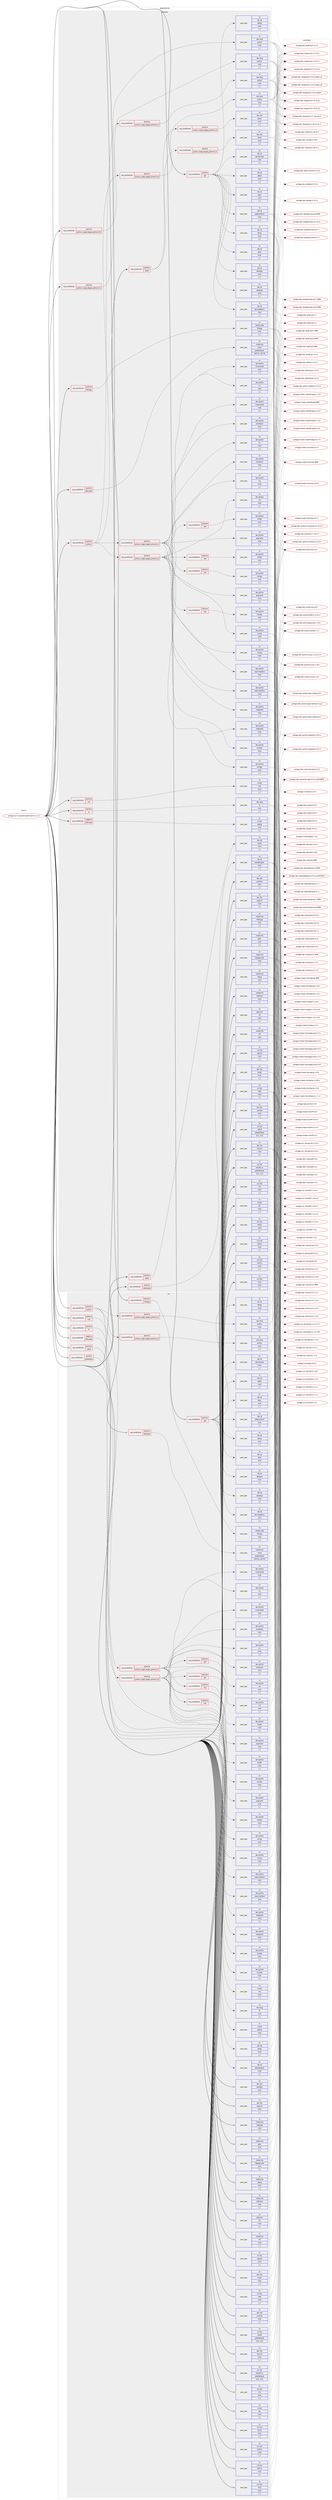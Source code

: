 digraph prolog {

# *************
# Graph options
# *************

newrank=true;
concentrate=true;
compound=true;
graph [rankdir=LR,fontname=Helvetica,fontsize=10,ranksep=1.5];#, ranksep=2.5, nodesep=0.2];
edge  [arrowhead=vee];
node  [fontname=Helvetica,fontsize=10];

# **********
# The ebuild
# **********

subgraph cluster_leftcol {
color=gray;
rank=same;
label=<<i>ebuild</i>>;
id [label="portage://sci-visualization/paraview-5.11.1-r1", color=red, width=4, href="../sci-visualization/paraview-5.11.1-r1.svg"];
}

# ****************
# The dependencies
# ****************

subgraph cluster_midcol {
color=gray;
label=<<i>dependencies</i>>;
subgraph cluster_compile {
fillcolor="#eeeeee";
style=filled;
label=<<i>compile</i>>;
subgraph cond107382 {
dependency404165 [label=<<TABLE BORDER="0" CELLBORDER="1" CELLSPACING="0" CELLPADDING="4"><TR><TD ROWSPAN="3" CELLPADDING="10">use_conditional</TD></TR><TR><TD>negative</TD></TR><TR><TD>offscreen</TD></TR></TABLE>>, shape=none, color=red];
subgraph pack293936 {
dependency404166 [label=<<TABLE BORDER="0" CELLBORDER="1" CELLSPACING="0" CELLPADDING="4" WIDTH="220"><TR><TD ROWSPAN="6" CELLPADDING="30">pack_dep</TD></TR><TR><TD WIDTH="110">no</TD></TR><TR><TD>virtual</TD></TR><TR><TD>opengl</TD></TR><TR><TD>none</TD></TR><TR><TD>[,,]</TD></TR></TABLE>>, shape=none, color=blue];
}
dependency404165:e -> dependency404166:w [weight=20,style="dashed",arrowhead="vee"];
}
id:e -> dependency404165:w [weight=20,style="solid",arrowhead="vee"];
subgraph cond107383 {
dependency404167 [label=<<TABLE BORDER="0" CELLBORDER="1" CELLSPACING="0" CELLPADDING="4"><TR><TD ROWSPAN="3" CELLPADDING="10">use_conditional</TD></TR><TR><TD>positive</TD></TR><TR><TD>boost</TD></TR></TABLE>>, shape=none, color=red];
subgraph cond107384 {
dependency404168 [label=<<TABLE BORDER="0" CELLBORDER="1" CELLSPACING="0" CELLPADDING="4"><TR><TD ROWSPAN="3" CELLPADDING="10">use_conditional</TD></TR><TR><TD>positive</TD></TR><TR><TD>python_single_target_python3_10</TD></TR></TABLE>>, shape=none, color=red];
subgraph pack293937 {
dependency404169 [label=<<TABLE BORDER="0" CELLBORDER="1" CELLSPACING="0" CELLPADDING="4" WIDTH="220"><TR><TD ROWSPAN="6" CELLPADDING="30">pack_dep</TD></TR><TR><TD WIDTH="110">no</TD></TR><TR><TD>dev-libs</TD></TR><TR><TD>boost</TD></TR><TR><TD>none</TD></TR><TR><TD>[,,]</TD></TR></TABLE>>, shape=none, color=blue];
}
dependency404168:e -> dependency404169:w [weight=20,style="dashed",arrowhead="vee"];
}
dependency404167:e -> dependency404168:w [weight=20,style="dashed",arrowhead="vee"];
subgraph cond107385 {
dependency404170 [label=<<TABLE BORDER="0" CELLBORDER="1" CELLSPACING="0" CELLPADDING="4"><TR><TD ROWSPAN="3" CELLPADDING="10">use_conditional</TD></TR><TR><TD>positive</TD></TR><TR><TD>python_single_target_python3_11</TD></TR></TABLE>>, shape=none, color=red];
subgraph pack293938 {
dependency404171 [label=<<TABLE BORDER="0" CELLBORDER="1" CELLSPACING="0" CELLPADDING="4" WIDTH="220"><TR><TD ROWSPAN="6" CELLPADDING="30">pack_dep</TD></TR><TR><TD WIDTH="110">no</TD></TR><TR><TD>dev-libs</TD></TR><TR><TD>boost</TD></TR><TR><TD>none</TD></TR><TR><TD>[,,]</TD></TR></TABLE>>, shape=none, color=blue];
}
dependency404170:e -> dependency404171:w [weight=20,style="dashed",arrowhead="vee"];
}
dependency404167:e -> dependency404170:w [weight=20,style="dashed",arrowhead="vee"];
}
id:e -> dependency404167:w [weight=20,style="solid",arrowhead="vee"];
subgraph cond107386 {
dependency404172 [label=<<TABLE BORDER="0" CELLBORDER="1" CELLSPACING="0" CELLPADDING="4"><TR><TD ROWSPAN="3" CELLPADDING="10">use_conditional</TD></TR><TR><TD>positive</TD></TR><TR><TD>ffmpeg</TD></TR></TABLE>>, shape=none, color=red];
subgraph pack293939 {
dependency404173 [label=<<TABLE BORDER="0" CELLBORDER="1" CELLSPACING="0" CELLPADDING="4" WIDTH="220"><TR><TD ROWSPAN="6" CELLPADDING="30">pack_dep</TD></TR><TR><TD WIDTH="110">no</TD></TR><TR><TD>media-video</TD></TR><TR><TD>ffmpeg</TD></TR><TR><TD>none</TD></TR><TR><TD>[,,]</TD></TR></TABLE>>, shape=none, color=blue];
}
dependency404172:e -> dependency404173:w [weight=20,style="dashed",arrowhead="vee"];
}
id:e -> dependency404172:w [weight=20,style="solid",arrowhead="vee"];
subgraph cond107387 {
dependency404174 [label=<<TABLE BORDER="0" CELLBORDER="1" CELLSPACING="0" CELLPADDING="4"><TR><TD ROWSPAN="3" CELLPADDING="10">use_conditional</TD></TR><TR><TD>positive</TD></TR><TR><TD>mpi</TD></TR></TABLE>>, shape=none, color=red];
subgraph pack293940 {
dependency404175 [label=<<TABLE BORDER="0" CELLBORDER="1" CELLSPACING="0" CELLPADDING="4" WIDTH="220"><TR><TD ROWSPAN="6" CELLPADDING="30">pack_dep</TD></TR><TR><TD WIDTH="110">no</TD></TR><TR><TD>virtual</TD></TR><TR><TD>mpi</TD></TR><TR><TD>none</TD></TR><TR><TD>[,,]</TD></TR></TABLE>>, shape=none, color=blue];
}
dependency404174:e -> dependency404175:w [weight=20,style="dashed",arrowhead="vee"];
}
id:e -> dependency404174:w [weight=20,style="solid",arrowhead="vee"];
subgraph cond107388 {
dependency404176 [label=<<TABLE BORDER="0" CELLBORDER="1" CELLSPACING="0" CELLPADDING="4"><TR><TD ROWSPAN="3" CELLPADDING="10">use_conditional</TD></TR><TR><TD>positive</TD></TR><TR><TD>offscreen</TD></TR></TABLE>>, shape=none, color=red];
subgraph pack293941 {
dependency404177 [label=<<TABLE BORDER="0" CELLBORDER="1" CELLSPACING="0" CELLPADDING="4" WIDTH="220"><TR><TD ROWSPAN="6" CELLPADDING="30">pack_dep</TD></TR><TR><TD WIDTH="110">no</TD></TR><TR><TD>media-libs</TD></TR><TR><TD>mesa</TD></TR><TR><TD>greaterequal</TD></TR><TR><TD>[18.3.6,,,18.3.6]</TD></TR></TABLE>>, shape=none, color=blue];
}
dependency404176:e -> dependency404177:w [weight=20,style="dashed",arrowhead="vee"];
}
id:e -> dependency404176:w [weight=20,style="solid",arrowhead="vee"];
subgraph cond107389 {
dependency404178 [label=<<TABLE BORDER="0" CELLBORDER="1" CELLSPACING="0" CELLPADDING="4"><TR><TD ROWSPAN="3" CELLPADDING="10">use_conditional</TD></TR><TR><TD>positive</TD></TR><TR><TD>python</TD></TR></TABLE>>, shape=none, color=red];
subgraph cond107390 {
dependency404179 [label=<<TABLE BORDER="0" CELLBORDER="1" CELLSPACING="0" CELLPADDING="4"><TR><TD ROWSPAN="3" CELLPADDING="10">use_conditional</TD></TR><TR><TD>positive</TD></TR><TR><TD>python_single_target_python3_10</TD></TR></TABLE>>, shape=none, color=red];
subgraph pack293942 {
dependency404180 [label=<<TABLE BORDER="0" CELLBORDER="1" CELLSPACING="0" CELLPADDING="4" WIDTH="220"><TR><TD ROWSPAN="6" CELLPADDING="30">pack_dep</TD></TR><TR><TD WIDTH="110">no</TD></TR><TR><TD>dev-lang</TD></TR><TR><TD>python</TD></TR><TR><TD>none</TD></TR><TR><TD>[,,]</TD></TR></TABLE>>, shape=none, color=blue];
}
dependency404179:e -> dependency404180:w [weight=20,style="dashed",arrowhead="vee"];
}
dependency404178:e -> dependency404179:w [weight=20,style="dashed",arrowhead="vee"];
subgraph cond107391 {
dependency404181 [label=<<TABLE BORDER="0" CELLBORDER="1" CELLSPACING="0" CELLPADDING="4"><TR><TD ROWSPAN="3" CELLPADDING="10">use_conditional</TD></TR><TR><TD>positive</TD></TR><TR><TD>python_single_target_python3_11</TD></TR></TABLE>>, shape=none, color=red];
subgraph pack293943 {
dependency404182 [label=<<TABLE BORDER="0" CELLBORDER="1" CELLSPACING="0" CELLPADDING="4" WIDTH="220"><TR><TD ROWSPAN="6" CELLPADDING="30">pack_dep</TD></TR><TR><TD WIDTH="110">no</TD></TR><TR><TD>dev-lang</TD></TR><TR><TD>python</TD></TR><TR><TD>none</TD></TR><TR><TD>[,,]</TD></TR></TABLE>>, shape=none, color=blue];
}
dependency404181:e -> dependency404182:w [weight=20,style="dashed",arrowhead="vee"];
}
dependency404178:e -> dependency404181:w [weight=20,style="dashed",arrowhead="vee"];
subgraph cond107392 {
dependency404183 [label=<<TABLE BORDER="0" CELLBORDER="1" CELLSPACING="0" CELLPADDING="4"><TR><TD ROWSPAN="3" CELLPADDING="10">use_conditional</TD></TR><TR><TD>positive</TD></TR><TR><TD>python_single_target_python3_10</TD></TR></TABLE>>, shape=none, color=red];
subgraph pack293944 {
dependency404184 [label=<<TABLE BORDER="0" CELLBORDER="1" CELLSPACING="0" CELLPADDING="4" WIDTH="220"><TR><TD ROWSPAN="6" CELLPADDING="30">pack_dep</TD></TR><TR><TD WIDTH="110">no</TD></TR><TR><TD>dev-python</TD></TR><TR><TD>constantly</TD></TR><TR><TD>none</TD></TR><TR><TD>[,,]</TD></TR></TABLE>>, shape=none, color=blue];
}
dependency404183:e -> dependency404184:w [weight=20,style="dashed",arrowhead="vee"];
subgraph pack293945 {
dependency404185 [label=<<TABLE BORDER="0" CELLBORDER="1" CELLSPACING="0" CELLPADDING="4" WIDTH="220"><TR><TD ROWSPAN="6" CELLPADDING="30">pack_dep</TD></TR><TR><TD WIDTH="110">no</TD></TR><TR><TD>dev-python</TD></TR><TR><TD>incremental</TD></TR><TR><TD>none</TD></TR><TR><TD>[,,]</TD></TR></TABLE>>, shape=none, color=blue];
}
dependency404183:e -> dependency404185:w [weight=20,style="dashed",arrowhead="vee"];
subgraph pack293946 {
dependency404186 [label=<<TABLE BORDER="0" CELLBORDER="1" CELLSPACING="0" CELLPADDING="4" WIDTH="220"><TR><TD ROWSPAN="6" CELLPADDING="30">pack_dep</TD></TR><TR><TD WIDTH="110">no</TD></TR><TR><TD>dev-python</TD></TR><TR><TD>matplotlib</TD></TR><TR><TD>none</TD></TR><TR><TD>[,,]</TD></TR></TABLE>>, shape=none, color=blue];
}
dependency404183:e -> dependency404186:w [weight=20,style="dashed",arrowhead="vee"];
subgraph pack293947 {
dependency404187 [label=<<TABLE BORDER="0" CELLBORDER="1" CELLSPACING="0" CELLPADDING="4" WIDTH="220"><TR><TD ROWSPAN="6" CELLPADDING="30">pack_dep</TD></TR><TR><TD WIDTH="110">no</TD></TR><TR><TD>dev-python</TD></TR><TR><TD>numpy</TD></TR><TR><TD>none</TD></TR><TR><TD>[,,]</TD></TR></TABLE>>, shape=none, color=blue];
}
dependency404183:e -> dependency404187:w [weight=20,style="dashed",arrowhead="vee"];
subgraph pack293948 {
dependency404188 [label=<<TABLE BORDER="0" CELLBORDER="1" CELLSPACING="0" CELLPADDING="4" WIDTH="220"><TR><TD ROWSPAN="6" CELLPADDING="30">pack_dep</TD></TR><TR><TD WIDTH="110">no</TD></TR><TR><TD>dev-python</TD></TR><TR><TD>pygments</TD></TR><TR><TD>none</TD></TR><TR><TD>[,,]</TD></TR></TABLE>>, shape=none, color=blue];
}
dependency404183:e -> dependency404188:w [weight=20,style="dashed",arrowhead="vee"];
subgraph pack293949 {
dependency404189 [label=<<TABLE BORDER="0" CELLBORDER="1" CELLSPACING="0" CELLPADDING="4" WIDTH="220"><TR><TD ROWSPAN="6" CELLPADDING="30">pack_dep</TD></TR><TR><TD WIDTH="110">no</TD></TR><TR><TD>dev-python</TD></TR><TR><TD>sip</TD></TR><TR><TD>none</TD></TR><TR><TD>[,,]</TD></TR></TABLE>>, shape=none, color=blue];
}
dependency404183:e -> dependency404189:w [weight=20,style="dashed",arrowhead="vee"];
subgraph pack293950 {
dependency404190 [label=<<TABLE BORDER="0" CELLBORDER="1" CELLSPACING="0" CELLPADDING="4" WIDTH="220"><TR><TD ROWSPAN="6" CELLPADDING="30">pack_dep</TD></TR><TR><TD WIDTH="110">no</TD></TR><TR><TD>dev-python</TD></TR><TR><TD>six</TD></TR><TR><TD>none</TD></TR><TR><TD>[,,]</TD></TR></TABLE>>, shape=none, color=blue];
}
dependency404183:e -> dependency404190:w [weight=20,style="dashed",arrowhead="vee"];
subgraph pack293951 {
dependency404191 [label=<<TABLE BORDER="0" CELLBORDER="1" CELLSPACING="0" CELLPADDING="4" WIDTH="220"><TR><TD ROWSPAN="6" CELLPADDING="30">pack_dep</TD></TR><TR><TD WIDTH="110">no</TD></TR><TR><TD>dev-python</TD></TR><TR><TD>twisted</TD></TR><TR><TD>none</TD></TR><TR><TD>[,,]</TD></TR></TABLE>>, shape=none, color=blue];
}
dependency404183:e -> dependency404191:w [weight=20,style="dashed",arrowhead="vee"];
subgraph pack293952 {
dependency404192 [label=<<TABLE BORDER="0" CELLBORDER="1" CELLSPACING="0" CELLPADDING="4" WIDTH="220"><TR><TD ROWSPAN="6" CELLPADDING="30">pack_dep</TD></TR><TR><TD WIDTH="110">no</TD></TR><TR><TD>dev-python</TD></TR><TR><TD>zope-interface</TD></TR><TR><TD>none</TD></TR><TR><TD>[,,]</TD></TR></TABLE>>, shape=none, color=blue];
}
dependency404183:e -> dependency404192:w [weight=20,style="dashed",arrowhead="vee"];
subgraph cond107393 {
dependency404193 [label=<<TABLE BORDER="0" CELLBORDER="1" CELLSPACING="0" CELLPADDING="4"><TR><TD ROWSPAN="3" CELLPADDING="10">use_conditional</TD></TR><TR><TD>positive</TD></TR><TR><TD>mpi</TD></TR></TABLE>>, shape=none, color=red];
subgraph pack293953 {
dependency404194 [label=<<TABLE BORDER="0" CELLBORDER="1" CELLSPACING="0" CELLPADDING="4" WIDTH="220"><TR><TD ROWSPAN="6" CELLPADDING="30">pack_dep</TD></TR><TR><TD WIDTH="110">no</TD></TR><TR><TD>dev-python</TD></TR><TR><TD>mpi4py</TD></TR><TR><TD>none</TD></TR><TR><TD>[,,]</TD></TR></TABLE>>, shape=none, color=blue];
}
dependency404193:e -> dependency404194:w [weight=20,style="dashed",arrowhead="vee"];
}
dependency404183:e -> dependency404193:w [weight=20,style="dashed",arrowhead="vee"];
subgraph cond107394 {
dependency404195 [label=<<TABLE BORDER="0" CELLBORDER="1" CELLSPACING="0" CELLPADDING="4"><TR><TD ROWSPAN="3" CELLPADDING="10">use_conditional</TD></TR><TR><TD>positive</TD></TR><TR><TD>qt5</TD></TR></TABLE>>, shape=none, color=red];
subgraph pack293954 {
dependency404196 [label=<<TABLE BORDER="0" CELLBORDER="1" CELLSPACING="0" CELLPADDING="4" WIDTH="220"><TR><TD ROWSPAN="6" CELLPADDING="30">pack_dep</TD></TR><TR><TD WIDTH="110">no</TD></TR><TR><TD>dev-python</TD></TR><TR><TD>PyQt5</TD></TR><TR><TD>none</TD></TR><TR><TD>[,,]</TD></TR></TABLE>>, shape=none, color=blue];
}
dependency404195:e -> dependency404196:w [weight=20,style="dashed",arrowhead="vee"];
}
dependency404183:e -> dependency404195:w [weight=20,style="dashed",arrowhead="vee"];
}
dependency404178:e -> dependency404183:w [weight=20,style="dashed",arrowhead="vee"];
subgraph cond107395 {
dependency404197 [label=<<TABLE BORDER="0" CELLBORDER="1" CELLSPACING="0" CELLPADDING="4"><TR><TD ROWSPAN="3" CELLPADDING="10">use_conditional</TD></TR><TR><TD>positive</TD></TR><TR><TD>python_single_target_python3_11</TD></TR></TABLE>>, shape=none, color=red];
subgraph pack293955 {
dependency404198 [label=<<TABLE BORDER="0" CELLBORDER="1" CELLSPACING="0" CELLPADDING="4" WIDTH="220"><TR><TD ROWSPAN="6" CELLPADDING="30">pack_dep</TD></TR><TR><TD WIDTH="110">no</TD></TR><TR><TD>dev-python</TD></TR><TR><TD>constantly</TD></TR><TR><TD>none</TD></TR><TR><TD>[,,]</TD></TR></TABLE>>, shape=none, color=blue];
}
dependency404197:e -> dependency404198:w [weight=20,style="dashed",arrowhead="vee"];
subgraph pack293956 {
dependency404199 [label=<<TABLE BORDER="0" CELLBORDER="1" CELLSPACING="0" CELLPADDING="4" WIDTH="220"><TR><TD ROWSPAN="6" CELLPADDING="30">pack_dep</TD></TR><TR><TD WIDTH="110">no</TD></TR><TR><TD>dev-python</TD></TR><TR><TD>incremental</TD></TR><TR><TD>none</TD></TR><TR><TD>[,,]</TD></TR></TABLE>>, shape=none, color=blue];
}
dependency404197:e -> dependency404199:w [weight=20,style="dashed",arrowhead="vee"];
subgraph pack293957 {
dependency404200 [label=<<TABLE BORDER="0" CELLBORDER="1" CELLSPACING="0" CELLPADDING="4" WIDTH="220"><TR><TD ROWSPAN="6" CELLPADDING="30">pack_dep</TD></TR><TR><TD WIDTH="110">no</TD></TR><TR><TD>dev-python</TD></TR><TR><TD>matplotlib</TD></TR><TR><TD>none</TD></TR><TR><TD>[,,]</TD></TR></TABLE>>, shape=none, color=blue];
}
dependency404197:e -> dependency404200:w [weight=20,style="dashed",arrowhead="vee"];
subgraph pack293958 {
dependency404201 [label=<<TABLE BORDER="0" CELLBORDER="1" CELLSPACING="0" CELLPADDING="4" WIDTH="220"><TR><TD ROWSPAN="6" CELLPADDING="30">pack_dep</TD></TR><TR><TD WIDTH="110">no</TD></TR><TR><TD>dev-python</TD></TR><TR><TD>numpy</TD></TR><TR><TD>none</TD></TR><TR><TD>[,,]</TD></TR></TABLE>>, shape=none, color=blue];
}
dependency404197:e -> dependency404201:w [weight=20,style="dashed",arrowhead="vee"];
subgraph pack293959 {
dependency404202 [label=<<TABLE BORDER="0" CELLBORDER="1" CELLSPACING="0" CELLPADDING="4" WIDTH="220"><TR><TD ROWSPAN="6" CELLPADDING="30">pack_dep</TD></TR><TR><TD WIDTH="110">no</TD></TR><TR><TD>dev-python</TD></TR><TR><TD>pygments</TD></TR><TR><TD>none</TD></TR><TR><TD>[,,]</TD></TR></TABLE>>, shape=none, color=blue];
}
dependency404197:e -> dependency404202:w [weight=20,style="dashed",arrowhead="vee"];
subgraph pack293960 {
dependency404203 [label=<<TABLE BORDER="0" CELLBORDER="1" CELLSPACING="0" CELLPADDING="4" WIDTH="220"><TR><TD ROWSPAN="6" CELLPADDING="30">pack_dep</TD></TR><TR><TD WIDTH="110">no</TD></TR><TR><TD>dev-python</TD></TR><TR><TD>sip</TD></TR><TR><TD>none</TD></TR><TR><TD>[,,]</TD></TR></TABLE>>, shape=none, color=blue];
}
dependency404197:e -> dependency404203:w [weight=20,style="dashed",arrowhead="vee"];
subgraph pack293961 {
dependency404204 [label=<<TABLE BORDER="0" CELLBORDER="1" CELLSPACING="0" CELLPADDING="4" WIDTH="220"><TR><TD ROWSPAN="6" CELLPADDING="30">pack_dep</TD></TR><TR><TD WIDTH="110">no</TD></TR><TR><TD>dev-python</TD></TR><TR><TD>six</TD></TR><TR><TD>none</TD></TR><TR><TD>[,,]</TD></TR></TABLE>>, shape=none, color=blue];
}
dependency404197:e -> dependency404204:w [weight=20,style="dashed",arrowhead="vee"];
subgraph pack293962 {
dependency404205 [label=<<TABLE BORDER="0" CELLBORDER="1" CELLSPACING="0" CELLPADDING="4" WIDTH="220"><TR><TD ROWSPAN="6" CELLPADDING="30">pack_dep</TD></TR><TR><TD WIDTH="110">no</TD></TR><TR><TD>dev-python</TD></TR><TR><TD>twisted</TD></TR><TR><TD>none</TD></TR><TR><TD>[,,]</TD></TR></TABLE>>, shape=none, color=blue];
}
dependency404197:e -> dependency404205:w [weight=20,style="dashed",arrowhead="vee"];
subgraph pack293963 {
dependency404206 [label=<<TABLE BORDER="0" CELLBORDER="1" CELLSPACING="0" CELLPADDING="4" WIDTH="220"><TR><TD ROWSPAN="6" CELLPADDING="30">pack_dep</TD></TR><TR><TD WIDTH="110">no</TD></TR><TR><TD>dev-python</TD></TR><TR><TD>zope-interface</TD></TR><TR><TD>none</TD></TR><TR><TD>[,,]</TD></TR></TABLE>>, shape=none, color=blue];
}
dependency404197:e -> dependency404206:w [weight=20,style="dashed",arrowhead="vee"];
subgraph cond107396 {
dependency404207 [label=<<TABLE BORDER="0" CELLBORDER="1" CELLSPACING="0" CELLPADDING="4"><TR><TD ROWSPAN="3" CELLPADDING="10">use_conditional</TD></TR><TR><TD>positive</TD></TR><TR><TD>mpi</TD></TR></TABLE>>, shape=none, color=red];
subgraph pack293964 {
dependency404208 [label=<<TABLE BORDER="0" CELLBORDER="1" CELLSPACING="0" CELLPADDING="4" WIDTH="220"><TR><TD ROWSPAN="6" CELLPADDING="30">pack_dep</TD></TR><TR><TD WIDTH="110">no</TD></TR><TR><TD>dev-python</TD></TR><TR><TD>mpi4py</TD></TR><TR><TD>none</TD></TR><TR><TD>[,,]</TD></TR></TABLE>>, shape=none, color=blue];
}
dependency404207:e -> dependency404208:w [weight=20,style="dashed",arrowhead="vee"];
}
dependency404197:e -> dependency404207:w [weight=20,style="dashed",arrowhead="vee"];
subgraph cond107397 {
dependency404209 [label=<<TABLE BORDER="0" CELLBORDER="1" CELLSPACING="0" CELLPADDING="4"><TR><TD ROWSPAN="3" CELLPADDING="10">use_conditional</TD></TR><TR><TD>positive</TD></TR><TR><TD>qt5</TD></TR></TABLE>>, shape=none, color=red];
subgraph pack293965 {
dependency404210 [label=<<TABLE BORDER="0" CELLBORDER="1" CELLSPACING="0" CELLPADDING="4" WIDTH="220"><TR><TD ROWSPAN="6" CELLPADDING="30">pack_dep</TD></TR><TR><TD WIDTH="110">no</TD></TR><TR><TD>dev-python</TD></TR><TR><TD>PyQt5</TD></TR><TR><TD>none</TD></TR><TR><TD>[,,]</TD></TR></TABLE>>, shape=none, color=blue];
}
dependency404209:e -> dependency404210:w [weight=20,style="dashed",arrowhead="vee"];
}
dependency404197:e -> dependency404209:w [weight=20,style="dashed",arrowhead="vee"];
}
dependency404178:e -> dependency404197:w [weight=20,style="dashed",arrowhead="vee"];
}
id:e -> dependency404178:w [weight=20,style="solid",arrowhead="vee"];
subgraph cond107398 {
dependency404211 [label=<<TABLE BORDER="0" CELLBORDER="1" CELLSPACING="0" CELLPADDING="4"><TR><TD ROWSPAN="3" CELLPADDING="10">use_conditional</TD></TR><TR><TD>positive</TD></TR><TR><TD>python_single_target_python3_10</TD></TR></TABLE>>, shape=none, color=red];
subgraph pack293966 {
dependency404212 [label=<<TABLE BORDER="0" CELLBORDER="1" CELLSPACING="0" CELLPADDING="4" WIDTH="220"><TR><TD ROWSPAN="6" CELLPADDING="30">pack_dep</TD></TR><TR><TD WIDTH="110">no</TD></TR><TR><TD>dev-lang</TD></TR><TR><TD>python</TD></TR><TR><TD>none</TD></TR><TR><TD>[,,]</TD></TR></TABLE>>, shape=none, color=blue];
}
dependency404211:e -> dependency404212:w [weight=20,style="dashed",arrowhead="vee"];
}
id:e -> dependency404211:w [weight=20,style="solid",arrowhead="vee"];
subgraph cond107399 {
dependency404213 [label=<<TABLE BORDER="0" CELLBORDER="1" CELLSPACING="0" CELLPADDING="4"><TR><TD ROWSPAN="3" CELLPADDING="10">use_conditional</TD></TR><TR><TD>positive</TD></TR><TR><TD>python_single_target_python3_11</TD></TR></TABLE>>, shape=none, color=red];
subgraph pack293967 {
dependency404214 [label=<<TABLE BORDER="0" CELLBORDER="1" CELLSPACING="0" CELLPADDING="4" WIDTH="220"><TR><TD ROWSPAN="6" CELLPADDING="30">pack_dep</TD></TR><TR><TD WIDTH="110">no</TD></TR><TR><TD>dev-lang</TD></TR><TR><TD>python</TD></TR><TR><TD>none</TD></TR><TR><TD>[,,]</TD></TR></TABLE>>, shape=none, color=blue];
}
dependency404213:e -> dependency404214:w [weight=20,style="dashed",arrowhead="vee"];
}
id:e -> dependency404213:w [weight=20,style="solid",arrowhead="vee"];
subgraph cond107400 {
dependency404215 [label=<<TABLE BORDER="0" CELLBORDER="1" CELLSPACING="0" CELLPADDING="4"><TR><TD ROWSPAN="3" CELLPADDING="10">use_conditional</TD></TR><TR><TD>positive</TD></TR><TR><TD>qt5</TD></TR></TABLE>>, shape=none, color=red];
subgraph pack293968 {
dependency404216 [label=<<TABLE BORDER="0" CELLBORDER="1" CELLSPACING="0" CELLPADDING="4" WIDTH="220"><TR><TD ROWSPAN="6" CELLPADDING="30">pack_dep</TD></TR><TR><TD WIDTH="110">no</TD></TR><TR><TD>dev-qt</TD></TR><TR><TD>designer</TD></TR><TR><TD>none</TD></TR><TR><TD>[,,]</TD></TR></TABLE>>, shape=none, color=blue];
}
dependency404215:e -> dependency404216:w [weight=20,style="dashed",arrowhead="vee"];
subgraph pack293969 {
dependency404217 [label=<<TABLE BORDER="0" CELLBORDER="1" CELLSPACING="0" CELLPADDING="4" WIDTH="220"><TR><TD ROWSPAN="6" CELLPADDING="30">pack_dep</TD></TR><TR><TD WIDTH="110">no</TD></TR><TR><TD>dev-qt</TD></TR><TR><TD>qtdeclarative</TD></TR><TR><TD>none</TD></TR><TR><TD>[,,]</TD></TR></TABLE>>, shape=none, color=blue];
}
dependency404215:e -> dependency404217:w [weight=20,style="dashed",arrowhead="vee"];
subgraph pack293970 {
dependency404218 [label=<<TABLE BORDER="0" CELLBORDER="1" CELLSPACING="0" CELLPADDING="4" WIDTH="220"><TR><TD ROWSPAN="6" CELLPADDING="30">pack_dep</TD></TR><TR><TD WIDTH="110">no</TD></TR><TR><TD>dev-qt</TD></TR><TR><TD>qtgui</TD></TR><TR><TD>none</TD></TR><TR><TD>[,,]</TD></TR></TABLE>>, shape=none, color=blue];
}
dependency404215:e -> dependency404218:w [weight=20,style="dashed",arrowhead="vee"];
subgraph pack293971 {
dependency404219 [label=<<TABLE BORDER="0" CELLBORDER="1" CELLSPACING="0" CELLPADDING="4" WIDTH="220"><TR><TD ROWSPAN="6" CELLPADDING="30">pack_dep</TD></TR><TR><TD WIDTH="110">no</TD></TR><TR><TD>dev-qt</TD></TR><TR><TD>qthelp</TD></TR><TR><TD>none</TD></TR><TR><TD>[,,]</TD></TR></TABLE>>, shape=none, color=blue];
}
dependency404215:e -> dependency404219:w [weight=20,style="dashed",arrowhead="vee"];
subgraph pack293972 {
dependency404220 [label=<<TABLE BORDER="0" CELLBORDER="1" CELLSPACING="0" CELLPADDING="4" WIDTH="220"><TR><TD ROWSPAN="6" CELLPADDING="30">pack_dep</TD></TR><TR><TD WIDTH="110">no</TD></TR><TR><TD>dev-qt</TD></TR><TR><TD>qtopengl</TD></TR><TR><TD>none</TD></TR><TR><TD>[,,]</TD></TR></TABLE>>, shape=none, color=blue];
}
dependency404215:e -> dependency404220:w [weight=20,style="dashed",arrowhead="vee"];
subgraph pack293973 {
dependency404221 [label=<<TABLE BORDER="0" CELLBORDER="1" CELLSPACING="0" CELLPADDING="4" WIDTH="220"><TR><TD ROWSPAN="6" CELLPADDING="30">pack_dep</TD></TR><TR><TD WIDTH="110">no</TD></TR><TR><TD>dev-qt</TD></TR><TR><TD>qtsql</TD></TR><TR><TD>none</TD></TR><TR><TD>[,,]</TD></TR></TABLE>>, shape=none, color=blue];
}
dependency404215:e -> dependency404221:w [weight=20,style="dashed",arrowhead="vee"];
subgraph pack293974 {
dependency404222 [label=<<TABLE BORDER="0" CELLBORDER="1" CELLSPACING="0" CELLPADDING="4" WIDTH="220"><TR><TD ROWSPAN="6" CELLPADDING="30">pack_dep</TD></TR><TR><TD WIDTH="110">no</TD></TR><TR><TD>dev-qt</TD></TR><TR><TD>qtsvg</TD></TR><TR><TD>none</TD></TR><TR><TD>[,,]</TD></TR></TABLE>>, shape=none, color=blue];
}
dependency404215:e -> dependency404222:w [weight=20,style="dashed",arrowhead="vee"];
subgraph pack293975 {
dependency404223 [label=<<TABLE BORDER="0" CELLBORDER="1" CELLSPACING="0" CELLPADDING="4" WIDTH="220"><TR><TD ROWSPAN="6" CELLPADDING="30">pack_dep</TD></TR><TR><TD WIDTH="110">no</TD></TR><TR><TD>dev-qt</TD></TR><TR><TD>qttest</TD></TR><TR><TD>none</TD></TR><TR><TD>[,,]</TD></TR></TABLE>>, shape=none, color=blue];
}
dependency404215:e -> dependency404223:w [weight=20,style="dashed",arrowhead="vee"];
subgraph pack293976 {
dependency404224 [label=<<TABLE BORDER="0" CELLBORDER="1" CELLSPACING="0" CELLPADDING="4" WIDTH="220"><TR><TD ROWSPAN="6" CELLPADDING="30">pack_dep</TD></TR><TR><TD WIDTH="110">no</TD></TR><TR><TD>dev-qt</TD></TR><TR><TD>qtx11extras</TD></TR><TR><TD>none</TD></TR><TR><TD>[,,]</TD></TR></TABLE>>, shape=none, color=blue];
}
dependency404215:e -> dependency404224:w [weight=20,style="dashed",arrowhead="vee"];
subgraph pack293977 {
dependency404225 [label=<<TABLE BORDER="0" CELLBORDER="1" CELLSPACING="0" CELLPADDING="4" WIDTH="220"><TR><TD ROWSPAN="6" CELLPADDING="30">pack_dep</TD></TR><TR><TD WIDTH="110">no</TD></TR><TR><TD>dev-qt</TD></TR><TR><TD>qtxmlpatterns</TD></TR><TR><TD>none</TD></TR><TR><TD>[,,]</TD></TR></TABLE>>, shape=none, color=blue];
}
dependency404215:e -> dependency404225:w [weight=20,style="dashed",arrowhead="vee"];
}
id:e -> dependency404215:w [weight=20,style="solid",arrowhead="vee"];
subgraph cond107401 {
dependency404226 [label=<<TABLE BORDER="0" CELLBORDER="1" CELLSPACING="0" CELLPADDING="4"><TR><TD ROWSPAN="3" CELLPADDING="10">use_conditional</TD></TR><TR><TD>positive</TD></TR><TR><TD>sqlite</TD></TR></TABLE>>, shape=none, color=red];
subgraph pack293978 {
dependency404227 [label=<<TABLE BORDER="0" CELLBORDER="1" CELLSPACING="0" CELLPADDING="4" WIDTH="220"><TR><TD ROWSPAN="6" CELLPADDING="30">pack_dep</TD></TR><TR><TD WIDTH="110">no</TD></TR><TR><TD>dev-db</TD></TR><TR><TD>sqlite</TD></TR><TR><TD>none</TD></TR><TR><TD>[,,]</TD></TR></TABLE>>, shape=none, color=blue];
}
dependency404226:e -> dependency404227:w [weight=20,style="dashed",arrowhead="vee"];
}
id:e -> dependency404226:w [weight=20,style="solid",arrowhead="vee"];
subgraph cond107402 {
dependency404228 [label=<<TABLE BORDER="0" CELLBORDER="1" CELLSPACING="0" CELLPADDING="4"><TR><TD ROWSPAN="3" CELLPADDING="10">use_conditional</TD></TR><TR><TD>positive</TD></TR><TR><TD>tk</TD></TR></TABLE>>, shape=none, color=red];
subgraph pack293979 {
dependency404229 [label=<<TABLE BORDER="0" CELLBORDER="1" CELLSPACING="0" CELLPADDING="4" WIDTH="220"><TR><TD ROWSPAN="6" CELLPADDING="30">pack_dep</TD></TR><TR><TD WIDTH="110">no</TD></TR><TR><TD>dev-lang</TD></TR><TR><TD>tk</TD></TR><TR><TD>none</TD></TR><TR><TD>[,,]</TD></TR></TABLE>>, shape=none, color=blue];
}
dependency404228:e -> dependency404229:w [weight=20,style="dashed",arrowhead="vee"];
}
id:e -> dependency404228:w [weight=20,style="solid",arrowhead="vee"];
subgraph cond107403 {
dependency404230 [label=<<TABLE BORDER="0" CELLBORDER="1" CELLSPACING="0" CELLPADDING="4"><TR><TD ROWSPAN="3" CELLPADDING="10">use_conditional</TD></TR><TR><TD>positive</TD></TR><TR><TD>webengine</TD></TR></TABLE>>, shape=none, color=red];
subgraph pack293980 {
dependency404231 [label=<<TABLE BORDER="0" CELLBORDER="1" CELLSPACING="0" CELLPADDING="4" WIDTH="220"><TR><TD ROWSPAN="6" CELLPADDING="30">pack_dep</TD></TR><TR><TD WIDTH="110">no</TD></TR><TR><TD>dev-qt</TD></TR><TR><TD>qtwebengine</TD></TR><TR><TD>none</TD></TR><TR><TD>[,,]</TD></TR></TABLE>>, shape=none, color=blue];
}
dependency404230:e -> dependency404231:w [weight=20,style="dashed",arrowhead="vee"];
}
id:e -> dependency404230:w [weight=20,style="solid",arrowhead="vee"];
subgraph pack293981 {
dependency404232 [label=<<TABLE BORDER="0" CELLBORDER="1" CELLSPACING="0" CELLPADDING="4" WIDTH="220"><TR><TD ROWSPAN="6" CELLPADDING="30">pack_dep</TD></TR><TR><TD WIDTH="110">no</TD></TR><TR><TD>app-arch</TD></TR><TR><TD>lz4</TD></TR><TR><TD>none</TD></TR><TR><TD>[,,]</TD></TR></TABLE>>, shape=none, color=blue];
}
id:e -> dependency404232:w [weight=20,style="solid",arrowhead="vee"];
subgraph pack293982 {
dependency404233 [label=<<TABLE BORDER="0" CELLBORDER="1" CELLSPACING="0" CELLPADDING="4" WIDTH="220"><TR><TD ROWSPAN="6" CELLPADDING="30">pack_dep</TD></TR><TR><TD WIDTH="110">no</TD></TR><TR><TD>dev-libs</TD></TR><TR><TD>expat</TD></TR><TR><TD>none</TD></TR><TR><TD>[,,]</TD></TR></TABLE>>, shape=none, color=blue];
}
id:e -> dependency404233:w [weight=20,style="solid",arrowhead="vee"];
subgraph pack293983 {
dependency404234 [label=<<TABLE BORDER="0" CELLBORDER="1" CELLSPACING="0" CELLPADDING="4" WIDTH="220"><TR><TD ROWSPAN="6" CELLPADDING="30">pack_dep</TD></TR><TR><TD WIDTH="110">no</TD></TR><TR><TD>dev-libs</TD></TR><TR><TD>jsoncpp</TD></TR><TR><TD>none</TD></TR><TR><TD>[,,]</TD></TR></TABLE>>, shape=none, color=blue];
}
id:e -> dependency404234:w [weight=20,style="solid",arrowhead="vee"];
subgraph pack293984 {
dependency404235 [label=<<TABLE BORDER="0" CELLBORDER="1" CELLSPACING="0" CELLPADDING="4" WIDTH="220"><TR><TD ROWSPAN="6" CELLPADDING="30">pack_dep</TD></TR><TR><TD WIDTH="110">no</TD></TR><TR><TD>dev-libs</TD></TR><TR><TD>libxml2</TD></TR><TR><TD>none</TD></TR><TR><TD>[,,]</TD></TR></TABLE>>, shape=none, color=blue];
}
id:e -> dependency404235:w [weight=20,style="solid",arrowhead="vee"];
subgraph pack293985 {
dependency404236 [label=<<TABLE BORDER="0" CELLBORDER="1" CELLSPACING="0" CELLPADDING="4" WIDTH="220"><TR><TD ROWSPAN="6" CELLPADDING="30">pack_dep</TD></TR><TR><TD WIDTH="110">no</TD></TR><TR><TD>dev-libs</TD></TR><TR><TD>protobuf</TD></TR><TR><TD>none</TD></TR><TR><TD>[,,]</TD></TR></TABLE>>, shape=none, color=blue];
}
id:e -> dependency404236:w [weight=20,style="solid",arrowhead="vee"];
subgraph pack293986 {
dependency404237 [label=<<TABLE BORDER="0" CELLBORDER="1" CELLSPACING="0" CELLPADDING="4" WIDTH="220"><TR><TD ROWSPAN="6" CELLPADDING="30">pack_dep</TD></TR><TR><TD WIDTH="110">no</TD></TR><TR><TD>dev-libs</TD></TR><TR><TD>pugixml</TD></TR><TR><TD>none</TD></TR><TR><TD>[,,]</TD></TR></TABLE>>, shape=none, color=blue];
}
id:e -> dependency404237:w [weight=20,style="solid",arrowhead="vee"];
subgraph pack293987 {
dependency404238 [label=<<TABLE BORDER="0" CELLBORDER="1" CELLSPACING="0" CELLPADDING="4" WIDTH="220"><TR><TD ROWSPAN="6" CELLPADDING="30">pack_dep</TD></TR><TR><TD WIDTH="110">no</TD></TR><TR><TD>media-libs</TD></TR><TR><TD>freetype</TD></TR><TR><TD>none</TD></TR><TR><TD>[,,]</TD></TR></TABLE>>, shape=none, color=blue];
}
id:e -> dependency404238:w [weight=20,style="solid",arrowhead="vee"];
subgraph pack293988 {
dependency404239 [label=<<TABLE BORDER="0" CELLBORDER="1" CELLSPACING="0" CELLPADDING="4" WIDTH="220"><TR><TD ROWSPAN="6" CELLPADDING="30">pack_dep</TD></TR><TR><TD WIDTH="110">no</TD></TR><TR><TD>media-libs</TD></TR><TR><TD>glew</TD></TR><TR><TD>none</TD></TR><TR><TD>[,,]</TD></TR></TABLE>>, shape=none, color=blue];
}
id:e -> dependency404239:w [weight=20,style="solid",arrowhead="vee"];
subgraph pack293989 {
dependency404240 [label=<<TABLE BORDER="0" CELLBORDER="1" CELLSPACING="0" CELLPADDING="4" WIDTH="220"><TR><TD ROWSPAN="6" CELLPADDING="30">pack_dep</TD></TR><TR><TD WIDTH="110">no</TD></TR><TR><TD>media-libs</TD></TR><TR><TD>libjpeg-turbo</TD></TR><TR><TD>none</TD></TR><TR><TD>[,,]</TD></TR></TABLE>>, shape=none, color=blue];
}
id:e -> dependency404240:w [weight=20,style="solid",arrowhead="vee"];
subgraph pack293990 {
dependency404241 [label=<<TABLE BORDER="0" CELLBORDER="1" CELLSPACING="0" CELLPADDING="4" WIDTH="220"><TR><TD ROWSPAN="6" CELLPADDING="30">pack_dep</TD></TR><TR><TD WIDTH="110">no</TD></TR><TR><TD>media-libs</TD></TR><TR><TD>libpng</TD></TR><TR><TD>none</TD></TR><TR><TD>[,,]</TD></TR></TABLE>>, shape=none, color=blue];
}
id:e -> dependency404241:w [weight=20,style="solid",arrowhead="vee"];
subgraph pack293991 {
dependency404242 [label=<<TABLE BORDER="0" CELLBORDER="1" CELLSPACING="0" CELLPADDING="4" WIDTH="220"><TR><TD ROWSPAN="6" CELLPADDING="30">pack_dep</TD></TR><TR><TD WIDTH="110">no</TD></TR><TR><TD>media-libs</TD></TR><TR><TD>libtheora</TD></TR><TR><TD>none</TD></TR><TR><TD>[,,]</TD></TR></TABLE>>, shape=none, color=blue];
}
id:e -> dependency404242:w [weight=20,style="solid",arrowhead="vee"];
subgraph pack293992 {
dependency404243 [label=<<TABLE BORDER="0" CELLBORDER="1" CELLSPACING="0" CELLPADDING="4" WIDTH="220"><TR><TD ROWSPAN="6" CELLPADDING="30">pack_dep</TD></TR><TR><TD WIDTH="110">no</TD></TR><TR><TD>media-libs</TD></TR><TR><TD>tiff</TD></TR><TR><TD>none</TD></TR><TR><TD>[,,]</TD></TR></TABLE>>, shape=none, color=blue];
}
id:e -> dependency404243:w [weight=20,style="solid",arrowhead="vee"];
subgraph pack293993 {
dependency404244 [label=<<TABLE BORDER="0" CELLBORDER="1" CELLSPACING="0" CELLPADDING="4" WIDTH="220"><TR><TD ROWSPAN="6" CELLPADDING="30">pack_dep</TD></TR><TR><TD WIDTH="110">no</TD></TR><TR><TD>sci-libs</TD></TR><TR><TD>cgnslib</TD></TR><TR><TD>none</TD></TR><TR><TD>[,,]</TD></TR></TABLE>>, shape=none, color=blue];
}
id:e -> dependency404244:w [weight=20,style="solid",arrowhead="vee"];
subgraph pack293994 {
dependency404245 [label=<<TABLE BORDER="0" CELLBORDER="1" CELLSPACING="0" CELLPADDING="4" WIDTH="220"><TR><TD ROWSPAN="6" CELLPADDING="30">pack_dep</TD></TR><TR><TD WIDTH="110">no</TD></TR><TR><TD>sci-libs</TD></TR><TR><TD>hdf5</TD></TR><TR><TD>none</TD></TR><TR><TD>[,,]</TD></TR></TABLE>>, shape=none, color=blue];
}
id:e -> dependency404245:w [weight=20,style="solid",arrowhead="vee"];
subgraph pack293995 {
dependency404246 [label=<<TABLE BORDER="0" CELLBORDER="1" CELLSPACING="0" CELLPADDING="4" WIDTH="220"><TR><TD ROWSPAN="6" CELLPADDING="30">pack_dep</TD></TR><TR><TD WIDTH="110">no</TD></TR><TR><TD>sci-libs</TD></TR><TR><TD>netcdf</TD></TR><TR><TD>greaterequal</TD></TR><TR><TD>[4.2,,,4.2]</TD></TR></TABLE>>, shape=none, color=blue];
}
id:e -> dependency404246:w [weight=20,style="solid",arrowhead="vee"];
subgraph pack293996 {
dependency404247 [label=<<TABLE BORDER="0" CELLBORDER="1" CELLSPACING="0" CELLPADDING="4" WIDTH="220"><TR><TD ROWSPAN="6" CELLPADDING="30">pack_dep</TD></TR><TR><TD WIDTH="110">no</TD></TR><TR><TD>sci-libs</TD></TR><TR><TD>netcdf-cxx</TD></TR><TR><TD>greaterequal</TD></TR><TR><TD>[4.2,,,4.2]</TD></TR></TABLE>>, shape=none, color=blue];
}
id:e -> dependency404247:w [weight=20,style="solid",arrowhead="vee"];
subgraph pack293997 {
dependency404248 [label=<<TABLE BORDER="0" CELLBORDER="1" CELLSPACING="0" CELLPADDING="4" WIDTH="220"><TR><TD ROWSPAN="6" CELLPADDING="30">pack_dep</TD></TR><TR><TD WIDTH="110">no</TD></TR><TR><TD>sys-libs</TD></TR><TR><TD>zlib</TD></TR><TR><TD>none</TD></TR><TR><TD>[,,]</TD></TR></TABLE>>, shape=none, color=blue];
}
id:e -> dependency404248:w [weight=20,style="solid",arrowhead="vee"];
subgraph pack293998 {
dependency404249 [label=<<TABLE BORDER="0" CELLBORDER="1" CELLSPACING="0" CELLPADDING="4" WIDTH="220"><TR><TD ROWSPAN="6" CELLPADDING="30">pack_dep</TD></TR><TR><TD WIDTH="110">no</TD></TR><TR><TD>virtual</TD></TR><TR><TD>glu</TD></TR><TR><TD>none</TD></TR><TR><TD>[,,]</TD></TR></TABLE>>, shape=none, color=blue];
}
id:e -> dependency404249:w [weight=20,style="solid",arrowhead="vee"];
subgraph pack293999 {
dependency404250 [label=<<TABLE BORDER="0" CELLBORDER="1" CELLSPACING="0" CELLPADDING="4" WIDTH="220"><TR><TD ROWSPAN="6" CELLPADDING="30">pack_dep</TD></TR><TR><TD WIDTH="110">no</TD></TR><TR><TD>x11-libs</TD></TR><TR><TD>libX11</TD></TR><TR><TD>none</TD></TR><TR><TD>[,,]</TD></TR></TABLE>>, shape=none, color=blue];
}
id:e -> dependency404250:w [weight=20,style="solid",arrowhead="vee"];
subgraph pack294000 {
dependency404251 [label=<<TABLE BORDER="0" CELLBORDER="1" CELLSPACING="0" CELLPADDING="4" WIDTH="220"><TR><TD ROWSPAN="6" CELLPADDING="30">pack_dep</TD></TR><TR><TD WIDTH="110">no</TD></TR><TR><TD>x11-libs</TD></TR><TR><TD>libXext</TD></TR><TR><TD>none</TD></TR><TR><TD>[,,]</TD></TR></TABLE>>, shape=none, color=blue];
}
id:e -> dependency404251:w [weight=20,style="solid",arrowhead="vee"];
subgraph pack294001 {
dependency404252 [label=<<TABLE BORDER="0" CELLBORDER="1" CELLSPACING="0" CELLPADDING="4" WIDTH="220"><TR><TD ROWSPAN="6" CELLPADDING="30">pack_dep</TD></TR><TR><TD WIDTH="110">no</TD></TR><TR><TD>x11-libs</TD></TR><TR><TD>libXmu</TD></TR><TR><TD>none</TD></TR><TR><TD>[,,]</TD></TR></TABLE>>, shape=none, color=blue];
}
id:e -> dependency404252:w [weight=20,style="solid",arrowhead="vee"];
subgraph pack294002 {
dependency404253 [label=<<TABLE BORDER="0" CELLBORDER="1" CELLSPACING="0" CELLPADDING="4" WIDTH="220"><TR><TD ROWSPAN="6" CELLPADDING="30">pack_dep</TD></TR><TR><TD WIDTH="110">no</TD></TR><TR><TD>x11-libs</TD></TR><TR><TD>libXt</TD></TR><TR><TD>none</TD></TR><TR><TD>[,,]</TD></TR></TABLE>>, shape=none, color=blue];
}
id:e -> dependency404253:w [weight=20,style="solid",arrowhead="vee"];
}
subgraph cluster_compileandrun {
fillcolor="#eeeeee";
style=filled;
label=<<i>compile and run</i>>;
}
subgraph cluster_run {
fillcolor="#eeeeee";
style=filled;
label=<<i>run</i>>;
subgraph cond107404 {
dependency404254 [label=<<TABLE BORDER="0" CELLBORDER="1" CELLSPACING="0" CELLPADDING="4"><TR><TD ROWSPAN="3" CELLPADDING="10">use_conditional</TD></TR><TR><TD>negative</TD></TR><TR><TD>offscreen</TD></TR></TABLE>>, shape=none, color=red];
subgraph pack294003 {
dependency404255 [label=<<TABLE BORDER="0" CELLBORDER="1" CELLSPACING="0" CELLPADDING="4" WIDTH="220"><TR><TD ROWSPAN="6" CELLPADDING="30">pack_dep</TD></TR><TR><TD WIDTH="110">no</TD></TR><TR><TD>virtual</TD></TR><TR><TD>opengl</TD></TR><TR><TD>none</TD></TR><TR><TD>[,,]</TD></TR></TABLE>>, shape=none, color=blue];
}
dependency404254:e -> dependency404255:w [weight=20,style="dashed",arrowhead="vee"];
}
id:e -> dependency404254:w [weight=20,style="solid",arrowhead="odot"];
subgraph cond107405 {
dependency404256 [label=<<TABLE BORDER="0" CELLBORDER="1" CELLSPACING="0" CELLPADDING="4"><TR><TD ROWSPAN="3" CELLPADDING="10">use_conditional</TD></TR><TR><TD>positive</TD></TR><TR><TD>ffmpeg</TD></TR></TABLE>>, shape=none, color=red];
subgraph pack294004 {
dependency404257 [label=<<TABLE BORDER="0" CELLBORDER="1" CELLSPACING="0" CELLPADDING="4" WIDTH="220"><TR><TD ROWSPAN="6" CELLPADDING="30">pack_dep</TD></TR><TR><TD WIDTH="110">no</TD></TR><TR><TD>media-video</TD></TR><TR><TD>ffmpeg</TD></TR><TR><TD>none</TD></TR><TR><TD>[,,]</TD></TR></TABLE>>, shape=none, color=blue];
}
dependency404256:e -> dependency404257:w [weight=20,style="dashed",arrowhead="vee"];
}
id:e -> dependency404256:w [weight=20,style="solid",arrowhead="odot"];
subgraph cond107406 {
dependency404258 [label=<<TABLE BORDER="0" CELLBORDER="1" CELLSPACING="0" CELLPADDING="4"><TR><TD ROWSPAN="3" CELLPADDING="10">use_conditional</TD></TR><TR><TD>positive</TD></TR><TR><TD>mpi</TD></TR></TABLE>>, shape=none, color=red];
subgraph pack294005 {
dependency404259 [label=<<TABLE BORDER="0" CELLBORDER="1" CELLSPACING="0" CELLPADDING="4" WIDTH="220"><TR><TD ROWSPAN="6" CELLPADDING="30">pack_dep</TD></TR><TR><TD WIDTH="110">no</TD></TR><TR><TD>virtual</TD></TR><TR><TD>mpi</TD></TR><TR><TD>none</TD></TR><TR><TD>[,,]</TD></TR></TABLE>>, shape=none, color=blue];
}
dependency404258:e -> dependency404259:w [weight=20,style="dashed",arrowhead="vee"];
}
id:e -> dependency404258:w [weight=20,style="solid",arrowhead="odot"];
subgraph cond107407 {
dependency404260 [label=<<TABLE BORDER="0" CELLBORDER="1" CELLSPACING="0" CELLPADDING="4"><TR><TD ROWSPAN="3" CELLPADDING="10">use_conditional</TD></TR><TR><TD>positive</TD></TR><TR><TD>offscreen</TD></TR></TABLE>>, shape=none, color=red];
subgraph pack294006 {
dependency404261 [label=<<TABLE BORDER="0" CELLBORDER="1" CELLSPACING="0" CELLPADDING="4" WIDTH="220"><TR><TD ROWSPAN="6" CELLPADDING="30">pack_dep</TD></TR><TR><TD WIDTH="110">no</TD></TR><TR><TD>media-libs</TD></TR><TR><TD>mesa</TD></TR><TR><TD>greaterequal</TD></TR><TR><TD>[18.3.6,,,18.3.6]</TD></TR></TABLE>>, shape=none, color=blue];
}
dependency404260:e -> dependency404261:w [weight=20,style="dashed",arrowhead="vee"];
}
id:e -> dependency404260:w [weight=20,style="solid",arrowhead="odot"];
subgraph cond107408 {
dependency404262 [label=<<TABLE BORDER="0" CELLBORDER="1" CELLSPACING="0" CELLPADDING="4"><TR><TD ROWSPAN="3" CELLPADDING="10">use_conditional</TD></TR><TR><TD>positive</TD></TR><TR><TD>python</TD></TR></TABLE>>, shape=none, color=red];
subgraph cond107409 {
dependency404263 [label=<<TABLE BORDER="0" CELLBORDER="1" CELLSPACING="0" CELLPADDING="4"><TR><TD ROWSPAN="3" CELLPADDING="10">use_conditional</TD></TR><TR><TD>positive</TD></TR><TR><TD>python_single_target_python3_10</TD></TR></TABLE>>, shape=none, color=red];
subgraph pack294007 {
dependency404264 [label=<<TABLE BORDER="0" CELLBORDER="1" CELLSPACING="0" CELLPADDING="4" WIDTH="220"><TR><TD ROWSPAN="6" CELLPADDING="30">pack_dep</TD></TR><TR><TD WIDTH="110">no</TD></TR><TR><TD>dev-lang</TD></TR><TR><TD>python</TD></TR><TR><TD>none</TD></TR><TR><TD>[,,]</TD></TR></TABLE>>, shape=none, color=blue];
}
dependency404263:e -> dependency404264:w [weight=20,style="dashed",arrowhead="vee"];
}
dependency404262:e -> dependency404263:w [weight=20,style="dashed",arrowhead="vee"];
subgraph cond107410 {
dependency404265 [label=<<TABLE BORDER="0" CELLBORDER="1" CELLSPACING="0" CELLPADDING="4"><TR><TD ROWSPAN="3" CELLPADDING="10">use_conditional</TD></TR><TR><TD>positive</TD></TR><TR><TD>python_single_target_python3_11</TD></TR></TABLE>>, shape=none, color=red];
subgraph pack294008 {
dependency404266 [label=<<TABLE BORDER="0" CELLBORDER="1" CELLSPACING="0" CELLPADDING="4" WIDTH="220"><TR><TD ROWSPAN="6" CELLPADDING="30">pack_dep</TD></TR><TR><TD WIDTH="110">no</TD></TR><TR><TD>dev-lang</TD></TR><TR><TD>python</TD></TR><TR><TD>none</TD></TR><TR><TD>[,,]</TD></TR></TABLE>>, shape=none, color=blue];
}
dependency404265:e -> dependency404266:w [weight=20,style="dashed",arrowhead="vee"];
}
dependency404262:e -> dependency404265:w [weight=20,style="dashed",arrowhead="vee"];
subgraph cond107411 {
dependency404267 [label=<<TABLE BORDER="0" CELLBORDER="1" CELLSPACING="0" CELLPADDING="4"><TR><TD ROWSPAN="3" CELLPADDING="10">use_conditional</TD></TR><TR><TD>positive</TD></TR><TR><TD>python_single_target_python3_10</TD></TR></TABLE>>, shape=none, color=red];
subgraph pack294009 {
dependency404268 [label=<<TABLE BORDER="0" CELLBORDER="1" CELLSPACING="0" CELLPADDING="4" WIDTH="220"><TR><TD ROWSPAN="6" CELLPADDING="30">pack_dep</TD></TR><TR><TD WIDTH="110">no</TD></TR><TR><TD>dev-python</TD></TR><TR><TD>constantly</TD></TR><TR><TD>none</TD></TR><TR><TD>[,,]</TD></TR></TABLE>>, shape=none, color=blue];
}
dependency404267:e -> dependency404268:w [weight=20,style="dashed",arrowhead="vee"];
subgraph pack294010 {
dependency404269 [label=<<TABLE BORDER="0" CELLBORDER="1" CELLSPACING="0" CELLPADDING="4" WIDTH="220"><TR><TD ROWSPAN="6" CELLPADDING="30">pack_dep</TD></TR><TR><TD WIDTH="110">no</TD></TR><TR><TD>dev-python</TD></TR><TR><TD>incremental</TD></TR><TR><TD>none</TD></TR><TR><TD>[,,]</TD></TR></TABLE>>, shape=none, color=blue];
}
dependency404267:e -> dependency404269:w [weight=20,style="dashed",arrowhead="vee"];
subgraph pack294011 {
dependency404270 [label=<<TABLE BORDER="0" CELLBORDER="1" CELLSPACING="0" CELLPADDING="4" WIDTH="220"><TR><TD ROWSPAN="6" CELLPADDING="30">pack_dep</TD></TR><TR><TD WIDTH="110">no</TD></TR><TR><TD>dev-python</TD></TR><TR><TD>matplotlib</TD></TR><TR><TD>none</TD></TR><TR><TD>[,,]</TD></TR></TABLE>>, shape=none, color=blue];
}
dependency404267:e -> dependency404270:w [weight=20,style="dashed",arrowhead="vee"];
subgraph pack294012 {
dependency404271 [label=<<TABLE BORDER="0" CELLBORDER="1" CELLSPACING="0" CELLPADDING="4" WIDTH="220"><TR><TD ROWSPAN="6" CELLPADDING="30">pack_dep</TD></TR><TR><TD WIDTH="110">no</TD></TR><TR><TD>dev-python</TD></TR><TR><TD>numpy</TD></TR><TR><TD>none</TD></TR><TR><TD>[,,]</TD></TR></TABLE>>, shape=none, color=blue];
}
dependency404267:e -> dependency404271:w [weight=20,style="dashed",arrowhead="vee"];
subgraph pack294013 {
dependency404272 [label=<<TABLE BORDER="0" CELLBORDER="1" CELLSPACING="0" CELLPADDING="4" WIDTH="220"><TR><TD ROWSPAN="6" CELLPADDING="30">pack_dep</TD></TR><TR><TD WIDTH="110">no</TD></TR><TR><TD>dev-python</TD></TR><TR><TD>pygments</TD></TR><TR><TD>none</TD></TR><TR><TD>[,,]</TD></TR></TABLE>>, shape=none, color=blue];
}
dependency404267:e -> dependency404272:w [weight=20,style="dashed",arrowhead="vee"];
subgraph pack294014 {
dependency404273 [label=<<TABLE BORDER="0" CELLBORDER="1" CELLSPACING="0" CELLPADDING="4" WIDTH="220"><TR><TD ROWSPAN="6" CELLPADDING="30">pack_dep</TD></TR><TR><TD WIDTH="110">no</TD></TR><TR><TD>dev-python</TD></TR><TR><TD>sip</TD></TR><TR><TD>none</TD></TR><TR><TD>[,,]</TD></TR></TABLE>>, shape=none, color=blue];
}
dependency404267:e -> dependency404273:w [weight=20,style="dashed",arrowhead="vee"];
subgraph pack294015 {
dependency404274 [label=<<TABLE BORDER="0" CELLBORDER="1" CELLSPACING="0" CELLPADDING="4" WIDTH="220"><TR><TD ROWSPAN="6" CELLPADDING="30">pack_dep</TD></TR><TR><TD WIDTH="110">no</TD></TR><TR><TD>dev-python</TD></TR><TR><TD>six</TD></TR><TR><TD>none</TD></TR><TR><TD>[,,]</TD></TR></TABLE>>, shape=none, color=blue];
}
dependency404267:e -> dependency404274:w [weight=20,style="dashed",arrowhead="vee"];
subgraph pack294016 {
dependency404275 [label=<<TABLE BORDER="0" CELLBORDER="1" CELLSPACING="0" CELLPADDING="4" WIDTH="220"><TR><TD ROWSPAN="6" CELLPADDING="30">pack_dep</TD></TR><TR><TD WIDTH="110">no</TD></TR><TR><TD>dev-python</TD></TR><TR><TD>twisted</TD></TR><TR><TD>none</TD></TR><TR><TD>[,,]</TD></TR></TABLE>>, shape=none, color=blue];
}
dependency404267:e -> dependency404275:w [weight=20,style="dashed",arrowhead="vee"];
subgraph pack294017 {
dependency404276 [label=<<TABLE BORDER="0" CELLBORDER="1" CELLSPACING="0" CELLPADDING="4" WIDTH="220"><TR><TD ROWSPAN="6" CELLPADDING="30">pack_dep</TD></TR><TR><TD WIDTH="110">no</TD></TR><TR><TD>dev-python</TD></TR><TR><TD>zope-interface</TD></TR><TR><TD>none</TD></TR><TR><TD>[,,]</TD></TR></TABLE>>, shape=none, color=blue];
}
dependency404267:e -> dependency404276:w [weight=20,style="dashed",arrowhead="vee"];
subgraph cond107412 {
dependency404277 [label=<<TABLE BORDER="0" CELLBORDER="1" CELLSPACING="0" CELLPADDING="4"><TR><TD ROWSPAN="3" CELLPADDING="10">use_conditional</TD></TR><TR><TD>positive</TD></TR><TR><TD>mpi</TD></TR></TABLE>>, shape=none, color=red];
subgraph pack294018 {
dependency404278 [label=<<TABLE BORDER="0" CELLBORDER="1" CELLSPACING="0" CELLPADDING="4" WIDTH="220"><TR><TD ROWSPAN="6" CELLPADDING="30">pack_dep</TD></TR><TR><TD WIDTH="110">no</TD></TR><TR><TD>dev-python</TD></TR><TR><TD>mpi4py</TD></TR><TR><TD>none</TD></TR><TR><TD>[,,]</TD></TR></TABLE>>, shape=none, color=blue];
}
dependency404277:e -> dependency404278:w [weight=20,style="dashed",arrowhead="vee"];
}
dependency404267:e -> dependency404277:w [weight=20,style="dashed",arrowhead="vee"];
subgraph cond107413 {
dependency404279 [label=<<TABLE BORDER="0" CELLBORDER="1" CELLSPACING="0" CELLPADDING="4"><TR><TD ROWSPAN="3" CELLPADDING="10">use_conditional</TD></TR><TR><TD>positive</TD></TR><TR><TD>qt5</TD></TR></TABLE>>, shape=none, color=red];
subgraph pack294019 {
dependency404280 [label=<<TABLE BORDER="0" CELLBORDER="1" CELLSPACING="0" CELLPADDING="4" WIDTH="220"><TR><TD ROWSPAN="6" CELLPADDING="30">pack_dep</TD></TR><TR><TD WIDTH="110">no</TD></TR><TR><TD>dev-python</TD></TR><TR><TD>PyQt5</TD></TR><TR><TD>none</TD></TR><TR><TD>[,,]</TD></TR></TABLE>>, shape=none, color=blue];
}
dependency404279:e -> dependency404280:w [weight=20,style="dashed",arrowhead="vee"];
}
dependency404267:e -> dependency404279:w [weight=20,style="dashed",arrowhead="vee"];
}
dependency404262:e -> dependency404267:w [weight=20,style="dashed",arrowhead="vee"];
subgraph cond107414 {
dependency404281 [label=<<TABLE BORDER="0" CELLBORDER="1" CELLSPACING="0" CELLPADDING="4"><TR><TD ROWSPAN="3" CELLPADDING="10">use_conditional</TD></TR><TR><TD>positive</TD></TR><TR><TD>python_single_target_python3_11</TD></TR></TABLE>>, shape=none, color=red];
subgraph pack294020 {
dependency404282 [label=<<TABLE BORDER="0" CELLBORDER="1" CELLSPACING="0" CELLPADDING="4" WIDTH="220"><TR><TD ROWSPAN="6" CELLPADDING="30">pack_dep</TD></TR><TR><TD WIDTH="110">no</TD></TR><TR><TD>dev-python</TD></TR><TR><TD>constantly</TD></TR><TR><TD>none</TD></TR><TR><TD>[,,]</TD></TR></TABLE>>, shape=none, color=blue];
}
dependency404281:e -> dependency404282:w [weight=20,style="dashed",arrowhead="vee"];
subgraph pack294021 {
dependency404283 [label=<<TABLE BORDER="0" CELLBORDER="1" CELLSPACING="0" CELLPADDING="4" WIDTH="220"><TR><TD ROWSPAN="6" CELLPADDING="30">pack_dep</TD></TR><TR><TD WIDTH="110">no</TD></TR><TR><TD>dev-python</TD></TR><TR><TD>incremental</TD></TR><TR><TD>none</TD></TR><TR><TD>[,,]</TD></TR></TABLE>>, shape=none, color=blue];
}
dependency404281:e -> dependency404283:w [weight=20,style="dashed",arrowhead="vee"];
subgraph pack294022 {
dependency404284 [label=<<TABLE BORDER="0" CELLBORDER="1" CELLSPACING="0" CELLPADDING="4" WIDTH="220"><TR><TD ROWSPAN="6" CELLPADDING="30">pack_dep</TD></TR><TR><TD WIDTH="110">no</TD></TR><TR><TD>dev-python</TD></TR><TR><TD>matplotlib</TD></TR><TR><TD>none</TD></TR><TR><TD>[,,]</TD></TR></TABLE>>, shape=none, color=blue];
}
dependency404281:e -> dependency404284:w [weight=20,style="dashed",arrowhead="vee"];
subgraph pack294023 {
dependency404285 [label=<<TABLE BORDER="0" CELLBORDER="1" CELLSPACING="0" CELLPADDING="4" WIDTH="220"><TR><TD ROWSPAN="6" CELLPADDING="30">pack_dep</TD></TR><TR><TD WIDTH="110">no</TD></TR><TR><TD>dev-python</TD></TR><TR><TD>numpy</TD></TR><TR><TD>none</TD></TR><TR><TD>[,,]</TD></TR></TABLE>>, shape=none, color=blue];
}
dependency404281:e -> dependency404285:w [weight=20,style="dashed",arrowhead="vee"];
subgraph pack294024 {
dependency404286 [label=<<TABLE BORDER="0" CELLBORDER="1" CELLSPACING="0" CELLPADDING="4" WIDTH="220"><TR><TD ROWSPAN="6" CELLPADDING="30">pack_dep</TD></TR><TR><TD WIDTH="110">no</TD></TR><TR><TD>dev-python</TD></TR><TR><TD>pygments</TD></TR><TR><TD>none</TD></TR><TR><TD>[,,]</TD></TR></TABLE>>, shape=none, color=blue];
}
dependency404281:e -> dependency404286:w [weight=20,style="dashed",arrowhead="vee"];
subgraph pack294025 {
dependency404287 [label=<<TABLE BORDER="0" CELLBORDER="1" CELLSPACING="0" CELLPADDING="4" WIDTH="220"><TR><TD ROWSPAN="6" CELLPADDING="30">pack_dep</TD></TR><TR><TD WIDTH="110">no</TD></TR><TR><TD>dev-python</TD></TR><TR><TD>sip</TD></TR><TR><TD>none</TD></TR><TR><TD>[,,]</TD></TR></TABLE>>, shape=none, color=blue];
}
dependency404281:e -> dependency404287:w [weight=20,style="dashed",arrowhead="vee"];
subgraph pack294026 {
dependency404288 [label=<<TABLE BORDER="0" CELLBORDER="1" CELLSPACING="0" CELLPADDING="4" WIDTH="220"><TR><TD ROWSPAN="6" CELLPADDING="30">pack_dep</TD></TR><TR><TD WIDTH="110">no</TD></TR><TR><TD>dev-python</TD></TR><TR><TD>six</TD></TR><TR><TD>none</TD></TR><TR><TD>[,,]</TD></TR></TABLE>>, shape=none, color=blue];
}
dependency404281:e -> dependency404288:w [weight=20,style="dashed",arrowhead="vee"];
subgraph pack294027 {
dependency404289 [label=<<TABLE BORDER="0" CELLBORDER="1" CELLSPACING="0" CELLPADDING="4" WIDTH="220"><TR><TD ROWSPAN="6" CELLPADDING="30">pack_dep</TD></TR><TR><TD WIDTH="110">no</TD></TR><TR><TD>dev-python</TD></TR><TR><TD>twisted</TD></TR><TR><TD>none</TD></TR><TR><TD>[,,]</TD></TR></TABLE>>, shape=none, color=blue];
}
dependency404281:e -> dependency404289:w [weight=20,style="dashed",arrowhead="vee"];
subgraph pack294028 {
dependency404290 [label=<<TABLE BORDER="0" CELLBORDER="1" CELLSPACING="0" CELLPADDING="4" WIDTH="220"><TR><TD ROWSPAN="6" CELLPADDING="30">pack_dep</TD></TR><TR><TD WIDTH="110">no</TD></TR><TR><TD>dev-python</TD></TR><TR><TD>zope-interface</TD></TR><TR><TD>none</TD></TR><TR><TD>[,,]</TD></TR></TABLE>>, shape=none, color=blue];
}
dependency404281:e -> dependency404290:w [weight=20,style="dashed",arrowhead="vee"];
subgraph cond107415 {
dependency404291 [label=<<TABLE BORDER="0" CELLBORDER="1" CELLSPACING="0" CELLPADDING="4"><TR><TD ROWSPAN="3" CELLPADDING="10">use_conditional</TD></TR><TR><TD>positive</TD></TR><TR><TD>mpi</TD></TR></TABLE>>, shape=none, color=red];
subgraph pack294029 {
dependency404292 [label=<<TABLE BORDER="0" CELLBORDER="1" CELLSPACING="0" CELLPADDING="4" WIDTH="220"><TR><TD ROWSPAN="6" CELLPADDING="30">pack_dep</TD></TR><TR><TD WIDTH="110">no</TD></TR><TR><TD>dev-python</TD></TR><TR><TD>mpi4py</TD></TR><TR><TD>none</TD></TR><TR><TD>[,,]</TD></TR></TABLE>>, shape=none, color=blue];
}
dependency404291:e -> dependency404292:w [weight=20,style="dashed",arrowhead="vee"];
}
dependency404281:e -> dependency404291:w [weight=20,style="dashed",arrowhead="vee"];
subgraph cond107416 {
dependency404293 [label=<<TABLE BORDER="0" CELLBORDER="1" CELLSPACING="0" CELLPADDING="4"><TR><TD ROWSPAN="3" CELLPADDING="10">use_conditional</TD></TR><TR><TD>positive</TD></TR><TR><TD>qt5</TD></TR></TABLE>>, shape=none, color=red];
subgraph pack294030 {
dependency404294 [label=<<TABLE BORDER="0" CELLBORDER="1" CELLSPACING="0" CELLPADDING="4" WIDTH="220"><TR><TD ROWSPAN="6" CELLPADDING="30">pack_dep</TD></TR><TR><TD WIDTH="110">no</TD></TR><TR><TD>dev-python</TD></TR><TR><TD>PyQt5</TD></TR><TR><TD>none</TD></TR><TR><TD>[,,]</TD></TR></TABLE>>, shape=none, color=blue];
}
dependency404293:e -> dependency404294:w [weight=20,style="dashed",arrowhead="vee"];
}
dependency404281:e -> dependency404293:w [weight=20,style="dashed",arrowhead="vee"];
}
dependency404262:e -> dependency404281:w [weight=20,style="dashed",arrowhead="vee"];
}
id:e -> dependency404262:w [weight=20,style="solid",arrowhead="odot"];
subgraph cond107417 {
dependency404295 [label=<<TABLE BORDER="0" CELLBORDER="1" CELLSPACING="0" CELLPADDING="4"><TR><TD ROWSPAN="3" CELLPADDING="10">use_conditional</TD></TR><TR><TD>positive</TD></TR><TR><TD>qt5</TD></TR></TABLE>>, shape=none, color=red];
subgraph pack294031 {
dependency404296 [label=<<TABLE BORDER="0" CELLBORDER="1" CELLSPACING="0" CELLPADDING="4" WIDTH="220"><TR><TD ROWSPAN="6" CELLPADDING="30">pack_dep</TD></TR><TR><TD WIDTH="110">no</TD></TR><TR><TD>dev-qt</TD></TR><TR><TD>designer</TD></TR><TR><TD>none</TD></TR><TR><TD>[,,]</TD></TR></TABLE>>, shape=none, color=blue];
}
dependency404295:e -> dependency404296:w [weight=20,style="dashed",arrowhead="vee"];
subgraph pack294032 {
dependency404297 [label=<<TABLE BORDER="0" CELLBORDER="1" CELLSPACING="0" CELLPADDING="4" WIDTH="220"><TR><TD ROWSPAN="6" CELLPADDING="30">pack_dep</TD></TR><TR><TD WIDTH="110">no</TD></TR><TR><TD>dev-qt</TD></TR><TR><TD>qtdeclarative</TD></TR><TR><TD>none</TD></TR><TR><TD>[,,]</TD></TR></TABLE>>, shape=none, color=blue];
}
dependency404295:e -> dependency404297:w [weight=20,style="dashed",arrowhead="vee"];
subgraph pack294033 {
dependency404298 [label=<<TABLE BORDER="0" CELLBORDER="1" CELLSPACING="0" CELLPADDING="4" WIDTH="220"><TR><TD ROWSPAN="6" CELLPADDING="30">pack_dep</TD></TR><TR><TD WIDTH="110">no</TD></TR><TR><TD>dev-qt</TD></TR><TR><TD>qtgui</TD></TR><TR><TD>none</TD></TR><TR><TD>[,,]</TD></TR></TABLE>>, shape=none, color=blue];
}
dependency404295:e -> dependency404298:w [weight=20,style="dashed",arrowhead="vee"];
subgraph pack294034 {
dependency404299 [label=<<TABLE BORDER="0" CELLBORDER="1" CELLSPACING="0" CELLPADDING="4" WIDTH="220"><TR><TD ROWSPAN="6" CELLPADDING="30">pack_dep</TD></TR><TR><TD WIDTH="110">no</TD></TR><TR><TD>dev-qt</TD></TR><TR><TD>qthelp</TD></TR><TR><TD>none</TD></TR><TR><TD>[,,]</TD></TR></TABLE>>, shape=none, color=blue];
}
dependency404295:e -> dependency404299:w [weight=20,style="dashed",arrowhead="vee"];
subgraph pack294035 {
dependency404300 [label=<<TABLE BORDER="0" CELLBORDER="1" CELLSPACING="0" CELLPADDING="4" WIDTH="220"><TR><TD ROWSPAN="6" CELLPADDING="30">pack_dep</TD></TR><TR><TD WIDTH="110">no</TD></TR><TR><TD>dev-qt</TD></TR><TR><TD>qtopengl</TD></TR><TR><TD>none</TD></TR><TR><TD>[,,]</TD></TR></TABLE>>, shape=none, color=blue];
}
dependency404295:e -> dependency404300:w [weight=20,style="dashed",arrowhead="vee"];
subgraph pack294036 {
dependency404301 [label=<<TABLE BORDER="0" CELLBORDER="1" CELLSPACING="0" CELLPADDING="4" WIDTH="220"><TR><TD ROWSPAN="6" CELLPADDING="30">pack_dep</TD></TR><TR><TD WIDTH="110">no</TD></TR><TR><TD>dev-qt</TD></TR><TR><TD>qtsql</TD></TR><TR><TD>none</TD></TR><TR><TD>[,,]</TD></TR></TABLE>>, shape=none, color=blue];
}
dependency404295:e -> dependency404301:w [weight=20,style="dashed",arrowhead="vee"];
subgraph pack294037 {
dependency404302 [label=<<TABLE BORDER="0" CELLBORDER="1" CELLSPACING="0" CELLPADDING="4" WIDTH="220"><TR><TD ROWSPAN="6" CELLPADDING="30">pack_dep</TD></TR><TR><TD WIDTH="110">no</TD></TR><TR><TD>dev-qt</TD></TR><TR><TD>qtsvg</TD></TR><TR><TD>none</TD></TR><TR><TD>[,,]</TD></TR></TABLE>>, shape=none, color=blue];
}
dependency404295:e -> dependency404302:w [weight=20,style="dashed",arrowhead="vee"];
subgraph pack294038 {
dependency404303 [label=<<TABLE BORDER="0" CELLBORDER="1" CELLSPACING="0" CELLPADDING="4" WIDTH="220"><TR><TD ROWSPAN="6" CELLPADDING="30">pack_dep</TD></TR><TR><TD WIDTH="110">no</TD></TR><TR><TD>dev-qt</TD></TR><TR><TD>qttest</TD></TR><TR><TD>none</TD></TR><TR><TD>[,,]</TD></TR></TABLE>>, shape=none, color=blue];
}
dependency404295:e -> dependency404303:w [weight=20,style="dashed",arrowhead="vee"];
subgraph pack294039 {
dependency404304 [label=<<TABLE BORDER="0" CELLBORDER="1" CELLSPACING="0" CELLPADDING="4" WIDTH="220"><TR><TD ROWSPAN="6" CELLPADDING="30">pack_dep</TD></TR><TR><TD WIDTH="110">no</TD></TR><TR><TD>dev-qt</TD></TR><TR><TD>qtx11extras</TD></TR><TR><TD>none</TD></TR><TR><TD>[,,]</TD></TR></TABLE>>, shape=none, color=blue];
}
dependency404295:e -> dependency404304:w [weight=20,style="dashed",arrowhead="vee"];
subgraph pack294040 {
dependency404305 [label=<<TABLE BORDER="0" CELLBORDER="1" CELLSPACING="0" CELLPADDING="4" WIDTH="220"><TR><TD ROWSPAN="6" CELLPADDING="30">pack_dep</TD></TR><TR><TD WIDTH="110">no</TD></TR><TR><TD>dev-qt</TD></TR><TR><TD>qtxmlpatterns</TD></TR><TR><TD>none</TD></TR><TR><TD>[,,]</TD></TR></TABLE>>, shape=none, color=blue];
}
dependency404295:e -> dependency404305:w [weight=20,style="dashed",arrowhead="vee"];
}
id:e -> dependency404295:w [weight=20,style="solid",arrowhead="odot"];
subgraph cond107418 {
dependency404306 [label=<<TABLE BORDER="0" CELLBORDER="1" CELLSPACING="0" CELLPADDING="4"><TR><TD ROWSPAN="3" CELLPADDING="10">use_conditional</TD></TR><TR><TD>positive</TD></TR><TR><TD>sqlite</TD></TR></TABLE>>, shape=none, color=red];
subgraph pack294041 {
dependency404307 [label=<<TABLE BORDER="0" CELLBORDER="1" CELLSPACING="0" CELLPADDING="4" WIDTH="220"><TR><TD ROWSPAN="6" CELLPADDING="30">pack_dep</TD></TR><TR><TD WIDTH="110">no</TD></TR><TR><TD>dev-db</TD></TR><TR><TD>sqlite</TD></TR><TR><TD>none</TD></TR><TR><TD>[,,]</TD></TR></TABLE>>, shape=none, color=blue];
}
dependency404306:e -> dependency404307:w [weight=20,style="dashed",arrowhead="vee"];
}
id:e -> dependency404306:w [weight=20,style="solid",arrowhead="odot"];
subgraph cond107419 {
dependency404308 [label=<<TABLE BORDER="0" CELLBORDER="1" CELLSPACING="0" CELLPADDING="4"><TR><TD ROWSPAN="3" CELLPADDING="10">use_conditional</TD></TR><TR><TD>positive</TD></TR><TR><TD>tk</TD></TR></TABLE>>, shape=none, color=red];
subgraph pack294042 {
dependency404309 [label=<<TABLE BORDER="0" CELLBORDER="1" CELLSPACING="0" CELLPADDING="4" WIDTH="220"><TR><TD ROWSPAN="6" CELLPADDING="30">pack_dep</TD></TR><TR><TD WIDTH="110">no</TD></TR><TR><TD>dev-lang</TD></TR><TR><TD>tk</TD></TR><TR><TD>none</TD></TR><TR><TD>[,,]</TD></TR></TABLE>>, shape=none, color=blue];
}
dependency404308:e -> dependency404309:w [weight=20,style="dashed",arrowhead="vee"];
}
id:e -> dependency404308:w [weight=20,style="solid",arrowhead="odot"];
subgraph cond107420 {
dependency404310 [label=<<TABLE BORDER="0" CELLBORDER="1" CELLSPACING="0" CELLPADDING="4"><TR><TD ROWSPAN="3" CELLPADDING="10">use_conditional</TD></TR><TR><TD>positive</TD></TR><TR><TD>webengine</TD></TR></TABLE>>, shape=none, color=red];
subgraph pack294043 {
dependency404311 [label=<<TABLE BORDER="0" CELLBORDER="1" CELLSPACING="0" CELLPADDING="4" WIDTH="220"><TR><TD ROWSPAN="6" CELLPADDING="30">pack_dep</TD></TR><TR><TD WIDTH="110">no</TD></TR><TR><TD>dev-qt</TD></TR><TR><TD>qtwebengine</TD></TR><TR><TD>none</TD></TR><TR><TD>[,,]</TD></TR></TABLE>>, shape=none, color=blue];
}
dependency404310:e -> dependency404311:w [weight=20,style="dashed",arrowhead="vee"];
}
id:e -> dependency404310:w [weight=20,style="solid",arrowhead="odot"];
subgraph pack294044 {
dependency404312 [label=<<TABLE BORDER="0" CELLBORDER="1" CELLSPACING="0" CELLPADDING="4" WIDTH="220"><TR><TD ROWSPAN="6" CELLPADDING="30">pack_dep</TD></TR><TR><TD WIDTH="110">no</TD></TR><TR><TD>app-arch</TD></TR><TR><TD>lz4</TD></TR><TR><TD>none</TD></TR><TR><TD>[,,]</TD></TR></TABLE>>, shape=none, color=blue];
}
id:e -> dependency404312:w [weight=20,style="solid",arrowhead="odot"];
subgraph pack294045 {
dependency404313 [label=<<TABLE BORDER="0" CELLBORDER="1" CELLSPACING="0" CELLPADDING="4" WIDTH="220"><TR><TD ROWSPAN="6" CELLPADDING="30">pack_dep</TD></TR><TR><TD WIDTH="110">no</TD></TR><TR><TD>dev-libs</TD></TR><TR><TD>expat</TD></TR><TR><TD>none</TD></TR><TR><TD>[,,]</TD></TR></TABLE>>, shape=none, color=blue];
}
id:e -> dependency404313:w [weight=20,style="solid",arrowhead="odot"];
subgraph pack294046 {
dependency404314 [label=<<TABLE BORDER="0" CELLBORDER="1" CELLSPACING="0" CELLPADDING="4" WIDTH="220"><TR><TD ROWSPAN="6" CELLPADDING="30">pack_dep</TD></TR><TR><TD WIDTH="110">no</TD></TR><TR><TD>dev-libs</TD></TR><TR><TD>jsoncpp</TD></TR><TR><TD>none</TD></TR><TR><TD>[,,]</TD></TR></TABLE>>, shape=none, color=blue];
}
id:e -> dependency404314:w [weight=20,style="solid",arrowhead="odot"];
subgraph pack294047 {
dependency404315 [label=<<TABLE BORDER="0" CELLBORDER="1" CELLSPACING="0" CELLPADDING="4" WIDTH="220"><TR><TD ROWSPAN="6" CELLPADDING="30">pack_dep</TD></TR><TR><TD WIDTH="110">no</TD></TR><TR><TD>dev-libs</TD></TR><TR><TD>libxml2</TD></TR><TR><TD>none</TD></TR><TR><TD>[,,]</TD></TR></TABLE>>, shape=none, color=blue];
}
id:e -> dependency404315:w [weight=20,style="solid",arrowhead="odot"];
subgraph pack294048 {
dependency404316 [label=<<TABLE BORDER="0" CELLBORDER="1" CELLSPACING="0" CELLPADDING="4" WIDTH="220"><TR><TD ROWSPAN="6" CELLPADDING="30">pack_dep</TD></TR><TR><TD WIDTH="110">no</TD></TR><TR><TD>dev-libs</TD></TR><TR><TD>protobuf</TD></TR><TR><TD>none</TD></TR><TR><TD>[,,]</TD></TR></TABLE>>, shape=none, color=blue];
}
id:e -> dependency404316:w [weight=20,style="solid",arrowhead="odot"];
subgraph pack294049 {
dependency404317 [label=<<TABLE BORDER="0" CELLBORDER="1" CELLSPACING="0" CELLPADDING="4" WIDTH="220"><TR><TD ROWSPAN="6" CELLPADDING="30">pack_dep</TD></TR><TR><TD WIDTH="110">no</TD></TR><TR><TD>dev-libs</TD></TR><TR><TD>pugixml</TD></TR><TR><TD>none</TD></TR><TR><TD>[,,]</TD></TR></TABLE>>, shape=none, color=blue];
}
id:e -> dependency404317:w [weight=20,style="solid",arrowhead="odot"];
subgraph pack294050 {
dependency404318 [label=<<TABLE BORDER="0" CELLBORDER="1" CELLSPACING="0" CELLPADDING="4" WIDTH="220"><TR><TD ROWSPAN="6" CELLPADDING="30">pack_dep</TD></TR><TR><TD WIDTH="110">no</TD></TR><TR><TD>media-libs</TD></TR><TR><TD>freetype</TD></TR><TR><TD>none</TD></TR><TR><TD>[,,]</TD></TR></TABLE>>, shape=none, color=blue];
}
id:e -> dependency404318:w [weight=20,style="solid",arrowhead="odot"];
subgraph pack294051 {
dependency404319 [label=<<TABLE BORDER="0" CELLBORDER="1" CELLSPACING="0" CELLPADDING="4" WIDTH="220"><TR><TD ROWSPAN="6" CELLPADDING="30">pack_dep</TD></TR><TR><TD WIDTH="110">no</TD></TR><TR><TD>media-libs</TD></TR><TR><TD>glew</TD></TR><TR><TD>none</TD></TR><TR><TD>[,,]</TD></TR></TABLE>>, shape=none, color=blue];
}
id:e -> dependency404319:w [weight=20,style="solid",arrowhead="odot"];
subgraph pack294052 {
dependency404320 [label=<<TABLE BORDER="0" CELLBORDER="1" CELLSPACING="0" CELLPADDING="4" WIDTH="220"><TR><TD ROWSPAN="6" CELLPADDING="30">pack_dep</TD></TR><TR><TD WIDTH="110">no</TD></TR><TR><TD>media-libs</TD></TR><TR><TD>libjpeg-turbo</TD></TR><TR><TD>none</TD></TR><TR><TD>[,,]</TD></TR></TABLE>>, shape=none, color=blue];
}
id:e -> dependency404320:w [weight=20,style="solid",arrowhead="odot"];
subgraph pack294053 {
dependency404321 [label=<<TABLE BORDER="0" CELLBORDER="1" CELLSPACING="0" CELLPADDING="4" WIDTH="220"><TR><TD ROWSPAN="6" CELLPADDING="30">pack_dep</TD></TR><TR><TD WIDTH="110">no</TD></TR><TR><TD>media-libs</TD></TR><TR><TD>libpng</TD></TR><TR><TD>none</TD></TR><TR><TD>[,,]</TD></TR></TABLE>>, shape=none, color=blue];
}
id:e -> dependency404321:w [weight=20,style="solid",arrowhead="odot"];
subgraph pack294054 {
dependency404322 [label=<<TABLE BORDER="0" CELLBORDER="1" CELLSPACING="0" CELLPADDING="4" WIDTH="220"><TR><TD ROWSPAN="6" CELLPADDING="30">pack_dep</TD></TR><TR><TD WIDTH="110">no</TD></TR><TR><TD>media-libs</TD></TR><TR><TD>libtheora</TD></TR><TR><TD>none</TD></TR><TR><TD>[,,]</TD></TR></TABLE>>, shape=none, color=blue];
}
id:e -> dependency404322:w [weight=20,style="solid",arrowhead="odot"];
subgraph pack294055 {
dependency404323 [label=<<TABLE BORDER="0" CELLBORDER="1" CELLSPACING="0" CELLPADDING="4" WIDTH="220"><TR><TD ROWSPAN="6" CELLPADDING="30">pack_dep</TD></TR><TR><TD WIDTH="110">no</TD></TR><TR><TD>media-libs</TD></TR><TR><TD>tiff</TD></TR><TR><TD>none</TD></TR><TR><TD>[,,]</TD></TR></TABLE>>, shape=none, color=blue];
}
id:e -> dependency404323:w [weight=20,style="solid",arrowhead="odot"];
subgraph pack294056 {
dependency404324 [label=<<TABLE BORDER="0" CELLBORDER="1" CELLSPACING="0" CELLPADDING="4" WIDTH="220"><TR><TD ROWSPAN="6" CELLPADDING="30">pack_dep</TD></TR><TR><TD WIDTH="110">no</TD></TR><TR><TD>sci-libs</TD></TR><TR><TD>cgnslib</TD></TR><TR><TD>none</TD></TR><TR><TD>[,,]</TD></TR></TABLE>>, shape=none, color=blue];
}
id:e -> dependency404324:w [weight=20,style="solid",arrowhead="odot"];
subgraph pack294057 {
dependency404325 [label=<<TABLE BORDER="0" CELLBORDER="1" CELLSPACING="0" CELLPADDING="4" WIDTH="220"><TR><TD ROWSPAN="6" CELLPADDING="30">pack_dep</TD></TR><TR><TD WIDTH="110">no</TD></TR><TR><TD>sci-libs</TD></TR><TR><TD>hdf5</TD></TR><TR><TD>none</TD></TR><TR><TD>[,,]</TD></TR></TABLE>>, shape=none, color=blue];
}
id:e -> dependency404325:w [weight=20,style="solid",arrowhead="odot"];
subgraph pack294058 {
dependency404326 [label=<<TABLE BORDER="0" CELLBORDER="1" CELLSPACING="0" CELLPADDING="4" WIDTH="220"><TR><TD ROWSPAN="6" CELLPADDING="30">pack_dep</TD></TR><TR><TD WIDTH="110">no</TD></TR><TR><TD>sci-libs</TD></TR><TR><TD>netcdf</TD></TR><TR><TD>greaterequal</TD></TR><TR><TD>[4.2,,,4.2]</TD></TR></TABLE>>, shape=none, color=blue];
}
id:e -> dependency404326:w [weight=20,style="solid",arrowhead="odot"];
subgraph pack294059 {
dependency404327 [label=<<TABLE BORDER="0" CELLBORDER="1" CELLSPACING="0" CELLPADDING="4" WIDTH="220"><TR><TD ROWSPAN="6" CELLPADDING="30">pack_dep</TD></TR><TR><TD WIDTH="110">no</TD></TR><TR><TD>sci-libs</TD></TR><TR><TD>netcdf-cxx</TD></TR><TR><TD>greaterequal</TD></TR><TR><TD>[4.2,,,4.2]</TD></TR></TABLE>>, shape=none, color=blue];
}
id:e -> dependency404327:w [weight=20,style="solid",arrowhead="odot"];
subgraph pack294060 {
dependency404328 [label=<<TABLE BORDER="0" CELLBORDER="1" CELLSPACING="0" CELLPADDING="4" WIDTH="220"><TR><TD ROWSPAN="6" CELLPADDING="30">pack_dep</TD></TR><TR><TD WIDTH="110">no</TD></TR><TR><TD>sys-libs</TD></TR><TR><TD>zlib</TD></TR><TR><TD>none</TD></TR><TR><TD>[,,]</TD></TR></TABLE>>, shape=none, color=blue];
}
id:e -> dependency404328:w [weight=20,style="solid",arrowhead="odot"];
subgraph pack294061 {
dependency404329 [label=<<TABLE BORDER="0" CELLBORDER="1" CELLSPACING="0" CELLPADDING="4" WIDTH="220"><TR><TD ROWSPAN="6" CELLPADDING="30">pack_dep</TD></TR><TR><TD WIDTH="110">no</TD></TR><TR><TD>virtual</TD></TR><TR><TD>glu</TD></TR><TR><TD>none</TD></TR><TR><TD>[,,]</TD></TR></TABLE>>, shape=none, color=blue];
}
id:e -> dependency404329:w [weight=20,style="solid",arrowhead="odot"];
subgraph pack294062 {
dependency404330 [label=<<TABLE BORDER="0" CELLBORDER="1" CELLSPACING="0" CELLPADDING="4" WIDTH="220"><TR><TD ROWSPAN="6" CELLPADDING="30">pack_dep</TD></TR><TR><TD WIDTH="110">no</TD></TR><TR><TD>x11-libs</TD></TR><TR><TD>libX11</TD></TR><TR><TD>none</TD></TR><TR><TD>[,,]</TD></TR></TABLE>>, shape=none, color=blue];
}
id:e -> dependency404330:w [weight=20,style="solid",arrowhead="odot"];
subgraph pack294063 {
dependency404331 [label=<<TABLE BORDER="0" CELLBORDER="1" CELLSPACING="0" CELLPADDING="4" WIDTH="220"><TR><TD ROWSPAN="6" CELLPADDING="30">pack_dep</TD></TR><TR><TD WIDTH="110">no</TD></TR><TR><TD>x11-libs</TD></TR><TR><TD>libXext</TD></TR><TR><TD>none</TD></TR><TR><TD>[,,]</TD></TR></TABLE>>, shape=none, color=blue];
}
id:e -> dependency404331:w [weight=20,style="solid",arrowhead="odot"];
subgraph pack294064 {
dependency404332 [label=<<TABLE BORDER="0" CELLBORDER="1" CELLSPACING="0" CELLPADDING="4" WIDTH="220"><TR><TD ROWSPAN="6" CELLPADDING="30">pack_dep</TD></TR><TR><TD WIDTH="110">no</TD></TR><TR><TD>x11-libs</TD></TR><TR><TD>libXmu</TD></TR><TR><TD>none</TD></TR><TR><TD>[,,]</TD></TR></TABLE>>, shape=none, color=blue];
}
id:e -> dependency404332:w [weight=20,style="solid",arrowhead="odot"];
subgraph pack294065 {
dependency404333 [label=<<TABLE BORDER="0" CELLBORDER="1" CELLSPACING="0" CELLPADDING="4" WIDTH="220"><TR><TD ROWSPAN="6" CELLPADDING="30">pack_dep</TD></TR><TR><TD WIDTH="110">no</TD></TR><TR><TD>x11-libs</TD></TR><TR><TD>libXt</TD></TR><TR><TD>none</TD></TR><TR><TD>[,,]</TD></TR></TABLE>>, shape=none, color=blue];
}
id:e -> dependency404333:w [weight=20,style="solid",arrowhead="odot"];
}
}

# **************
# The candidates
# **************

subgraph cluster_choices {
rank=same;
color=gray;
label=<<i>candidates</i>>;

subgraph choice293936 {
color=black;
nodesep=1;
choice1181051141161179710847111112101110103108455546484511450 [label="portage://virtual/opengl-7.0-r2", color=red, width=4,href="../virtual/opengl-7.0-r2.svg"];
dependency404166:e -> choice1181051141161179710847111112101110103108455546484511450:w [style=dotted,weight="100"];
}
subgraph choice293937 {
color=black;
nodesep=1;
choice10010111845108105981154798111111115116454946565246484511451 [label="portage://dev-libs/boost-1.84.0-r3", color=red, width=4,href="../dev-libs/boost-1.84.0-r3.svg"];
choice1001011184510810598115479811111111511645494656534648 [label="portage://dev-libs/boost-1.85.0", color=red, width=4,href="../dev-libs/boost-1.85.0.svg"];
choice10010111845108105981154798111111115116454946565346484511449 [label="portage://dev-libs/boost-1.85.0-r1", color=red, width=4,href="../dev-libs/boost-1.85.0-r1.svg"];
dependency404169:e -> choice10010111845108105981154798111111115116454946565246484511451:w [style=dotted,weight="100"];
dependency404169:e -> choice1001011184510810598115479811111111511645494656534648:w [style=dotted,weight="100"];
dependency404169:e -> choice10010111845108105981154798111111115116454946565346484511449:w [style=dotted,weight="100"];
}
subgraph choice293938 {
color=black;
nodesep=1;
choice10010111845108105981154798111111115116454946565246484511451 [label="portage://dev-libs/boost-1.84.0-r3", color=red, width=4,href="../dev-libs/boost-1.84.0-r3.svg"];
choice1001011184510810598115479811111111511645494656534648 [label="portage://dev-libs/boost-1.85.0", color=red, width=4,href="../dev-libs/boost-1.85.0.svg"];
choice10010111845108105981154798111111115116454946565346484511449 [label="portage://dev-libs/boost-1.85.0-r1", color=red, width=4,href="../dev-libs/boost-1.85.0-r1.svg"];
dependency404171:e -> choice10010111845108105981154798111111115116454946565246484511451:w [style=dotted,weight="100"];
dependency404171:e -> choice1001011184510810598115479811111111511645494656534648:w [style=dotted,weight="100"];
dependency404171:e -> choice10010111845108105981154798111111115116454946565346484511449:w [style=dotted,weight="100"];
}
subgraph choice293939 {
color=black;
nodesep=1;
choice1091011001059745118105100101111471021021091121011034552465246524511457 [label="portage://media-video/ffmpeg-4.4.4-r9", color=red, width=4,href="../media-video/ffmpeg-4.4.4-r9.svg"];
choice10910110010597451181051001011114710210210911210110345544648451144950 [label="portage://media-video/ffmpeg-6.0-r12", color=red, width=4,href="../media-video/ffmpeg-6.0-r12.svg"];
choice1091011001059745118105100101111471021021091121011034554464846494511452 [label="portage://media-video/ffmpeg-6.0.1-r4", color=red, width=4,href="../media-video/ffmpeg-6.0.1-r4.svg"];
choice1091011001059745118105100101111471021021091121011034554464946494511453 [label="portage://media-video/ffmpeg-6.1.1-r5", color=red, width=4,href="../media-video/ffmpeg-6.1.1-r5.svg"];
choice1091011001059745118105100101111471021021091121011034554464946494511454 [label="portage://media-video/ffmpeg-6.1.1-r6", color=red, width=4,href="../media-video/ffmpeg-6.1.1-r6.svg"];
choice1091011001059745118105100101111471021021091121011034557575757 [label="portage://media-video/ffmpeg-9999", color=red, width=4,href="../media-video/ffmpeg-9999.svg"];
dependency404173:e -> choice1091011001059745118105100101111471021021091121011034552465246524511457:w [style=dotted,weight="100"];
dependency404173:e -> choice10910110010597451181051001011114710210210911210110345544648451144950:w [style=dotted,weight="100"];
dependency404173:e -> choice1091011001059745118105100101111471021021091121011034554464846494511452:w [style=dotted,weight="100"];
dependency404173:e -> choice1091011001059745118105100101111471021021091121011034554464946494511453:w [style=dotted,weight="100"];
dependency404173:e -> choice1091011001059745118105100101111471021021091121011034554464946494511454:w [style=dotted,weight="100"];
dependency404173:e -> choice1091011001059745118105100101111471021021091121011034557575757:w [style=dotted,weight="100"];
}
subgraph choice293940 {
color=black;
nodesep=1;
choice1181051141161179710847109112105455046484511455 [label="portage://virtual/mpi-2.0-r7", color=red, width=4,href="../virtual/mpi-2.0-r7.svg"];
dependency404175:e -> choice1181051141161179710847109112105455046484511455:w [style=dotted,weight="100"];
}
subgraph choice293941 {
color=black;
nodesep=1;
choice109101100105974510810598115471091011159745505246484657 [label="portage://media-libs/mesa-24.0.9", color=red, width=4,href="../media-libs/mesa-24.0.9.svg"];
choice109101100105974510810598115471091011159745505246494649 [label="portage://media-libs/mesa-24.1.1", color=red, width=4,href="../media-libs/mesa-24.1.1.svg"];
choice109101100105974510810598115471091011159745505246494650 [label="portage://media-libs/mesa-24.1.2", color=red, width=4,href="../media-libs/mesa-24.1.2.svg"];
choice10910110010597451081059811547109101115974557575757 [label="portage://media-libs/mesa-9999", color=red, width=4,href="../media-libs/mesa-9999.svg"];
dependency404177:e -> choice109101100105974510810598115471091011159745505246484657:w [style=dotted,weight="100"];
dependency404177:e -> choice109101100105974510810598115471091011159745505246494649:w [style=dotted,weight="100"];
dependency404177:e -> choice109101100105974510810598115471091011159745505246494650:w [style=dotted,weight="100"];
dependency404177:e -> choice10910110010597451081059811547109101115974557575757:w [style=dotted,weight="100"];
}
subgraph choice293942 {
color=black;
nodesep=1;
choice100101118451089711010347112121116104111110455046554649569511249544511450 [label="portage://dev-lang/python-2.7.18_p16-r2", color=red, width=4,href="../dev-lang/python-2.7.18_p16-r2.svg"];
choice100101118451089711010347112121116104111110455146494846495295112494511449 [label="portage://dev-lang/python-3.10.14_p1-r1", color=red, width=4,href="../dev-lang/python-3.10.14_p1-r1.svg"];
choice100101118451089711010347112121116104111110455146494946574511449 [label="portage://dev-lang/python-3.11.9-r1", color=red, width=4,href="../dev-lang/python-3.11.9-r1.svg"];
choice100101118451089711010347112121116104111110455146495046514511449 [label="portage://dev-lang/python-3.12.3-r1", color=red, width=4,href="../dev-lang/python-3.12.3-r1.svg"];
choice100101118451089711010347112121116104111110455146495046529511249 [label="portage://dev-lang/python-3.12.4_p1", color=red, width=4,href="../dev-lang/python-3.12.4_p1.svg"];
choice10010111845108971101034711212111610411111045514649514648959810111697499511251 [label="portage://dev-lang/python-3.13.0_beta1_p3", color=red, width=4,href="../dev-lang/python-3.13.0_beta1_p3.svg"];
choice10010111845108971101034711212111610411111045514649514648959810111697509511257 [label="portage://dev-lang/python-3.13.0_beta2_p9", color=red, width=4,href="../dev-lang/python-3.13.0_beta2_p9.svg"];
choice1001011184510897110103471121211161041111104551464951464895981011169751 [label="portage://dev-lang/python-3.13.0_beta3", color=red, width=4,href="../dev-lang/python-3.13.0_beta3.svg"];
choice100101118451089711010347112121116104111110455146564649579511250 [label="portage://dev-lang/python-3.8.19_p2", color=red, width=4,href="../dev-lang/python-3.8.19_p2.svg"];
choice100101118451089711010347112121116104111110455146574649579511251 [label="portage://dev-lang/python-3.9.19_p3", color=red, width=4,href="../dev-lang/python-3.9.19_p3.svg"];
dependency404180:e -> choice100101118451089711010347112121116104111110455046554649569511249544511450:w [style=dotted,weight="100"];
dependency404180:e -> choice100101118451089711010347112121116104111110455146494846495295112494511449:w [style=dotted,weight="100"];
dependency404180:e -> choice100101118451089711010347112121116104111110455146494946574511449:w [style=dotted,weight="100"];
dependency404180:e -> choice100101118451089711010347112121116104111110455146495046514511449:w [style=dotted,weight="100"];
dependency404180:e -> choice100101118451089711010347112121116104111110455146495046529511249:w [style=dotted,weight="100"];
dependency404180:e -> choice10010111845108971101034711212111610411111045514649514648959810111697499511251:w [style=dotted,weight="100"];
dependency404180:e -> choice10010111845108971101034711212111610411111045514649514648959810111697509511257:w [style=dotted,weight="100"];
dependency404180:e -> choice1001011184510897110103471121211161041111104551464951464895981011169751:w [style=dotted,weight="100"];
dependency404180:e -> choice100101118451089711010347112121116104111110455146564649579511250:w [style=dotted,weight="100"];
dependency404180:e -> choice100101118451089711010347112121116104111110455146574649579511251:w [style=dotted,weight="100"];
}
subgraph choice293943 {
color=black;
nodesep=1;
choice100101118451089711010347112121116104111110455046554649569511249544511450 [label="portage://dev-lang/python-2.7.18_p16-r2", color=red, width=4,href="../dev-lang/python-2.7.18_p16-r2.svg"];
choice100101118451089711010347112121116104111110455146494846495295112494511449 [label="portage://dev-lang/python-3.10.14_p1-r1", color=red, width=4,href="../dev-lang/python-3.10.14_p1-r1.svg"];
choice100101118451089711010347112121116104111110455146494946574511449 [label="portage://dev-lang/python-3.11.9-r1", color=red, width=4,href="../dev-lang/python-3.11.9-r1.svg"];
choice100101118451089711010347112121116104111110455146495046514511449 [label="portage://dev-lang/python-3.12.3-r1", color=red, width=4,href="../dev-lang/python-3.12.3-r1.svg"];
choice100101118451089711010347112121116104111110455146495046529511249 [label="portage://dev-lang/python-3.12.4_p1", color=red, width=4,href="../dev-lang/python-3.12.4_p1.svg"];
choice10010111845108971101034711212111610411111045514649514648959810111697499511251 [label="portage://dev-lang/python-3.13.0_beta1_p3", color=red, width=4,href="../dev-lang/python-3.13.0_beta1_p3.svg"];
choice10010111845108971101034711212111610411111045514649514648959810111697509511257 [label="portage://dev-lang/python-3.13.0_beta2_p9", color=red, width=4,href="../dev-lang/python-3.13.0_beta2_p9.svg"];
choice1001011184510897110103471121211161041111104551464951464895981011169751 [label="portage://dev-lang/python-3.13.0_beta3", color=red, width=4,href="../dev-lang/python-3.13.0_beta3.svg"];
choice100101118451089711010347112121116104111110455146564649579511250 [label="portage://dev-lang/python-3.8.19_p2", color=red, width=4,href="../dev-lang/python-3.8.19_p2.svg"];
choice100101118451089711010347112121116104111110455146574649579511251 [label="portage://dev-lang/python-3.9.19_p3", color=red, width=4,href="../dev-lang/python-3.9.19_p3.svg"];
dependency404182:e -> choice100101118451089711010347112121116104111110455046554649569511249544511450:w [style=dotted,weight="100"];
dependency404182:e -> choice100101118451089711010347112121116104111110455146494846495295112494511449:w [style=dotted,weight="100"];
dependency404182:e -> choice100101118451089711010347112121116104111110455146494946574511449:w [style=dotted,weight="100"];
dependency404182:e -> choice100101118451089711010347112121116104111110455146495046514511449:w [style=dotted,weight="100"];
dependency404182:e -> choice100101118451089711010347112121116104111110455146495046529511249:w [style=dotted,weight="100"];
dependency404182:e -> choice10010111845108971101034711212111610411111045514649514648959810111697499511251:w [style=dotted,weight="100"];
dependency404182:e -> choice10010111845108971101034711212111610411111045514649514648959810111697509511257:w [style=dotted,weight="100"];
dependency404182:e -> choice1001011184510897110103471121211161041111104551464951464895981011169751:w [style=dotted,weight="100"];
dependency404182:e -> choice100101118451089711010347112121116104111110455146564649579511250:w [style=dotted,weight="100"];
dependency404182:e -> choice100101118451089711010347112121116104111110455146574649579511251:w [style=dotted,weight="100"];
}
subgraph choice293944 {
color=black;
nodesep=1;
choice100101118451121211161041111104799111110115116971101161081214550514649484652 [label="portage://dev-python/constantly-23.10.4", color=red, width=4,href="../dev-python/constantly-23.10.4.svg"];
dependency404184:e -> choice100101118451121211161041111104799111110115116971101161081214550514649484652:w [style=dotted,weight="100"];
}
subgraph choice293945 {
color=black;
nodesep=1;
choice1001011184511212111610411111047105110991141011091011101169710845505046494846484511449 [label="portage://dev-python/incremental-22.10.0-r1", color=red, width=4,href="../dev-python/incremental-22.10.0-r1.svg"];
dependency404185:e -> choice1001011184511212111610411111047105110991141011091011101169710845505046494846484511449:w [style=dotted,weight="100"];
}
subgraph choice293946 {
color=black;
nodesep=1;
choice100101118451121211161041111104710997116112108111116108105984551465646524511449 [label="portage://dev-python/matplotlib-3.8.4-r1", color=red, width=4,href="../dev-python/matplotlib-3.8.4-r1.svg"];
choice100101118451121211161041111104710997116112108111116108105984551465746484511449 [label="portage://dev-python/matplotlib-3.9.0-r1", color=red, width=4,href="../dev-python/matplotlib-3.9.0-r1.svg"];
dependency404186:e -> choice100101118451121211161041111104710997116112108111116108105984551465646524511449:w [style=dotted,weight="100"];
dependency404186:e -> choice100101118451121211161041111104710997116112108111116108105984551465746484511449:w [style=dotted,weight="100"];
}
subgraph choice293947 {
color=black;
nodesep=1;
choice100101118451121211161041111104711011710911212145494650544652 [label="portage://dev-python/numpy-1.26.4", color=red, width=4,href="../dev-python/numpy-1.26.4.svg"];
choice1001011184511212111610411111047110117109112121455046484648 [label="portage://dev-python/numpy-2.0.0", color=red, width=4,href="../dev-python/numpy-2.0.0.svg"];
choice10010111845112121116104111110471101171091121214550464846489511499504511449 [label="portage://dev-python/numpy-2.0.0_rc2-r1", color=red, width=4,href="../dev-python/numpy-2.0.0_rc2-r1.svg"];
dependency404187:e -> choice100101118451121211161041111104711011710911212145494650544652:w [style=dotted,weight="100"];
dependency404187:e -> choice1001011184511212111610411111047110117109112121455046484648:w [style=dotted,weight="100"];
dependency404187:e -> choice10010111845112121116104111110471101171091121214550464846489511499504511449:w [style=dotted,weight="100"];
}
subgraph choice293948 {
color=black;
nodesep=1;
choice100101118451121211161041111104711212110310910111011611545504649564648 [label="portage://dev-python/pygments-2.18.0", color=red, width=4,href="../dev-python/pygments-2.18.0.svg"];
dependency404188:e -> choice100101118451121211161041111104711212110310910111011611545504649564648:w [style=dotted,weight="100"];
}
subgraph choice293949 {
color=black;
nodesep=1;
choice1001011184511212111610411111047115105112455446564651 [label="portage://dev-python/sip-6.8.3", color=red, width=4,href="../dev-python/sip-6.8.3.svg"];
choice1001011184511212111610411111047115105112455446564653 [label="portage://dev-python/sip-6.8.5", color=red, width=4,href="../dev-python/sip-6.8.5.svg"];
dependency404189:e -> choice1001011184511212111610411111047115105112455446564651:w [style=dotted,weight="100"];
dependency404189:e -> choice1001011184511212111610411111047115105112455446564653:w [style=dotted,weight="100"];
}
subgraph choice293950 {
color=black;
nodesep=1;
choice1001011184511212111610411111047115105120454946495446484511449 [label="portage://dev-python/six-1.16.0-r1", color=red, width=4,href="../dev-python/six-1.16.0-r1.svg"];
dependency404190:e -> choice1001011184511212111610411111047115105120454946495446484511449:w [style=dotted,weight="100"];
}
subgraph choice293951 {
color=black;
nodesep=1;
choice100101118451121211161041111104711611910511511610110045505246514648 [label="portage://dev-python/twisted-24.3.0", color=red, width=4,href="../dev-python/twisted-24.3.0.svg"];
choice100101118451121211161041111104711611910511511610110045505246514648951125048505248545056 [label="portage://dev-python/twisted-24.3.0_p20240628", color=red, width=4,href="../dev-python/twisted-24.3.0_p20240628.svg"];
dependency404191:e -> choice100101118451121211161041111104711611910511511610110045505246514648:w [style=dotted,weight="100"];
dependency404191:e -> choice100101118451121211161041111104711611910511511610110045505246514648951125048505248545056:w [style=dotted,weight="100"];
}
subgraph choice293952 {
color=black;
nodesep=1;
choice100101118451121211161041111104712211111210145105110116101114102979910145544651 [label="portage://dev-python/zope-interface-6.3", color=red, width=4,href="../dev-python/zope-interface-6.3.svg"];
choice100101118451121211161041111104712211111210145105110116101114102979910145544652 [label="portage://dev-python/zope-interface-6.4", color=red, width=4,href="../dev-python/zope-interface-6.4.svg"];
choice1001011184511212111610411111047122111112101451051101161011141029799101455446529511250 [label="portage://dev-python/zope-interface-6.4_p2", color=red, width=4,href="../dev-python/zope-interface-6.4_p2.svg"];
dependency404192:e -> choice100101118451121211161041111104712211111210145105110116101114102979910145544651:w [style=dotted,weight="100"];
dependency404192:e -> choice100101118451121211161041111104712211111210145105110116101114102979910145544652:w [style=dotted,weight="100"];
dependency404192:e -> choice1001011184511212111610411111047122111112101451051101161011141029799101455446529511250:w [style=dotted,weight="100"];
}
subgraph choice293953 {
color=black;
nodesep=1;
choice100101118451121211161041111104710911210552112121455146494653 [label="portage://dev-python/mpi4py-3.1.5", color=red, width=4,href="../dev-python/mpi4py-3.1.5.svg"];
dependency404194:e -> choice100101118451121211161041111104710911210552112121455146494653:w [style=dotted,weight="100"];
}
subgraph choice293954 {
color=black;
nodesep=1;
choice100101118451121211161041111104780121811165345534649534649484511449 [label="portage://dev-python/PyQt5-5.15.10-r1", color=red, width=4,href="../dev-python/PyQt5-5.15.10-r1.svg"];
dependency404196:e -> choice100101118451121211161041111104780121811165345534649534649484511449:w [style=dotted,weight="100"];
}
subgraph choice293955 {
color=black;
nodesep=1;
choice100101118451121211161041111104799111110115116971101161081214550514649484652 [label="portage://dev-python/constantly-23.10.4", color=red, width=4,href="../dev-python/constantly-23.10.4.svg"];
dependency404198:e -> choice100101118451121211161041111104799111110115116971101161081214550514649484652:w [style=dotted,weight="100"];
}
subgraph choice293956 {
color=black;
nodesep=1;
choice1001011184511212111610411111047105110991141011091011101169710845505046494846484511449 [label="portage://dev-python/incremental-22.10.0-r1", color=red, width=4,href="../dev-python/incremental-22.10.0-r1.svg"];
dependency404199:e -> choice1001011184511212111610411111047105110991141011091011101169710845505046494846484511449:w [style=dotted,weight="100"];
}
subgraph choice293957 {
color=black;
nodesep=1;
choice100101118451121211161041111104710997116112108111116108105984551465646524511449 [label="portage://dev-python/matplotlib-3.8.4-r1", color=red, width=4,href="../dev-python/matplotlib-3.8.4-r1.svg"];
choice100101118451121211161041111104710997116112108111116108105984551465746484511449 [label="portage://dev-python/matplotlib-3.9.0-r1", color=red, width=4,href="../dev-python/matplotlib-3.9.0-r1.svg"];
dependency404200:e -> choice100101118451121211161041111104710997116112108111116108105984551465646524511449:w [style=dotted,weight="100"];
dependency404200:e -> choice100101118451121211161041111104710997116112108111116108105984551465746484511449:w [style=dotted,weight="100"];
}
subgraph choice293958 {
color=black;
nodesep=1;
choice100101118451121211161041111104711011710911212145494650544652 [label="portage://dev-python/numpy-1.26.4", color=red, width=4,href="../dev-python/numpy-1.26.4.svg"];
choice1001011184511212111610411111047110117109112121455046484648 [label="portage://dev-python/numpy-2.0.0", color=red, width=4,href="../dev-python/numpy-2.0.0.svg"];
choice10010111845112121116104111110471101171091121214550464846489511499504511449 [label="portage://dev-python/numpy-2.0.0_rc2-r1", color=red, width=4,href="../dev-python/numpy-2.0.0_rc2-r1.svg"];
dependency404201:e -> choice100101118451121211161041111104711011710911212145494650544652:w [style=dotted,weight="100"];
dependency404201:e -> choice1001011184511212111610411111047110117109112121455046484648:w [style=dotted,weight="100"];
dependency404201:e -> choice10010111845112121116104111110471101171091121214550464846489511499504511449:w [style=dotted,weight="100"];
}
subgraph choice293959 {
color=black;
nodesep=1;
choice100101118451121211161041111104711212110310910111011611545504649564648 [label="portage://dev-python/pygments-2.18.0", color=red, width=4,href="../dev-python/pygments-2.18.0.svg"];
dependency404202:e -> choice100101118451121211161041111104711212110310910111011611545504649564648:w [style=dotted,weight="100"];
}
subgraph choice293960 {
color=black;
nodesep=1;
choice1001011184511212111610411111047115105112455446564651 [label="portage://dev-python/sip-6.8.3", color=red, width=4,href="../dev-python/sip-6.8.3.svg"];
choice1001011184511212111610411111047115105112455446564653 [label="portage://dev-python/sip-6.8.5", color=red, width=4,href="../dev-python/sip-6.8.5.svg"];
dependency404203:e -> choice1001011184511212111610411111047115105112455446564651:w [style=dotted,weight="100"];
dependency404203:e -> choice1001011184511212111610411111047115105112455446564653:w [style=dotted,weight="100"];
}
subgraph choice293961 {
color=black;
nodesep=1;
choice1001011184511212111610411111047115105120454946495446484511449 [label="portage://dev-python/six-1.16.0-r1", color=red, width=4,href="../dev-python/six-1.16.0-r1.svg"];
dependency404204:e -> choice1001011184511212111610411111047115105120454946495446484511449:w [style=dotted,weight="100"];
}
subgraph choice293962 {
color=black;
nodesep=1;
choice100101118451121211161041111104711611910511511610110045505246514648 [label="portage://dev-python/twisted-24.3.0", color=red, width=4,href="../dev-python/twisted-24.3.0.svg"];
choice100101118451121211161041111104711611910511511610110045505246514648951125048505248545056 [label="portage://dev-python/twisted-24.3.0_p20240628", color=red, width=4,href="../dev-python/twisted-24.3.0_p20240628.svg"];
dependency404205:e -> choice100101118451121211161041111104711611910511511610110045505246514648:w [style=dotted,weight="100"];
dependency404205:e -> choice100101118451121211161041111104711611910511511610110045505246514648951125048505248545056:w [style=dotted,weight="100"];
}
subgraph choice293963 {
color=black;
nodesep=1;
choice100101118451121211161041111104712211111210145105110116101114102979910145544651 [label="portage://dev-python/zope-interface-6.3", color=red, width=4,href="../dev-python/zope-interface-6.3.svg"];
choice100101118451121211161041111104712211111210145105110116101114102979910145544652 [label="portage://dev-python/zope-interface-6.4", color=red, width=4,href="../dev-python/zope-interface-6.4.svg"];
choice1001011184511212111610411111047122111112101451051101161011141029799101455446529511250 [label="portage://dev-python/zope-interface-6.4_p2", color=red, width=4,href="../dev-python/zope-interface-6.4_p2.svg"];
dependency404206:e -> choice100101118451121211161041111104712211111210145105110116101114102979910145544651:w [style=dotted,weight="100"];
dependency404206:e -> choice100101118451121211161041111104712211111210145105110116101114102979910145544652:w [style=dotted,weight="100"];
dependency404206:e -> choice1001011184511212111610411111047122111112101451051101161011141029799101455446529511250:w [style=dotted,weight="100"];
}
subgraph choice293964 {
color=black;
nodesep=1;
choice100101118451121211161041111104710911210552112121455146494653 [label="portage://dev-python/mpi4py-3.1.5", color=red, width=4,href="../dev-python/mpi4py-3.1.5.svg"];
dependency404208:e -> choice100101118451121211161041111104710911210552112121455146494653:w [style=dotted,weight="100"];
}
subgraph choice293965 {
color=black;
nodesep=1;
choice100101118451121211161041111104780121811165345534649534649484511449 [label="portage://dev-python/PyQt5-5.15.10-r1", color=red, width=4,href="../dev-python/PyQt5-5.15.10-r1.svg"];
dependency404210:e -> choice100101118451121211161041111104780121811165345534649534649484511449:w [style=dotted,weight="100"];
}
subgraph choice293966 {
color=black;
nodesep=1;
choice100101118451089711010347112121116104111110455046554649569511249544511450 [label="portage://dev-lang/python-2.7.18_p16-r2", color=red, width=4,href="../dev-lang/python-2.7.18_p16-r2.svg"];
choice100101118451089711010347112121116104111110455146494846495295112494511449 [label="portage://dev-lang/python-3.10.14_p1-r1", color=red, width=4,href="../dev-lang/python-3.10.14_p1-r1.svg"];
choice100101118451089711010347112121116104111110455146494946574511449 [label="portage://dev-lang/python-3.11.9-r1", color=red, width=4,href="../dev-lang/python-3.11.9-r1.svg"];
choice100101118451089711010347112121116104111110455146495046514511449 [label="portage://dev-lang/python-3.12.3-r1", color=red, width=4,href="../dev-lang/python-3.12.3-r1.svg"];
choice100101118451089711010347112121116104111110455146495046529511249 [label="portage://dev-lang/python-3.12.4_p1", color=red, width=4,href="../dev-lang/python-3.12.4_p1.svg"];
choice10010111845108971101034711212111610411111045514649514648959810111697499511251 [label="portage://dev-lang/python-3.13.0_beta1_p3", color=red, width=4,href="../dev-lang/python-3.13.0_beta1_p3.svg"];
choice10010111845108971101034711212111610411111045514649514648959810111697509511257 [label="portage://dev-lang/python-3.13.0_beta2_p9", color=red, width=4,href="../dev-lang/python-3.13.0_beta2_p9.svg"];
choice1001011184510897110103471121211161041111104551464951464895981011169751 [label="portage://dev-lang/python-3.13.0_beta3", color=red, width=4,href="../dev-lang/python-3.13.0_beta3.svg"];
choice100101118451089711010347112121116104111110455146564649579511250 [label="portage://dev-lang/python-3.8.19_p2", color=red, width=4,href="../dev-lang/python-3.8.19_p2.svg"];
choice100101118451089711010347112121116104111110455146574649579511251 [label="portage://dev-lang/python-3.9.19_p3", color=red, width=4,href="../dev-lang/python-3.9.19_p3.svg"];
dependency404212:e -> choice100101118451089711010347112121116104111110455046554649569511249544511450:w [style=dotted,weight="100"];
dependency404212:e -> choice100101118451089711010347112121116104111110455146494846495295112494511449:w [style=dotted,weight="100"];
dependency404212:e -> choice100101118451089711010347112121116104111110455146494946574511449:w [style=dotted,weight="100"];
dependency404212:e -> choice100101118451089711010347112121116104111110455146495046514511449:w [style=dotted,weight="100"];
dependency404212:e -> choice100101118451089711010347112121116104111110455146495046529511249:w [style=dotted,weight="100"];
dependency404212:e -> choice10010111845108971101034711212111610411111045514649514648959810111697499511251:w [style=dotted,weight="100"];
dependency404212:e -> choice10010111845108971101034711212111610411111045514649514648959810111697509511257:w [style=dotted,weight="100"];
dependency404212:e -> choice1001011184510897110103471121211161041111104551464951464895981011169751:w [style=dotted,weight="100"];
dependency404212:e -> choice100101118451089711010347112121116104111110455146564649579511250:w [style=dotted,weight="100"];
dependency404212:e -> choice100101118451089711010347112121116104111110455146574649579511251:w [style=dotted,weight="100"];
}
subgraph choice293967 {
color=black;
nodesep=1;
choice100101118451089711010347112121116104111110455046554649569511249544511450 [label="portage://dev-lang/python-2.7.18_p16-r2", color=red, width=4,href="../dev-lang/python-2.7.18_p16-r2.svg"];
choice100101118451089711010347112121116104111110455146494846495295112494511449 [label="portage://dev-lang/python-3.10.14_p1-r1", color=red, width=4,href="../dev-lang/python-3.10.14_p1-r1.svg"];
choice100101118451089711010347112121116104111110455146494946574511449 [label="portage://dev-lang/python-3.11.9-r1", color=red, width=4,href="../dev-lang/python-3.11.9-r1.svg"];
choice100101118451089711010347112121116104111110455146495046514511449 [label="portage://dev-lang/python-3.12.3-r1", color=red, width=4,href="../dev-lang/python-3.12.3-r1.svg"];
choice100101118451089711010347112121116104111110455146495046529511249 [label="portage://dev-lang/python-3.12.4_p1", color=red, width=4,href="../dev-lang/python-3.12.4_p1.svg"];
choice10010111845108971101034711212111610411111045514649514648959810111697499511251 [label="portage://dev-lang/python-3.13.0_beta1_p3", color=red, width=4,href="../dev-lang/python-3.13.0_beta1_p3.svg"];
choice10010111845108971101034711212111610411111045514649514648959810111697509511257 [label="portage://dev-lang/python-3.13.0_beta2_p9", color=red, width=4,href="../dev-lang/python-3.13.0_beta2_p9.svg"];
choice1001011184510897110103471121211161041111104551464951464895981011169751 [label="portage://dev-lang/python-3.13.0_beta3", color=red, width=4,href="../dev-lang/python-3.13.0_beta3.svg"];
choice100101118451089711010347112121116104111110455146564649579511250 [label="portage://dev-lang/python-3.8.19_p2", color=red, width=4,href="../dev-lang/python-3.8.19_p2.svg"];
choice100101118451089711010347112121116104111110455146574649579511251 [label="portage://dev-lang/python-3.9.19_p3", color=red, width=4,href="../dev-lang/python-3.9.19_p3.svg"];
dependency404214:e -> choice100101118451089711010347112121116104111110455046554649569511249544511450:w [style=dotted,weight="100"];
dependency404214:e -> choice100101118451089711010347112121116104111110455146494846495295112494511449:w [style=dotted,weight="100"];
dependency404214:e -> choice100101118451089711010347112121116104111110455146494946574511449:w [style=dotted,weight="100"];
dependency404214:e -> choice100101118451089711010347112121116104111110455146495046514511449:w [style=dotted,weight="100"];
dependency404214:e -> choice100101118451089711010347112121116104111110455146495046529511249:w [style=dotted,weight="100"];
dependency404214:e -> choice10010111845108971101034711212111610411111045514649514648959810111697499511251:w [style=dotted,weight="100"];
dependency404214:e -> choice10010111845108971101034711212111610411111045514649514648959810111697509511257:w [style=dotted,weight="100"];
dependency404214:e -> choice1001011184510897110103471121211161041111104551464951464895981011169751:w [style=dotted,weight="100"];
dependency404214:e -> choice100101118451089711010347112121116104111110455146564649579511250:w [style=dotted,weight="100"];
dependency404214:e -> choice100101118451089711010347112121116104111110455146574649579511251:w [style=dotted,weight="100"];
}
subgraph choice293968 {
color=black;
nodesep=1;
choice10010111845113116471001011151051031101011144553464953464952 [label="portage://dev-qt/designer-5.15.14", color=red, width=4,href="../dev-qt/designer-5.15.14.svg"];
dependency404216:e -> choice10010111845113116471001011151051031101011144553464953464952:w [style=dotted,weight="100"];
}
subgraph choice293969 {
color=black;
nodesep=1;
choice10010111845113116471131161001019910897114971161051181014553464953464952 [label="portage://dev-qt/qtdeclarative-5.15.14", color=red, width=4,href="../dev-qt/qtdeclarative-5.15.14.svg"];
choice1001011184511311647113116100101991089711497116105118101455446554649 [label="portage://dev-qt/qtdeclarative-6.7.1", color=red, width=4,href="../dev-qt/qtdeclarative-6.7.1.svg"];
choice1001011184511311647113116100101991089711497116105118101455446554650 [label="portage://dev-qt/qtdeclarative-6.7.2", color=red, width=4,href="../dev-qt/qtdeclarative-6.7.2.svg"];
choice1001011184511311647113116100101991089711497116105118101455446554657575757 [label="portage://dev-qt/qtdeclarative-6.7.9999", color=red, width=4,href="../dev-qt/qtdeclarative-6.7.9999.svg"];
choice1001011184511311647113116100101991089711497116105118101455446564657575757 [label="portage://dev-qt/qtdeclarative-6.8.9999", color=red, width=4,href="../dev-qt/qtdeclarative-6.8.9999.svg"];
choice100101118451131164711311610010199108971149711610511810145544657575757 [label="portage://dev-qt/qtdeclarative-6.9999", color=red, width=4,href="../dev-qt/qtdeclarative-6.9999.svg"];
dependency404217:e -> choice10010111845113116471131161001019910897114971161051181014553464953464952:w [style=dotted,weight="100"];
dependency404217:e -> choice1001011184511311647113116100101991089711497116105118101455446554649:w [style=dotted,weight="100"];
dependency404217:e -> choice1001011184511311647113116100101991089711497116105118101455446554650:w [style=dotted,weight="100"];
dependency404217:e -> choice1001011184511311647113116100101991089711497116105118101455446554657575757:w [style=dotted,weight="100"];
dependency404217:e -> choice1001011184511311647113116100101991089711497116105118101455446564657575757:w [style=dotted,weight="100"];
dependency404217:e -> choice100101118451131164711311610010199108971149711610511810145544657575757:w [style=dotted,weight="100"];
}
subgraph choice293970 {
color=black;
nodesep=1;
choice10010111845113116471131161031171054553464953464952 [label="portage://dev-qt/qtgui-5.15.14", color=red, width=4,href="../dev-qt/qtgui-5.15.14.svg"];
dependency404218:e -> choice10010111845113116471131161031171054553464953464952:w [style=dotted,weight="100"];
}
subgraph choice293971 {
color=black;
nodesep=1;
choice10010111845113116471131161041011081124553464953464952 [label="portage://dev-qt/qthelp-5.15.14", color=red, width=4,href="../dev-qt/qthelp-5.15.14.svg"];
dependency404219:e -> choice10010111845113116471131161041011081124553464953464952:w [style=dotted,weight="100"];
}
subgraph choice293972 {
color=black;
nodesep=1;
choice10010111845113116471131161111121011101031084553464953464952 [label="portage://dev-qt/qtopengl-5.15.14", color=red, width=4,href="../dev-qt/qtopengl-5.15.14.svg"];
dependency404220:e -> choice10010111845113116471131161111121011101031084553464953464952:w [style=dotted,weight="100"];
}
subgraph choice293973 {
color=black;
nodesep=1;
choice10010111845113116471131161151131084553464953464952 [label="portage://dev-qt/qtsql-5.15.14", color=red, width=4,href="../dev-qt/qtsql-5.15.14.svg"];
dependency404221:e -> choice10010111845113116471131161151131084553464953464952:w [style=dotted,weight="100"];
}
subgraph choice293974 {
color=black;
nodesep=1;
choice10010111845113116471131161151181034553464953464952 [label="portage://dev-qt/qtsvg-5.15.14", color=red, width=4,href="../dev-qt/qtsvg-5.15.14.svg"];
choice1001011184511311647113116115118103455446554649 [label="portage://dev-qt/qtsvg-6.7.1", color=red, width=4,href="../dev-qt/qtsvg-6.7.1.svg"];
choice1001011184511311647113116115118103455446554650 [label="portage://dev-qt/qtsvg-6.7.2", color=red, width=4,href="../dev-qt/qtsvg-6.7.2.svg"];
choice1001011184511311647113116115118103455446554657575757 [label="portage://dev-qt/qtsvg-6.7.9999", color=red, width=4,href="../dev-qt/qtsvg-6.7.9999.svg"];
choice1001011184511311647113116115118103455446564657575757 [label="portage://dev-qt/qtsvg-6.8.9999", color=red, width=4,href="../dev-qt/qtsvg-6.8.9999.svg"];
choice100101118451131164711311611511810345544657575757 [label="portage://dev-qt/qtsvg-6.9999", color=red, width=4,href="../dev-qt/qtsvg-6.9999.svg"];
dependency404222:e -> choice10010111845113116471131161151181034553464953464952:w [style=dotted,weight="100"];
dependency404222:e -> choice1001011184511311647113116115118103455446554649:w [style=dotted,weight="100"];
dependency404222:e -> choice1001011184511311647113116115118103455446554650:w [style=dotted,weight="100"];
dependency404222:e -> choice1001011184511311647113116115118103455446554657575757:w [style=dotted,weight="100"];
dependency404222:e -> choice1001011184511311647113116115118103455446564657575757:w [style=dotted,weight="100"];
dependency404222:e -> choice100101118451131164711311611511810345544657575757:w [style=dotted,weight="100"];
}
subgraph choice293975 {
color=black;
nodesep=1;
choice10010111845113116471131161161011151164553464953464952 [label="portage://dev-qt/qttest-5.15.14", color=red, width=4,href="../dev-qt/qttest-5.15.14.svg"];
dependency404223:e -> choice10010111845113116471131161161011151164553464953464952:w [style=dotted,weight="100"];
}
subgraph choice293976 {
color=black;
nodesep=1;
choice10010111845113116471131161204949101120116114971154553464953464952 [label="portage://dev-qt/qtx11extras-5.15.14", color=red, width=4,href="../dev-qt/qtx11extras-5.15.14.svg"];
dependency404224:e -> choice10010111845113116471131161204949101120116114971154553464953464952:w [style=dotted,weight="100"];
}
subgraph choice293977 {
color=black;
nodesep=1;
choice1001011184511311647113116120109108112971161161011141101154553464953464952 [label="portage://dev-qt/qtxmlpatterns-5.15.14", color=red, width=4,href="../dev-qt/qtxmlpatterns-5.15.14.svg"];
dependency404225:e -> choice1001011184511311647113116120109108112971161161011141101154553464953464952:w [style=dotted,weight="100"];
}
subgraph choice293978 {
color=black;
nodesep=1;
choice10010111845100984711511310810511610145514652534651 [label="portage://dev-db/sqlite-3.45.3", color=red, width=4,href="../dev-db/sqlite-3.45.3.svg"];
choice10010111845100984711511310810511610145514652544648 [label="portage://dev-db/sqlite-3.46.0", color=red, width=4,href="../dev-db/sqlite-3.46.0.svg"];
choice1001011184510098471151131081051161014557575757 [label="portage://dev-db/sqlite-9999", color=red, width=4,href="../dev-db/sqlite-9999.svg"];
dependency404227:e -> choice10010111845100984711511310810511610145514652534651:w [style=dotted,weight="100"];
dependency404227:e -> choice10010111845100984711511310810511610145514652544648:w [style=dotted,weight="100"];
dependency404227:e -> choice1001011184510098471151131081051161014557575757:w [style=dotted,weight="100"];
}
subgraph choice293979 {
color=black;
nodesep=1;
choice100101118451089711010347116107455646544649494649 [label="portage://dev-lang/tk-8.6.11.1", color=red, width=4,href="../dev-lang/tk-8.6.11.1.svg"];
choice10010111845108971101034711610745564654464950 [label="portage://dev-lang/tk-8.6.12", color=red, width=4,href="../dev-lang/tk-8.6.12.svg"];
choice10010111845108971101034711610745564654464951 [label="portage://dev-lang/tk-8.6.13", color=red, width=4,href="../dev-lang/tk-8.6.13.svg"];
choice10010111845108971101034711610745564654464952 [label="portage://dev-lang/tk-8.6.14", color=red, width=4,href="../dev-lang/tk-8.6.14.svg"];
dependency404229:e -> choice100101118451089711010347116107455646544649494649:w [style=dotted,weight="100"];
dependency404229:e -> choice10010111845108971101034711610745564654464950:w [style=dotted,weight="100"];
dependency404229:e -> choice10010111845108971101034711610745564654464951:w [style=dotted,weight="100"];
dependency404229:e -> choice10010111845108971101034711610745564654464952:w [style=dotted,weight="100"];
}
subgraph choice293980 {
color=black;
nodesep=1;
choice1001011184511311647113116119101981011101031051101014553464953464952951125048505248534948 [label="portage://dev-qt/qtwebengine-5.15.14_p20240510", color=red, width=4,href="../dev-qt/qtwebengine-5.15.14_p20240510.svg"];
choice100101118451131164711311611910198101110103105110101455446554649 [label="portage://dev-qt/qtwebengine-6.7.1", color=red, width=4,href="../dev-qt/qtwebengine-6.7.1.svg"];
choice100101118451131164711311611910198101110103105110101455446554650 [label="portage://dev-qt/qtwebengine-6.7.2", color=red, width=4,href="../dev-qt/qtwebengine-6.7.2.svg"];
choice100101118451131164711311611910198101110103105110101455446554657575757 [label="portage://dev-qt/qtwebengine-6.7.9999", color=red, width=4,href="../dev-qt/qtwebengine-6.7.9999.svg"];
choice100101118451131164711311611910198101110103105110101455446564657575757 [label="portage://dev-qt/qtwebengine-6.8.9999", color=red, width=4,href="../dev-qt/qtwebengine-6.8.9999.svg"];
choice10010111845113116471131161191019810111010310511010145544657575757 [label="portage://dev-qt/qtwebengine-6.9999", color=red, width=4,href="../dev-qt/qtwebengine-6.9999.svg"];
dependency404231:e -> choice1001011184511311647113116119101981011101031051101014553464953464952951125048505248534948:w [style=dotted,weight="100"];
dependency404231:e -> choice100101118451131164711311611910198101110103105110101455446554649:w [style=dotted,weight="100"];
dependency404231:e -> choice100101118451131164711311611910198101110103105110101455446554650:w [style=dotted,weight="100"];
dependency404231:e -> choice100101118451131164711311611910198101110103105110101455446554657575757:w [style=dotted,weight="100"];
dependency404231:e -> choice100101118451131164711311611910198101110103105110101455446564657575757:w [style=dotted,weight="100"];
dependency404231:e -> choice10010111845113116471131161191019810111010310511010145544657575757:w [style=dotted,weight="100"];
}
subgraph choice293981 {
color=black;
nodesep=1;
choice971121124597114991044710812252454946574652 [label="portage://app-arch/lz4-1.9.4", color=red, width=4,href="../app-arch/lz4-1.9.4.svg"];
dependency404232:e -> choice971121124597114991044710812252454946574652:w [style=dotted,weight="100"];
}
subgraph choice293982 {
color=black;
nodesep=1;
choice10010111845108105981154710112011297116455046534648 [label="portage://dev-libs/expat-2.5.0", color=red, width=4,href="../dev-libs/expat-2.5.0.svg"];
choice10010111845108105981154710112011297116455046544648 [label="portage://dev-libs/expat-2.6.0", color=red, width=4,href="../dev-libs/expat-2.6.0.svg"];
choice10010111845108105981154710112011297116455046544649 [label="portage://dev-libs/expat-2.6.1", color=red, width=4,href="../dev-libs/expat-2.6.1.svg"];
choice10010111845108105981154710112011297116455046544650 [label="portage://dev-libs/expat-2.6.2", color=red, width=4,href="../dev-libs/expat-2.6.2.svg"];
dependency404233:e -> choice10010111845108105981154710112011297116455046534648:w [style=dotted,weight="100"];
dependency404233:e -> choice10010111845108105981154710112011297116455046544648:w [style=dotted,weight="100"];
dependency404233:e -> choice10010111845108105981154710112011297116455046544649:w [style=dotted,weight="100"];
dependency404233:e -> choice10010111845108105981154710112011297116455046544650:w [style=dotted,weight="100"];
}
subgraph choice293983 {
color=black;
nodesep=1;
choice10010111845108105981154710611511111099112112454946574653 [label="portage://dev-libs/jsoncpp-1.9.5", color=red, width=4,href="../dev-libs/jsoncpp-1.9.5.svg"];
dependency404234:e -> choice10010111845108105981154710611511111099112112454946574653:w [style=dotted,weight="100"];
}
subgraph choice293984 {
color=black;
nodesep=1;
choice100101118451081059811547108105981201091085045504649494655 [label="portage://dev-libs/libxml2-2.11.7", color=red, width=4,href="../dev-libs/libxml2-2.11.7.svg"];
choice100101118451081059811547108105981201091085045504649494656 [label="portage://dev-libs/libxml2-2.11.8", color=red, width=4,href="../dev-libs/libxml2-2.11.8.svg"];
choice100101118451081059811547108105981201091085045504649504653 [label="portage://dev-libs/libxml2-2.12.5", color=red, width=4,href="../dev-libs/libxml2-2.12.5.svg"];
choice100101118451081059811547108105981201091085045504649504654 [label="portage://dev-libs/libxml2-2.12.6", color=red, width=4,href="../dev-libs/libxml2-2.12.6.svg"];
choice100101118451081059811547108105981201091085045504649504655 [label="portage://dev-libs/libxml2-2.12.7", color=red, width=4,href="../dev-libs/libxml2-2.12.7.svg"];
choice100101118451081059811547108105981201091085045504649504656 [label="portage://dev-libs/libxml2-2.12.8", color=red, width=4,href="../dev-libs/libxml2-2.12.8.svg"];
choice10010111845108105981154710810598120109108504557575757 [label="portage://dev-libs/libxml2-9999", color=red, width=4,href="../dev-libs/libxml2-9999.svg"];
dependency404235:e -> choice100101118451081059811547108105981201091085045504649494655:w [style=dotted,weight="100"];
dependency404235:e -> choice100101118451081059811547108105981201091085045504649494656:w [style=dotted,weight="100"];
dependency404235:e -> choice100101118451081059811547108105981201091085045504649504653:w [style=dotted,weight="100"];
dependency404235:e -> choice100101118451081059811547108105981201091085045504649504654:w [style=dotted,weight="100"];
dependency404235:e -> choice100101118451081059811547108105981201091085045504649504655:w [style=dotted,weight="100"];
dependency404235:e -> choice100101118451081059811547108105981201091085045504649504656:w [style=dotted,weight="100"];
dependency404235:e -> choice10010111845108105981154710810598120109108504557575757:w [style=dotted,weight="100"];
}
subgraph choice293985 {
color=black;
nodesep=1;
choice10010111845108105981154711211411111611198117102455049464950 [label="portage://dev-libs/protobuf-21.12", color=red, width=4,href="../dev-libs/protobuf-21.12.svg"];
choice100101118451081059811547112114111116111981171024550494657 [label="portage://dev-libs/protobuf-21.9", color=red, width=4,href="../dev-libs/protobuf-21.9.svg"];
choice1001011184510810598115471121141111161119811710245505046534511449 [label="portage://dev-libs/protobuf-22.5-r1", color=red, width=4,href="../dev-libs/protobuf-22.5-r1.svg"];
choice1001011184510810598115471121141111161119811710245505146514511452 [label="portage://dev-libs/protobuf-23.3-r4", color=red, width=4,href="../dev-libs/protobuf-23.3-r4.svg"];
choice1001011184510810598115471121141111161119811710245505446494511449 [label="portage://dev-libs/protobuf-26.1-r1", color=red, width=4,href="../dev-libs/protobuf-26.1-r1.svg"];
dependency404236:e -> choice10010111845108105981154711211411111611198117102455049464950:w [style=dotted,weight="100"];
dependency404236:e -> choice100101118451081059811547112114111116111981171024550494657:w [style=dotted,weight="100"];
dependency404236:e -> choice1001011184510810598115471121141111161119811710245505046534511449:w [style=dotted,weight="100"];
dependency404236:e -> choice1001011184510810598115471121141111161119811710245505146514511452:w [style=dotted,weight="100"];
dependency404236:e -> choice1001011184510810598115471121141111161119811710245505446494511449:w [style=dotted,weight="100"];
}
subgraph choice293986 {
color=black;
nodesep=1;
choice1001011184510810598115471121171031051201091084549464951 [label="portage://dev-libs/pugixml-1.13", color=red, width=4,href="../dev-libs/pugixml-1.13.svg"];
choice1001011184510810598115471121171031051201091084549464952 [label="portage://dev-libs/pugixml-1.14", color=red, width=4,href="../dev-libs/pugixml-1.14.svg"];
choice1001011184510810598115471121171031051201091084557575757 [label="portage://dev-libs/pugixml-9999", color=red, width=4,href="../dev-libs/pugixml-9999.svg"];
dependency404237:e -> choice1001011184510810598115471121171031051201091084549464951:w [style=dotted,weight="100"];
dependency404237:e -> choice1001011184510810598115471121171031051201091084549464952:w [style=dotted,weight="100"];
dependency404237:e -> choice1001011184510810598115471121171031051201091084557575757:w [style=dotted,weight="100"];
}
subgraph choice293987 {
color=black;
nodesep=1;
choice1091011001059745108105981154710211410110111612111210145504649514648 [label="portage://media-libs/freetype-2.13.0", color=red, width=4,href="../media-libs/freetype-2.13.0.svg"];
choice1091011001059745108105981154710211410110111612111210145504649514650 [label="portage://media-libs/freetype-2.13.2", color=red, width=4,href="../media-libs/freetype-2.13.2.svg"];
choice109101100105974510810598115471021141011011161211121014557575757 [label="portage://media-libs/freetype-9999", color=red, width=4,href="../media-libs/freetype-9999.svg"];
dependency404238:e -> choice1091011001059745108105981154710211410110111612111210145504649514648:w [style=dotted,weight="100"];
dependency404238:e -> choice1091011001059745108105981154710211410110111612111210145504649514650:w [style=dotted,weight="100"];
dependency404238:e -> choice109101100105974510810598115471021141011011161211121014557575757:w [style=dotted,weight="100"];
}
subgraph choice293988 {
color=black;
nodesep=1;
choice109101100105974510810598115471031081011194549464948464845114494849 [label="portage://media-libs/glew-1.10.0-r101", color=red, width=4,href="../media-libs/glew-1.10.0-r101.svg"];
choice1091011001059745108105981154710310810111945494654464845114494849 [label="portage://media-libs/glew-1.6.0-r101", color=red, width=4,href="../media-libs/glew-1.6.0-r101.svg"];
choice10910110010597451081059811547103108101119455046504648 [label="portage://media-libs/glew-2.2.0", color=red, width=4,href="../media-libs/glew-2.2.0.svg"];
choice109101100105974510810598115471031081011194550465046484511449 [label="portage://media-libs/glew-2.2.0-r1", color=red, width=4,href="../media-libs/glew-2.2.0-r1.svg"];
dependency404239:e -> choice109101100105974510810598115471031081011194549464948464845114494849:w [style=dotted,weight="100"];
dependency404239:e -> choice1091011001059745108105981154710310810111945494654464845114494849:w [style=dotted,weight="100"];
dependency404239:e -> choice10910110010597451081059811547103108101119455046504648:w [style=dotted,weight="100"];
dependency404239:e -> choice109101100105974510810598115471031081011194550465046484511449:w [style=dotted,weight="100"];
}
subgraph choice293989 {
color=black;
nodesep=1;
choice109101100105974510810598115471081059810611210110345116117114981114550464946534649 [label="portage://media-libs/libjpeg-turbo-2.1.5.1", color=red, width=4,href="../media-libs/libjpeg-turbo-2.1.5.1.svg"];
choice10910110010597451081059811547108105981061121011034511611711498111455146484648 [label="portage://media-libs/libjpeg-turbo-3.0.0", color=red, width=4,href="../media-libs/libjpeg-turbo-3.0.0.svg"];
choice10910110010597451081059811547108105981061121011034511611711498111455146484649 [label="portage://media-libs/libjpeg-turbo-3.0.1", color=red, width=4,href="../media-libs/libjpeg-turbo-3.0.1.svg"];
choice10910110010597451081059811547108105981061121011034511611711498111455146484650 [label="portage://media-libs/libjpeg-turbo-3.0.2", color=red, width=4,href="../media-libs/libjpeg-turbo-3.0.2.svg"];
choice10910110010597451081059811547108105981061121011034511611711498111455146484651 [label="portage://media-libs/libjpeg-turbo-3.0.3", color=red, width=4,href="../media-libs/libjpeg-turbo-3.0.3.svg"];
dependency404240:e -> choice109101100105974510810598115471081059810611210110345116117114981114550464946534649:w [style=dotted,weight="100"];
dependency404240:e -> choice10910110010597451081059811547108105981061121011034511611711498111455146484648:w [style=dotted,weight="100"];
dependency404240:e -> choice10910110010597451081059811547108105981061121011034511611711498111455146484649:w [style=dotted,weight="100"];
dependency404240:e -> choice10910110010597451081059811547108105981061121011034511611711498111455146484650:w [style=dotted,weight="100"];
dependency404240:e -> choice10910110010597451081059811547108105981061121011034511611711498111455146484651:w [style=dotted,weight="100"];
}
subgraph choice293990 {
color=black;
nodesep=1;
choice1091011001059745108105981154710810598112110103454946544652484511449 [label="portage://media-libs/libpng-1.6.40-r1", color=red, width=4,href="../media-libs/libpng-1.6.40-r1.svg"];
choice109101100105974510810598115471081059811211010345494654465250 [label="portage://media-libs/libpng-1.6.42", color=red, width=4,href="../media-libs/libpng-1.6.42.svg"];
choice109101100105974510810598115471081059811211010345494654465251 [label="portage://media-libs/libpng-1.6.43", color=red, width=4,href="../media-libs/libpng-1.6.43.svg"];
dependency404241:e -> choice1091011001059745108105981154710810598112110103454946544652484511449:w [style=dotted,weight="100"];
dependency404241:e -> choice109101100105974510810598115471081059811211010345494654465250:w [style=dotted,weight="100"];
dependency404241:e -> choice109101100105974510810598115471081059811211010345494654465251:w [style=dotted,weight="100"];
}
subgraph choice293991 {
color=black;
nodesep=1;
choice1091011001059745108105981154710810598116104101111114974549464946494511450 [label="portage://media-libs/libtheora-1.1.1-r2", color=red, width=4,href="../media-libs/libtheora-1.1.1-r2.svg"];
dependency404242:e -> choice1091011001059745108105981154710810598116104101111114974549464946494511450:w [style=dotted,weight="100"];
}
subgraph choice293992 {
color=black;
nodesep=1;
choice109101100105974510810598115471161051021024552465346484511450 [label="portage://media-libs/tiff-4.5.0-r2", color=red, width=4,href="../media-libs/tiff-4.5.0-r2.svg"];
choice10910110010597451081059811547116105102102455246534649 [label="portage://media-libs/tiff-4.5.1", color=red, width=4,href="../media-libs/tiff-4.5.1.svg"];
choice10910110010597451081059811547116105102102455246544648 [label="portage://media-libs/tiff-4.6.0", color=red, width=4,href="../media-libs/tiff-4.6.0.svg"];
choice109101100105974510810598115471161051021024552465446484511449 [label="portage://media-libs/tiff-4.6.0-r1", color=red, width=4,href="../media-libs/tiff-4.6.0-r1.svg"];
dependency404243:e -> choice109101100105974510810598115471161051021024552465346484511450:w [style=dotted,weight="100"];
dependency404243:e -> choice10910110010597451081059811547116105102102455246534649:w [style=dotted,weight="100"];
dependency404243:e -> choice10910110010597451081059811547116105102102455246544648:w [style=dotted,weight="100"];
dependency404243:e -> choice109101100105974510810598115471161051021024552465446484511449:w [style=dotted,weight="100"];
}
subgraph choice293993 {
color=black;
nodesep=1;
choice1159910545108105981154799103110115108105984552465146484511450 [label="portage://sci-libs/cgnslib-4.3.0-r2", color=red, width=4,href="../sci-libs/cgnslib-4.3.0-r2.svg"];
choice1159910545108105981154799103110115108105984552465246484511449 [label="portage://sci-libs/cgnslib-4.4.0-r1", color=red, width=4,href="../sci-libs/cgnslib-4.4.0-r1.svg"];
dependency404244:e -> choice1159910545108105981154799103110115108105984552465146484511450:w [style=dotted,weight="100"];
dependency404244:e -> choice1159910545108105981154799103110115108105984552465246484511449:w [style=dotted,weight="100"];
}
subgraph choice293994 {
color=black;
nodesep=1;
choice1159910545108105981154710410010253454946494846534511449 [label="portage://sci-libs/hdf5-1.10.5-r1", color=red, width=4,href="../sci-libs/hdf5-1.10.5-r1.svg"];
choice1159910545108105981154710410010253454946495046504511452 [label="portage://sci-libs/hdf5-1.12.2-r4", color=red, width=4,href="../sci-libs/hdf5-1.12.2-r4.svg"];
choice1159910545108105981154710410010253454946495046504511454 [label="portage://sci-libs/hdf5-1.12.2-r6", color=red, width=4,href="../sci-libs/hdf5-1.12.2-r6.svg"];
choice115991054510810598115471041001025345494649524649 [label="portage://sci-libs/hdf5-1.14.1", color=red, width=4,href="../sci-libs/hdf5-1.14.1.svg"];
choice115991054510810598115471041001025345494649524650 [label="portage://sci-libs/hdf5-1.14.2", color=red, width=4,href="../sci-libs/hdf5-1.14.2.svg"];
choice1159910545108105981154710410010253454946495246514511449 [label="portage://sci-libs/hdf5-1.14.3-r1", color=red, width=4,href="../sci-libs/hdf5-1.14.3-r1.svg"];
choice1159910545108105981154710410010253454946495246529511250 [label="portage://sci-libs/hdf5-1.14.4_p2", color=red, width=4,href="../sci-libs/hdf5-1.14.4_p2.svg"];
dependency404245:e -> choice1159910545108105981154710410010253454946494846534511449:w [style=dotted,weight="100"];
dependency404245:e -> choice1159910545108105981154710410010253454946495046504511452:w [style=dotted,weight="100"];
dependency404245:e -> choice1159910545108105981154710410010253454946495046504511454:w [style=dotted,weight="100"];
dependency404245:e -> choice115991054510810598115471041001025345494649524649:w [style=dotted,weight="100"];
dependency404245:e -> choice115991054510810598115471041001025345494649524650:w [style=dotted,weight="100"];
dependency404245:e -> choice1159910545108105981154710410010253454946495246514511449:w [style=dotted,weight="100"];
dependency404245:e -> choice1159910545108105981154710410010253454946495246529511250:w [style=dotted,weight="100"];
}
subgraph choice293995 {
color=black;
nodesep=1;
choice1159910545108105981154711010111699100102455246574650 [label="portage://sci-libs/netcdf-4.9.2", color=red, width=4,href="../sci-libs/netcdf-4.9.2.svg"];
choice11599105451081059811547110101116991001024552465746504511449 [label="portage://sci-libs/netcdf-4.9.2-r1", color=red, width=4,href="../sci-libs/netcdf-4.9.2-r1.svg"];
dependency404246:e -> choice1159910545108105981154711010111699100102455246574650:w [style=dotted,weight="100"];
dependency404246:e -> choice11599105451081059811547110101116991001024552465746504511449:w [style=dotted,weight="100"];
}
subgraph choice293996 {
color=black;
nodesep=1;
choice115991054510810598115471101011169910010245991201204552465045114514849 [label="portage://sci-libs/netcdf-cxx-4.2-r301", color=red, width=4,href="../sci-libs/netcdf-cxx-4.2-r301.svg"];
choice11599105451081059811547110101116991001024599120120455246514649 [label="portage://sci-libs/netcdf-cxx-4.3.1", color=red, width=4,href="../sci-libs/netcdf-cxx-4.3.1.svg"];
choice115991054510810598115471101011169910010245991201204552465146494511449 [label="portage://sci-libs/netcdf-cxx-4.3.1-r1", color=red, width=4,href="../sci-libs/netcdf-cxx-4.3.1-r1.svg"];
dependency404247:e -> choice115991054510810598115471101011169910010245991201204552465045114514849:w [style=dotted,weight="100"];
dependency404247:e -> choice11599105451081059811547110101116991001024599120120455246514649:w [style=dotted,weight="100"];
dependency404247:e -> choice115991054510810598115471101011169910010245991201204552465146494511449:w [style=dotted,weight="100"];
}
subgraph choice293997 {
color=black;
nodesep=1;
choice11512111545108105981154712210810598454946514511452 [label="portage://sys-libs/zlib-1.3-r4", color=red, width=4,href="../sys-libs/zlib-1.3-r4.svg"];
choice115121115451081059811547122108105984549465146494511449 [label="portage://sys-libs/zlib-1.3.1-r1", color=red, width=4,href="../sys-libs/zlib-1.3.1-r1.svg"];
dependency404248:e -> choice11512111545108105981154712210810598454946514511452:w [style=dotted,weight="100"];
dependency404248:e -> choice115121115451081059811547122108105984549465146494511449:w [style=dotted,weight="100"];
}
subgraph choice293998 {
color=black;
nodesep=1;
choice1181051141161179710847103108117455746484511450 [label="portage://virtual/glu-9.0-r2", color=red, width=4,href="../virtual/glu-9.0-r2.svg"];
dependency404249:e -> choice1181051141161179710847103108117455746484511450:w [style=dotted,weight="100"];
}
subgraph choice293999 {
color=black;
nodesep=1;
choice120494945108105981154710810598884949454946564657 [label="portage://x11-libs/libX11-1.8.9", color=red, width=4,href="../x11-libs/libX11-1.8.9.svg"];
dependency404250:e -> choice120494945108105981154710810598884949454946564657:w [style=dotted,weight="100"];
}
subgraph choice294000 {
color=black;
nodesep=1;
choice12049494510810598115471081059888101120116454946514654 [label="portage://x11-libs/libXext-1.3.6", color=red, width=4,href="../x11-libs/libXext-1.3.6.svg"];
dependency404251:e -> choice12049494510810598115471081059888101120116454946514654:w [style=dotted,weight="100"];
}
subgraph choice294001 {
color=black;
nodesep=1;
choice12049494510810598115471081059888109117454946494652 [label="portage://x11-libs/libXmu-1.1.4", color=red, width=4,href="../x11-libs/libXmu-1.1.4.svg"];
choice12049494510810598115471081059888109117454946504649 [label="portage://x11-libs/libXmu-1.2.1", color=red, width=4,href="../x11-libs/libXmu-1.2.1.svg"];
dependency404252:e -> choice12049494510810598115471081059888109117454946494652:w [style=dotted,weight="100"];
dependency404252:e -> choice12049494510810598115471081059888109117454946504649:w [style=dotted,weight="100"];
}
subgraph choice294002 {
color=black;
nodesep=1;
choice12049494510810598115471081059888116454946514648 [label="portage://x11-libs/libXt-1.3.0", color=red, width=4,href="../x11-libs/libXt-1.3.0.svg"];
dependency404253:e -> choice12049494510810598115471081059888116454946514648:w [style=dotted,weight="100"];
}
subgraph choice294003 {
color=black;
nodesep=1;
choice1181051141161179710847111112101110103108455546484511450 [label="portage://virtual/opengl-7.0-r2", color=red, width=4,href="../virtual/opengl-7.0-r2.svg"];
dependency404255:e -> choice1181051141161179710847111112101110103108455546484511450:w [style=dotted,weight="100"];
}
subgraph choice294004 {
color=black;
nodesep=1;
choice1091011001059745118105100101111471021021091121011034552465246524511457 [label="portage://media-video/ffmpeg-4.4.4-r9", color=red, width=4,href="../media-video/ffmpeg-4.4.4-r9.svg"];
choice10910110010597451181051001011114710210210911210110345544648451144950 [label="portage://media-video/ffmpeg-6.0-r12", color=red, width=4,href="../media-video/ffmpeg-6.0-r12.svg"];
choice1091011001059745118105100101111471021021091121011034554464846494511452 [label="portage://media-video/ffmpeg-6.0.1-r4", color=red, width=4,href="../media-video/ffmpeg-6.0.1-r4.svg"];
choice1091011001059745118105100101111471021021091121011034554464946494511453 [label="portage://media-video/ffmpeg-6.1.1-r5", color=red, width=4,href="../media-video/ffmpeg-6.1.1-r5.svg"];
choice1091011001059745118105100101111471021021091121011034554464946494511454 [label="portage://media-video/ffmpeg-6.1.1-r6", color=red, width=4,href="../media-video/ffmpeg-6.1.1-r6.svg"];
choice1091011001059745118105100101111471021021091121011034557575757 [label="portage://media-video/ffmpeg-9999", color=red, width=4,href="../media-video/ffmpeg-9999.svg"];
dependency404257:e -> choice1091011001059745118105100101111471021021091121011034552465246524511457:w [style=dotted,weight="100"];
dependency404257:e -> choice10910110010597451181051001011114710210210911210110345544648451144950:w [style=dotted,weight="100"];
dependency404257:e -> choice1091011001059745118105100101111471021021091121011034554464846494511452:w [style=dotted,weight="100"];
dependency404257:e -> choice1091011001059745118105100101111471021021091121011034554464946494511453:w [style=dotted,weight="100"];
dependency404257:e -> choice1091011001059745118105100101111471021021091121011034554464946494511454:w [style=dotted,weight="100"];
dependency404257:e -> choice1091011001059745118105100101111471021021091121011034557575757:w [style=dotted,weight="100"];
}
subgraph choice294005 {
color=black;
nodesep=1;
choice1181051141161179710847109112105455046484511455 [label="portage://virtual/mpi-2.0-r7", color=red, width=4,href="../virtual/mpi-2.0-r7.svg"];
dependency404259:e -> choice1181051141161179710847109112105455046484511455:w [style=dotted,weight="100"];
}
subgraph choice294006 {
color=black;
nodesep=1;
choice109101100105974510810598115471091011159745505246484657 [label="portage://media-libs/mesa-24.0.9", color=red, width=4,href="../media-libs/mesa-24.0.9.svg"];
choice109101100105974510810598115471091011159745505246494649 [label="portage://media-libs/mesa-24.1.1", color=red, width=4,href="../media-libs/mesa-24.1.1.svg"];
choice109101100105974510810598115471091011159745505246494650 [label="portage://media-libs/mesa-24.1.2", color=red, width=4,href="../media-libs/mesa-24.1.2.svg"];
choice10910110010597451081059811547109101115974557575757 [label="portage://media-libs/mesa-9999", color=red, width=4,href="../media-libs/mesa-9999.svg"];
dependency404261:e -> choice109101100105974510810598115471091011159745505246484657:w [style=dotted,weight="100"];
dependency404261:e -> choice109101100105974510810598115471091011159745505246494649:w [style=dotted,weight="100"];
dependency404261:e -> choice109101100105974510810598115471091011159745505246494650:w [style=dotted,weight="100"];
dependency404261:e -> choice10910110010597451081059811547109101115974557575757:w [style=dotted,weight="100"];
}
subgraph choice294007 {
color=black;
nodesep=1;
choice100101118451089711010347112121116104111110455046554649569511249544511450 [label="portage://dev-lang/python-2.7.18_p16-r2", color=red, width=4,href="../dev-lang/python-2.7.18_p16-r2.svg"];
choice100101118451089711010347112121116104111110455146494846495295112494511449 [label="portage://dev-lang/python-3.10.14_p1-r1", color=red, width=4,href="../dev-lang/python-3.10.14_p1-r1.svg"];
choice100101118451089711010347112121116104111110455146494946574511449 [label="portage://dev-lang/python-3.11.9-r1", color=red, width=4,href="../dev-lang/python-3.11.9-r1.svg"];
choice100101118451089711010347112121116104111110455146495046514511449 [label="portage://dev-lang/python-3.12.3-r1", color=red, width=4,href="../dev-lang/python-3.12.3-r1.svg"];
choice100101118451089711010347112121116104111110455146495046529511249 [label="portage://dev-lang/python-3.12.4_p1", color=red, width=4,href="../dev-lang/python-3.12.4_p1.svg"];
choice10010111845108971101034711212111610411111045514649514648959810111697499511251 [label="portage://dev-lang/python-3.13.0_beta1_p3", color=red, width=4,href="../dev-lang/python-3.13.0_beta1_p3.svg"];
choice10010111845108971101034711212111610411111045514649514648959810111697509511257 [label="portage://dev-lang/python-3.13.0_beta2_p9", color=red, width=4,href="../dev-lang/python-3.13.0_beta2_p9.svg"];
choice1001011184510897110103471121211161041111104551464951464895981011169751 [label="portage://dev-lang/python-3.13.0_beta3", color=red, width=4,href="../dev-lang/python-3.13.0_beta3.svg"];
choice100101118451089711010347112121116104111110455146564649579511250 [label="portage://dev-lang/python-3.8.19_p2", color=red, width=4,href="../dev-lang/python-3.8.19_p2.svg"];
choice100101118451089711010347112121116104111110455146574649579511251 [label="portage://dev-lang/python-3.9.19_p3", color=red, width=4,href="../dev-lang/python-3.9.19_p3.svg"];
dependency404264:e -> choice100101118451089711010347112121116104111110455046554649569511249544511450:w [style=dotted,weight="100"];
dependency404264:e -> choice100101118451089711010347112121116104111110455146494846495295112494511449:w [style=dotted,weight="100"];
dependency404264:e -> choice100101118451089711010347112121116104111110455146494946574511449:w [style=dotted,weight="100"];
dependency404264:e -> choice100101118451089711010347112121116104111110455146495046514511449:w [style=dotted,weight="100"];
dependency404264:e -> choice100101118451089711010347112121116104111110455146495046529511249:w [style=dotted,weight="100"];
dependency404264:e -> choice10010111845108971101034711212111610411111045514649514648959810111697499511251:w [style=dotted,weight="100"];
dependency404264:e -> choice10010111845108971101034711212111610411111045514649514648959810111697509511257:w [style=dotted,weight="100"];
dependency404264:e -> choice1001011184510897110103471121211161041111104551464951464895981011169751:w [style=dotted,weight="100"];
dependency404264:e -> choice100101118451089711010347112121116104111110455146564649579511250:w [style=dotted,weight="100"];
dependency404264:e -> choice100101118451089711010347112121116104111110455146574649579511251:w [style=dotted,weight="100"];
}
subgraph choice294008 {
color=black;
nodesep=1;
choice100101118451089711010347112121116104111110455046554649569511249544511450 [label="portage://dev-lang/python-2.7.18_p16-r2", color=red, width=4,href="../dev-lang/python-2.7.18_p16-r2.svg"];
choice100101118451089711010347112121116104111110455146494846495295112494511449 [label="portage://dev-lang/python-3.10.14_p1-r1", color=red, width=4,href="../dev-lang/python-3.10.14_p1-r1.svg"];
choice100101118451089711010347112121116104111110455146494946574511449 [label="portage://dev-lang/python-3.11.9-r1", color=red, width=4,href="../dev-lang/python-3.11.9-r1.svg"];
choice100101118451089711010347112121116104111110455146495046514511449 [label="portage://dev-lang/python-3.12.3-r1", color=red, width=4,href="../dev-lang/python-3.12.3-r1.svg"];
choice100101118451089711010347112121116104111110455146495046529511249 [label="portage://dev-lang/python-3.12.4_p1", color=red, width=4,href="../dev-lang/python-3.12.4_p1.svg"];
choice10010111845108971101034711212111610411111045514649514648959810111697499511251 [label="portage://dev-lang/python-3.13.0_beta1_p3", color=red, width=4,href="../dev-lang/python-3.13.0_beta1_p3.svg"];
choice10010111845108971101034711212111610411111045514649514648959810111697509511257 [label="portage://dev-lang/python-3.13.0_beta2_p9", color=red, width=4,href="../dev-lang/python-3.13.0_beta2_p9.svg"];
choice1001011184510897110103471121211161041111104551464951464895981011169751 [label="portage://dev-lang/python-3.13.0_beta3", color=red, width=4,href="../dev-lang/python-3.13.0_beta3.svg"];
choice100101118451089711010347112121116104111110455146564649579511250 [label="portage://dev-lang/python-3.8.19_p2", color=red, width=4,href="../dev-lang/python-3.8.19_p2.svg"];
choice100101118451089711010347112121116104111110455146574649579511251 [label="portage://dev-lang/python-3.9.19_p3", color=red, width=4,href="../dev-lang/python-3.9.19_p3.svg"];
dependency404266:e -> choice100101118451089711010347112121116104111110455046554649569511249544511450:w [style=dotted,weight="100"];
dependency404266:e -> choice100101118451089711010347112121116104111110455146494846495295112494511449:w [style=dotted,weight="100"];
dependency404266:e -> choice100101118451089711010347112121116104111110455146494946574511449:w [style=dotted,weight="100"];
dependency404266:e -> choice100101118451089711010347112121116104111110455146495046514511449:w [style=dotted,weight="100"];
dependency404266:e -> choice100101118451089711010347112121116104111110455146495046529511249:w [style=dotted,weight="100"];
dependency404266:e -> choice10010111845108971101034711212111610411111045514649514648959810111697499511251:w [style=dotted,weight="100"];
dependency404266:e -> choice10010111845108971101034711212111610411111045514649514648959810111697509511257:w [style=dotted,weight="100"];
dependency404266:e -> choice1001011184510897110103471121211161041111104551464951464895981011169751:w [style=dotted,weight="100"];
dependency404266:e -> choice100101118451089711010347112121116104111110455146564649579511250:w [style=dotted,weight="100"];
dependency404266:e -> choice100101118451089711010347112121116104111110455146574649579511251:w [style=dotted,weight="100"];
}
subgraph choice294009 {
color=black;
nodesep=1;
choice100101118451121211161041111104799111110115116971101161081214550514649484652 [label="portage://dev-python/constantly-23.10.4", color=red, width=4,href="../dev-python/constantly-23.10.4.svg"];
dependency404268:e -> choice100101118451121211161041111104799111110115116971101161081214550514649484652:w [style=dotted,weight="100"];
}
subgraph choice294010 {
color=black;
nodesep=1;
choice1001011184511212111610411111047105110991141011091011101169710845505046494846484511449 [label="portage://dev-python/incremental-22.10.0-r1", color=red, width=4,href="../dev-python/incremental-22.10.0-r1.svg"];
dependency404269:e -> choice1001011184511212111610411111047105110991141011091011101169710845505046494846484511449:w [style=dotted,weight="100"];
}
subgraph choice294011 {
color=black;
nodesep=1;
choice100101118451121211161041111104710997116112108111116108105984551465646524511449 [label="portage://dev-python/matplotlib-3.8.4-r1", color=red, width=4,href="../dev-python/matplotlib-3.8.4-r1.svg"];
choice100101118451121211161041111104710997116112108111116108105984551465746484511449 [label="portage://dev-python/matplotlib-3.9.0-r1", color=red, width=4,href="../dev-python/matplotlib-3.9.0-r1.svg"];
dependency404270:e -> choice100101118451121211161041111104710997116112108111116108105984551465646524511449:w [style=dotted,weight="100"];
dependency404270:e -> choice100101118451121211161041111104710997116112108111116108105984551465746484511449:w [style=dotted,weight="100"];
}
subgraph choice294012 {
color=black;
nodesep=1;
choice100101118451121211161041111104711011710911212145494650544652 [label="portage://dev-python/numpy-1.26.4", color=red, width=4,href="../dev-python/numpy-1.26.4.svg"];
choice1001011184511212111610411111047110117109112121455046484648 [label="portage://dev-python/numpy-2.0.0", color=red, width=4,href="../dev-python/numpy-2.0.0.svg"];
choice10010111845112121116104111110471101171091121214550464846489511499504511449 [label="portage://dev-python/numpy-2.0.0_rc2-r1", color=red, width=4,href="../dev-python/numpy-2.0.0_rc2-r1.svg"];
dependency404271:e -> choice100101118451121211161041111104711011710911212145494650544652:w [style=dotted,weight="100"];
dependency404271:e -> choice1001011184511212111610411111047110117109112121455046484648:w [style=dotted,weight="100"];
dependency404271:e -> choice10010111845112121116104111110471101171091121214550464846489511499504511449:w [style=dotted,weight="100"];
}
subgraph choice294013 {
color=black;
nodesep=1;
choice100101118451121211161041111104711212110310910111011611545504649564648 [label="portage://dev-python/pygments-2.18.0", color=red, width=4,href="../dev-python/pygments-2.18.0.svg"];
dependency404272:e -> choice100101118451121211161041111104711212110310910111011611545504649564648:w [style=dotted,weight="100"];
}
subgraph choice294014 {
color=black;
nodesep=1;
choice1001011184511212111610411111047115105112455446564651 [label="portage://dev-python/sip-6.8.3", color=red, width=4,href="../dev-python/sip-6.8.3.svg"];
choice1001011184511212111610411111047115105112455446564653 [label="portage://dev-python/sip-6.8.5", color=red, width=4,href="../dev-python/sip-6.8.5.svg"];
dependency404273:e -> choice1001011184511212111610411111047115105112455446564651:w [style=dotted,weight="100"];
dependency404273:e -> choice1001011184511212111610411111047115105112455446564653:w [style=dotted,weight="100"];
}
subgraph choice294015 {
color=black;
nodesep=1;
choice1001011184511212111610411111047115105120454946495446484511449 [label="portage://dev-python/six-1.16.0-r1", color=red, width=4,href="../dev-python/six-1.16.0-r1.svg"];
dependency404274:e -> choice1001011184511212111610411111047115105120454946495446484511449:w [style=dotted,weight="100"];
}
subgraph choice294016 {
color=black;
nodesep=1;
choice100101118451121211161041111104711611910511511610110045505246514648 [label="portage://dev-python/twisted-24.3.0", color=red, width=4,href="../dev-python/twisted-24.3.0.svg"];
choice100101118451121211161041111104711611910511511610110045505246514648951125048505248545056 [label="portage://dev-python/twisted-24.3.0_p20240628", color=red, width=4,href="../dev-python/twisted-24.3.0_p20240628.svg"];
dependency404275:e -> choice100101118451121211161041111104711611910511511610110045505246514648:w [style=dotted,weight="100"];
dependency404275:e -> choice100101118451121211161041111104711611910511511610110045505246514648951125048505248545056:w [style=dotted,weight="100"];
}
subgraph choice294017 {
color=black;
nodesep=1;
choice100101118451121211161041111104712211111210145105110116101114102979910145544651 [label="portage://dev-python/zope-interface-6.3", color=red, width=4,href="../dev-python/zope-interface-6.3.svg"];
choice100101118451121211161041111104712211111210145105110116101114102979910145544652 [label="portage://dev-python/zope-interface-6.4", color=red, width=4,href="../dev-python/zope-interface-6.4.svg"];
choice1001011184511212111610411111047122111112101451051101161011141029799101455446529511250 [label="portage://dev-python/zope-interface-6.4_p2", color=red, width=4,href="../dev-python/zope-interface-6.4_p2.svg"];
dependency404276:e -> choice100101118451121211161041111104712211111210145105110116101114102979910145544651:w [style=dotted,weight="100"];
dependency404276:e -> choice100101118451121211161041111104712211111210145105110116101114102979910145544652:w [style=dotted,weight="100"];
dependency404276:e -> choice1001011184511212111610411111047122111112101451051101161011141029799101455446529511250:w [style=dotted,weight="100"];
}
subgraph choice294018 {
color=black;
nodesep=1;
choice100101118451121211161041111104710911210552112121455146494653 [label="portage://dev-python/mpi4py-3.1.5", color=red, width=4,href="../dev-python/mpi4py-3.1.5.svg"];
dependency404278:e -> choice100101118451121211161041111104710911210552112121455146494653:w [style=dotted,weight="100"];
}
subgraph choice294019 {
color=black;
nodesep=1;
choice100101118451121211161041111104780121811165345534649534649484511449 [label="portage://dev-python/PyQt5-5.15.10-r1", color=red, width=4,href="../dev-python/PyQt5-5.15.10-r1.svg"];
dependency404280:e -> choice100101118451121211161041111104780121811165345534649534649484511449:w [style=dotted,weight="100"];
}
subgraph choice294020 {
color=black;
nodesep=1;
choice100101118451121211161041111104799111110115116971101161081214550514649484652 [label="portage://dev-python/constantly-23.10.4", color=red, width=4,href="../dev-python/constantly-23.10.4.svg"];
dependency404282:e -> choice100101118451121211161041111104799111110115116971101161081214550514649484652:w [style=dotted,weight="100"];
}
subgraph choice294021 {
color=black;
nodesep=1;
choice1001011184511212111610411111047105110991141011091011101169710845505046494846484511449 [label="portage://dev-python/incremental-22.10.0-r1", color=red, width=4,href="../dev-python/incremental-22.10.0-r1.svg"];
dependency404283:e -> choice1001011184511212111610411111047105110991141011091011101169710845505046494846484511449:w [style=dotted,weight="100"];
}
subgraph choice294022 {
color=black;
nodesep=1;
choice100101118451121211161041111104710997116112108111116108105984551465646524511449 [label="portage://dev-python/matplotlib-3.8.4-r1", color=red, width=4,href="../dev-python/matplotlib-3.8.4-r1.svg"];
choice100101118451121211161041111104710997116112108111116108105984551465746484511449 [label="portage://dev-python/matplotlib-3.9.0-r1", color=red, width=4,href="../dev-python/matplotlib-3.9.0-r1.svg"];
dependency404284:e -> choice100101118451121211161041111104710997116112108111116108105984551465646524511449:w [style=dotted,weight="100"];
dependency404284:e -> choice100101118451121211161041111104710997116112108111116108105984551465746484511449:w [style=dotted,weight="100"];
}
subgraph choice294023 {
color=black;
nodesep=1;
choice100101118451121211161041111104711011710911212145494650544652 [label="portage://dev-python/numpy-1.26.4", color=red, width=4,href="../dev-python/numpy-1.26.4.svg"];
choice1001011184511212111610411111047110117109112121455046484648 [label="portage://dev-python/numpy-2.0.0", color=red, width=4,href="../dev-python/numpy-2.0.0.svg"];
choice10010111845112121116104111110471101171091121214550464846489511499504511449 [label="portage://dev-python/numpy-2.0.0_rc2-r1", color=red, width=4,href="../dev-python/numpy-2.0.0_rc2-r1.svg"];
dependency404285:e -> choice100101118451121211161041111104711011710911212145494650544652:w [style=dotted,weight="100"];
dependency404285:e -> choice1001011184511212111610411111047110117109112121455046484648:w [style=dotted,weight="100"];
dependency404285:e -> choice10010111845112121116104111110471101171091121214550464846489511499504511449:w [style=dotted,weight="100"];
}
subgraph choice294024 {
color=black;
nodesep=1;
choice100101118451121211161041111104711212110310910111011611545504649564648 [label="portage://dev-python/pygments-2.18.0", color=red, width=4,href="../dev-python/pygments-2.18.0.svg"];
dependency404286:e -> choice100101118451121211161041111104711212110310910111011611545504649564648:w [style=dotted,weight="100"];
}
subgraph choice294025 {
color=black;
nodesep=1;
choice1001011184511212111610411111047115105112455446564651 [label="portage://dev-python/sip-6.8.3", color=red, width=4,href="../dev-python/sip-6.8.3.svg"];
choice1001011184511212111610411111047115105112455446564653 [label="portage://dev-python/sip-6.8.5", color=red, width=4,href="../dev-python/sip-6.8.5.svg"];
dependency404287:e -> choice1001011184511212111610411111047115105112455446564651:w [style=dotted,weight="100"];
dependency404287:e -> choice1001011184511212111610411111047115105112455446564653:w [style=dotted,weight="100"];
}
subgraph choice294026 {
color=black;
nodesep=1;
choice1001011184511212111610411111047115105120454946495446484511449 [label="portage://dev-python/six-1.16.0-r1", color=red, width=4,href="../dev-python/six-1.16.0-r1.svg"];
dependency404288:e -> choice1001011184511212111610411111047115105120454946495446484511449:w [style=dotted,weight="100"];
}
subgraph choice294027 {
color=black;
nodesep=1;
choice100101118451121211161041111104711611910511511610110045505246514648 [label="portage://dev-python/twisted-24.3.0", color=red, width=4,href="../dev-python/twisted-24.3.0.svg"];
choice100101118451121211161041111104711611910511511610110045505246514648951125048505248545056 [label="portage://dev-python/twisted-24.3.0_p20240628", color=red, width=4,href="../dev-python/twisted-24.3.0_p20240628.svg"];
dependency404289:e -> choice100101118451121211161041111104711611910511511610110045505246514648:w [style=dotted,weight="100"];
dependency404289:e -> choice100101118451121211161041111104711611910511511610110045505246514648951125048505248545056:w [style=dotted,weight="100"];
}
subgraph choice294028 {
color=black;
nodesep=1;
choice100101118451121211161041111104712211111210145105110116101114102979910145544651 [label="portage://dev-python/zope-interface-6.3", color=red, width=4,href="../dev-python/zope-interface-6.3.svg"];
choice100101118451121211161041111104712211111210145105110116101114102979910145544652 [label="portage://dev-python/zope-interface-6.4", color=red, width=4,href="../dev-python/zope-interface-6.4.svg"];
choice1001011184511212111610411111047122111112101451051101161011141029799101455446529511250 [label="portage://dev-python/zope-interface-6.4_p2", color=red, width=4,href="../dev-python/zope-interface-6.4_p2.svg"];
dependency404290:e -> choice100101118451121211161041111104712211111210145105110116101114102979910145544651:w [style=dotted,weight="100"];
dependency404290:e -> choice100101118451121211161041111104712211111210145105110116101114102979910145544652:w [style=dotted,weight="100"];
dependency404290:e -> choice1001011184511212111610411111047122111112101451051101161011141029799101455446529511250:w [style=dotted,weight="100"];
}
subgraph choice294029 {
color=black;
nodesep=1;
choice100101118451121211161041111104710911210552112121455146494653 [label="portage://dev-python/mpi4py-3.1.5", color=red, width=4,href="../dev-python/mpi4py-3.1.5.svg"];
dependency404292:e -> choice100101118451121211161041111104710911210552112121455146494653:w [style=dotted,weight="100"];
}
subgraph choice294030 {
color=black;
nodesep=1;
choice100101118451121211161041111104780121811165345534649534649484511449 [label="portage://dev-python/PyQt5-5.15.10-r1", color=red, width=4,href="../dev-python/PyQt5-5.15.10-r1.svg"];
dependency404294:e -> choice100101118451121211161041111104780121811165345534649534649484511449:w [style=dotted,weight="100"];
}
subgraph choice294031 {
color=black;
nodesep=1;
choice10010111845113116471001011151051031101011144553464953464952 [label="portage://dev-qt/designer-5.15.14", color=red, width=4,href="../dev-qt/designer-5.15.14.svg"];
dependency404296:e -> choice10010111845113116471001011151051031101011144553464953464952:w [style=dotted,weight="100"];
}
subgraph choice294032 {
color=black;
nodesep=1;
choice10010111845113116471131161001019910897114971161051181014553464953464952 [label="portage://dev-qt/qtdeclarative-5.15.14", color=red, width=4,href="../dev-qt/qtdeclarative-5.15.14.svg"];
choice1001011184511311647113116100101991089711497116105118101455446554649 [label="portage://dev-qt/qtdeclarative-6.7.1", color=red, width=4,href="../dev-qt/qtdeclarative-6.7.1.svg"];
choice1001011184511311647113116100101991089711497116105118101455446554650 [label="portage://dev-qt/qtdeclarative-6.7.2", color=red, width=4,href="../dev-qt/qtdeclarative-6.7.2.svg"];
choice1001011184511311647113116100101991089711497116105118101455446554657575757 [label="portage://dev-qt/qtdeclarative-6.7.9999", color=red, width=4,href="../dev-qt/qtdeclarative-6.7.9999.svg"];
choice1001011184511311647113116100101991089711497116105118101455446564657575757 [label="portage://dev-qt/qtdeclarative-6.8.9999", color=red, width=4,href="../dev-qt/qtdeclarative-6.8.9999.svg"];
choice100101118451131164711311610010199108971149711610511810145544657575757 [label="portage://dev-qt/qtdeclarative-6.9999", color=red, width=4,href="../dev-qt/qtdeclarative-6.9999.svg"];
dependency404297:e -> choice10010111845113116471131161001019910897114971161051181014553464953464952:w [style=dotted,weight="100"];
dependency404297:e -> choice1001011184511311647113116100101991089711497116105118101455446554649:w [style=dotted,weight="100"];
dependency404297:e -> choice1001011184511311647113116100101991089711497116105118101455446554650:w [style=dotted,weight="100"];
dependency404297:e -> choice1001011184511311647113116100101991089711497116105118101455446554657575757:w [style=dotted,weight="100"];
dependency404297:e -> choice1001011184511311647113116100101991089711497116105118101455446564657575757:w [style=dotted,weight="100"];
dependency404297:e -> choice100101118451131164711311610010199108971149711610511810145544657575757:w [style=dotted,weight="100"];
}
subgraph choice294033 {
color=black;
nodesep=1;
choice10010111845113116471131161031171054553464953464952 [label="portage://dev-qt/qtgui-5.15.14", color=red, width=4,href="../dev-qt/qtgui-5.15.14.svg"];
dependency404298:e -> choice10010111845113116471131161031171054553464953464952:w [style=dotted,weight="100"];
}
subgraph choice294034 {
color=black;
nodesep=1;
choice10010111845113116471131161041011081124553464953464952 [label="portage://dev-qt/qthelp-5.15.14", color=red, width=4,href="../dev-qt/qthelp-5.15.14.svg"];
dependency404299:e -> choice10010111845113116471131161041011081124553464953464952:w [style=dotted,weight="100"];
}
subgraph choice294035 {
color=black;
nodesep=1;
choice10010111845113116471131161111121011101031084553464953464952 [label="portage://dev-qt/qtopengl-5.15.14", color=red, width=4,href="../dev-qt/qtopengl-5.15.14.svg"];
dependency404300:e -> choice10010111845113116471131161111121011101031084553464953464952:w [style=dotted,weight="100"];
}
subgraph choice294036 {
color=black;
nodesep=1;
choice10010111845113116471131161151131084553464953464952 [label="portage://dev-qt/qtsql-5.15.14", color=red, width=4,href="../dev-qt/qtsql-5.15.14.svg"];
dependency404301:e -> choice10010111845113116471131161151131084553464953464952:w [style=dotted,weight="100"];
}
subgraph choice294037 {
color=black;
nodesep=1;
choice10010111845113116471131161151181034553464953464952 [label="portage://dev-qt/qtsvg-5.15.14", color=red, width=4,href="../dev-qt/qtsvg-5.15.14.svg"];
choice1001011184511311647113116115118103455446554649 [label="portage://dev-qt/qtsvg-6.7.1", color=red, width=4,href="../dev-qt/qtsvg-6.7.1.svg"];
choice1001011184511311647113116115118103455446554650 [label="portage://dev-qt/qtsvg-6.7.2", color=red, width=4,href="../dev-qt/qtsvg-6.7.2.svg"];
choice1001011184511311647113116115118103455446554657575757 [label="portage://dev-qt/qtsvg-6.7.9999", color=red, width=4,href="../dev-qt/qtsvg-6.7.9999.svg"];
choice1001011184511311647113116115118103455446564657575757 [label="portage://dev-qt/qtsvg-6.8.9999", color=red, width=4,href="../dev-qt/qtsvg-6.8.9999.svg"];
choice100101118451131164711311611511810345544657575757 [label="portage://dev-qt/qtsvg-6.9999", color=red, width=4,href="../dev-qt/qtsvg-6.9999.svg"];
dependency404302:e -> choice10010111845113116471131161151181034553464953464952:w [style=dotted,weight="100"];
dependency404302:e -> choice1001011184511311647113116115118103455446554649:w [style=dotted,weight="100"];
dependency404302:e -> choice1001011184511311647113116115118103455446554650:w [style=dotted,weight="100"];
dependency404302:e -> choice1001011184511311647113116115118103455446554657575757:w [style=dotted,weight="100"];
dependency404302:e -> choice1001011184511311647113116115118103455446564657575757:w [style=dotted,weight="100"];
dependency404302:e -> choice100101118451131164711311611511810345544657575757:w [style=dotted,weight="100"];
}
subgraph choice294038 {
color=black;
nodesep=1;
choice10010111845113116471131161161011151164553464953464952 [label="portage://dev-qt/qttest-5.15.14", color=red, width=4,href="../dev-qt/qttest-5.15.14.svg"];
dependency404303:e -> choice10010111845113116471131161161011151164553464953464952:w [style=dotted,weight="100"];
}
subgraph choice294039 {
color=black;
nodesep=1;
choice10010111845113116471131161204949101120116114971154553464953464952 [label="portage://dev-qt/qtx11extras-5.15.14", color=red, width=4,href="../dev-qt/qtx11extras-5.15.14.svg"];
dependency404304:e -> choice10010111845113116471131161204949101120116114971154553464953464952:w [style=dotted,weight="100"];
}
subgraph choice294040 {
color=black;
nodesep=1;
choice1001011184511311647113116120109108112971161161011141101154553464953464952 [label="portage://dev-qt/qtxmlpatterns-5.15.14", color=red, width=4,href="../dev-qt/qtxmlpatterns-5.15.14.svg"];
dependency404305:e -> choice1001011184511311647113116120109108112971161161011141101154553464953464952:w [style=dotted,weight="100"];
}
subgraph choice294041 {
color=black;
nodesep=1;
choice10010111845100984711511310810511610145514652534651 [label="portage://dev-db/sqlite-3.45.3", color=red, width=4,href="../dev-db/sqlite-3.45.3.svg"];
choice10010111845100984711511310810511610145514652544648 [label="portage://dev-db/sqlite-3.46.0", color=red, width=4,href="../dev-db/sqlite-3.46.0.svg"];
choice1001011184510098471151131081051161014557575757 [label="portage://dev-db/sqlite-9999", color=red, width=4,href="../dev-db/sqlite-9999.svg"];
dependency404307:e -> choice10010111845100984711511310810511610145514652534651:w [style=dotted,weight="100"];
dependency404307:e -> choice10010111845100984711511310810511610145514652544648:w [style=dotted,weight="100"];
dependency404307:e -> choice1001011184510098471151131081051161014557575757:w [style=dotted,weight="100"];
}
subgraph choice294042 {
color=black;
nodesep=1;
choice100101118451089711010347116107455646544649494649 [label="portage://dev-lang/tk-8.6.11.1", color=red, width=4,href="../dev-lang/tk-8.6.11.1.svg"];
choice10010111845108971101034711610745564654464950 [label="portage://dev-lang/tk-8.6.12", color=red, width=4,href="../dev-lang/tk-8.6.12.svg"];
choice10010111845108971101034711610745564654464951 [label="portage://dev-lang/tk-8.6.13", color=red, width=4,href="../dev-lang/tk-8.6.13.svg"];
choice10010111845108971101034711610745564654464952 [label="portage://dev-lang/tk-8.6.14", color=red, width=4,href="../dev-lang/tk-8.6.14.svg"];
dependency404309:e -> choice100101118451089711010347116107455646544649494649:w [style=dotted,weight="100"];
dependency404309:e -> choice10010111845108971101034711610745564654464950:w [style=dotted,weight="100"];
dependency404309:e -> choice10010111845108971101034711610745564654464951:w [style=dotted,weight="100"];
dependency404309:e -> choice10010111845108971101034711610745564654464952:w [style=dotted,weight="100"];
}
subgraph choice294043 {
color=black;
nodesep=1;
choice1001011184511311647113116119101981011101031051101014553464953464952951125048505248534948 [label="portage://dev-qt/qtwebengine-5.15.14_p20240510", color=red, width=4,href="../dev-qt/qtwebengine-5.15.14_p20240510.svg"];
choice100101118451131164711311611910198101110103105110101455446554649 [label="portage://dev-qt/qtwebengine-6.7.1", color=red, width=4,href="../dev-qt/qtwebengine-6.7.1.svg"];
choice100101118451131164711311611910198101110103105110101455446554650 [label="portage://dev-qt/qtwebengine-6.7.2", color=red, width=4,href="../dev-qt/qtwebengine-6.7.2.svg"];
choice100101118451131164711311611910198101110103105110101455446554657575757 [label="portage://dev-qt/qtwebengine-6.7.9999", color=red, width=4,href="../dev-qt/qtwebengine-6.7.9999.svg"];
choice100101118451131164711311611910198101110103105110101455446564657575757 [label="portage://dev-qt/qtwebengine-6.8.9999", color=red, width=4,href="../dev-qt/qtwebengine-6.8.9999.svg"];
choice10010111845113116471131161191019810111010310511010145544657575757 [label="portage://dev-qt/qtwebengine-6.9999", color=red, width=4,href="../dev-qt/qtwebengine-6.9999.svg"];
dependency404311:e -> choice1001011184511311647113116119101981011101031051101014553464953464952951125048505248534948:w [style=dotted,weight="100"];
dependency404311:e -> choice100101118451131164711311611910198101110103105110101455446554649:w [style=dotted,weight="100"];
dependency404311:e -> choice100101118451131164711311611910198101110103105110101455446554650:w [style=dotted,weight="100"];
dependency404311:e -> choice100101118451131164711311611910198101110103105110101455446554657575757:w [style=dotted,weight="100"];
dependency404311:e -> choice100101118451131164711311611910198101110103105110101455446564657575757:w [style=dotted,weight="100"];
dependency404311:e -> choice10010111845113116471131161191019810111010310511010145544657575757:w [style=dotted,weight="100"];
}
subgraph choice294044 {
color=black;
nodesep=1;
choice971121124597114991044710812252454946574652 [label="portage://app-arch/lz4-1.9.4", color=red, width=4,href="../app-arch/lz4-1.9.4.svg"];
dependency404312:e -> choice971121124597114991044710812252454946574652:w [style=dotted,weight="100"];
}
subgraph choice294045 {
color=black;
nodesep=1;
choice10010111845108105981154710112011297116455046534648 [label="portage://dev-libs/expat-2.5.0", color=red, width=4,href="../dev-libs/expat-2.5.0.svg"];
choice10010111845108105981154710112011297116455046544648 [label="portage://dev-libs/expat-2.6.0", color=red, width=4,href="../dev-libs/expat-2.6.0.svg"];
choice10010111845108105981154710112011297116455046544649 [label="portage://dev-libs/expat-2.6.1", color=red, width=4,href="../dev-libs/expat-2.6.1.svg"];
choice10010111845108105981154710112011297116455046544650 [label="portage://dev-libs/expat-2.6.2", color=red, width=4,href="../dev-libs/expat-2.6.2.svg"];
dependency404313:e -> choice10010111845108105981154710112011297116455046534648:w [style=dotted,weight="100"];
dependency404313:e -> choice10010111845108105981154710112011297116455046544648:w [style=dotted,weight="100"];
dependency404313:e -> choice10010111845108105981154710112011297116455046544649:w [style=dotted,weight="100"];
dependency404313:e -> choice10010111845108105981154710112011297116455046544650:w [style=dotted,weight="100"];
}
subgraph choice294046 {
color=black;
nodesep=1;
choice10010111845108105981154710611511111099112112454946574653 [label="portage://dev-libs/jsoncpp-1.9.5", color=red, width=4,href="../dev-libs/jsoncpp-1.9.5.svg"];
dependency404314:e -> choice10010111845108105981154710611511111099112112454946574653:w [style=dotted,weight="100"];
}
subgraph choice294047 {
color=black;
nodesep=1;
choice100101118451081059811547108105981201091085045504649494655 [label="portage://dev-libs/libxml2-2.11.7", color=red, width=4,href="../dev-libs/libxml2-2.11.7.svg"];
choice100101118451081059811547108105981201091085045504649494656 [label="portage://dev-libs/libxml2-2.11.8", color=red, width=4,href="../dev-libs/libxml2-2.11.8.svg"];
choice100101118451081059811547108105981201091085045504649504653 [label="portage://dev-libs/libxml2-2.12.5", color=red, width=4,href="../dev-libs/libxml2-2.12.5.svg"];
choice100101118451081059811547108105981201091085045504649504654 [label="portage://dev-libs/libxml2-2.12.6", color=red, width=4,href="../dev-libs/libxml2-2.12.6.svg"];
choice100101118451081059811547108105981201091085045504649504655 [label="portage://dev-libs/libxml2-2.12.7", color=red, width=4,href="../dev-libs/libxml2-2.12.7.svg"];
choice100101118451081059811547108105981201091085045504649504656 [label="portage://dev-libs/libxml2-2.12.8", color=red, width=4,href="../dev-libs/libxml2-2.12.8.svg"];
choice10010111845108105981154710810598120109108504557575757 [label="portage://dev-libs/libxml2-9999", color=red, width=4,href="../dev-libs/libxml2-9999.svg"];
dependency404315:e -> choice100101118451081059811547108105981201091085045504649494655:w [style=dotted,weight="100"];
dependency404315:e -> choice100101118451081059811547108105981201091085045504649494656:w [style=dotted,weight="100"];
dependency404315:e -> choice100101118451081059811547108105981201091085045504649504653:w [style=dotted,weight="100"];
dependency404315:e -> choice100101118451081059811547108105981201091085045504649504654:w [style=dotted,weight="100"];
dependency404315:e -> choice100101118451081059811547108105981201091085045504649504655:w [style=dotted,weight="100"];
dependency404315:e -> choice100101118451081059811547108105981201091085045504649504656:w [style=dotted,weight="100"];
dependency404315:e -> choice10010111845108105981154710810598120109108504557575757:w [style=dotted,weight="100"];
}
subgraph choice294048 {
color=black;
nodesep=1;
choice10010111845108105981154711211411111611198117102455049464950 [label="portage://dev-libs/protobuf-21.12", color=red, width=4,href="../dev-libs/protobuf-21.12.svg"];
choice100101118451081059811547112114111116111981171024550494657 [label="portage://dev-libs/protobuf-21.9", color=red, width=4,href="../dev-libs/protobuf-21.9.svg"];
choice1001011184510810598115471121141111161119811710245505046534511449 [label="portage://dev-libs/protobuf-22.5-r1", color=red, width=4,href="../dev-libs/protobuf-22.5-r1.svg"];
choice1001011184510810598115471121141111161119811710245505146514511452 [label="portage://dev-libs/protobuf-23.3-r4", color=red, width=4,href="../dev-libs/protobuf-23.3-r4.svg"];
choice1001011184510810598115471121141111161119811710245505446494511449 [label="portage://dev-libs/protobuf-26.1-r1", color=red, width=4,href="../dev-libs/protobuf-26.1-r1.svg"];
dependency404316:e -> choice10010111845108105981154711211411111611198117102455049464950:w [style=dotted,weight="100"];
dependency404316:e -> choice100101118451081059811547112114111116111981171024550494657:w [style=dotted,weight="100"];
dependency404316:e -> choice1001011184510810598115471121141111161119811710245505046534511449:w [style=dotted,weight="100"];
dependency404316:e -> choice1001011184510810598115471121141111161119811710245505146514511452:w [style=dotted,weight="100"];
dependency404316:e -> choice1001011184510810598115471121141111161119811710245505446494511449:w [style=dotted,weight="100"];
}
subgraph choice294049 {
color=black;
nodesep=1;
choice1001011184510810598115471121171031051201091084549464951 [label="portage://dev-libs/pugixml-1.13", color=red, width=4,href="../dev-libs/pugixml-1.13.svg"];
choice1001011184510810598115471121171031051201091084549464952 [label="portage://dev-libs/pugixml-1.14", color=red, width=4,href="../dev-libs/pugixml-1.14.svg"];
choice1001011184510810598115471121171031051201091084557575757 [label="portage://dev-libs/pugixml-9999", color=red, width=4,href="../dev-libs/pugixml-9999.svg"];
dependency404317:e -> choice1001011184510810598115471121171031051201091084549464951:w [style=dotted,weight="100"];
dependency404317:e -> choice1001011184510810598115471121171031051201091084549464952:w [style=dotted,weight="100"];
dependency404317:e -> choice1001011184510810598115471121171031051201091084557575757:w [style=dotted,weight="100"];
}
subgraph choice294050 {
color=black;
nodesep=1;
choice1091011001059745108105981154710211410110111612111210145504649514648 [label="portage://media-libs/freetype-2.13.0", color=red, width=4,href="../media-libs/freetype-2.13.0.svg"];
choice1091011001059745108105981154710211410110111612111210145504649514650 [label="portage://media-libs/freetype-2.13.2", color=red, width=4,href="../media-libs/freetype-2.13.2.svg"];
choice109101100105974510810598115471021141011011161211121014557575757 [label="portage://media-libs/freetype-9999", color=red, width=4,href="../media-libs/freetype-9999.svg"];
dependency404318:e -> choice1091011001059745108105981154710211410110111612111210145504649514648:w [style=dotted,weight="100"];
dependency404318:e -> choice1091011001059745108105981154710211410110111612111210145504649514650:w [style=dotted,weight="100"];
dependency404318:e -> choice109101100105974510810598115471021141011011161211121014557575757:w [style=dotted,weight="100"];
}
subgraph choice294051 {
color=black;
nodesep=1;
choice109101100105974510810598115471031081011194549464948464845114494849 [label="portage://media-libs/glew-1.10.0-r101", color=red, width=4,href="../media-libs/glew-1.10.0-r101.svg"];
choice1091011001059745108105981154710310810111945494654464845114494849 [label="portage://media-libs/glew-1.6.0-r101", color=red, width=4,href="../media-libs/glew-1.6.0-r101.svg"];
choice10910110010597451081059811547103108101119455046504648 [label="portage://media-libs/glew-2.2.0", color=red, width=4,href="../media-libs/glew-2.2.0.svg"];
choice109101100105974510810598115471031081011194550465046484511449 [label="portage://media-libs/glew-2.2.0-r1", color=red, width=4,href="../media-libs/glew-2.2.0-r1.svg"];
dependency404319:e -> choice109101100105974510810598115471031081011194549464948464845114494849:w [style=dotted,weight="100"];
dependency404319:e -> choice1091011001059745108105981154710310810111945494654464845114494849:w [style=dotted,weight="100"];
dependency404319:e -> choice10910110010597451081059811547103108101119455046504648:w [style=dotted,weight="100"];
dependency404319:e -> choice109101100105974510810598115471031081011194550465046484511449:w [style=dotted,weight="100"];
}
subgraph choice294052 {
color=black;
nodesep=1;
choice109101100105974510810598115471081059810611210110345116117114981114550464946534649 [label="portage://media-libs/libjpeg-turbo-2.1.5.1", color=red, width=4,href="../media-libs/libjpeg-turbo-2.1.5.1.svg"];
choice10910110010597451081059811547108105981061121011034511611711498111455146484648 [label="portage://media-libs/libjpeg-turbo-3.0.0", color=red, width=4,href="../media-libs/libjpeg-turbo-3.0.0.svg"];
choice10910110010597451081059811547108105981061121011034511611711498111455146484649 [label="portage://media-libs/libjpeg-turbo-3.0.1", color=red, width=4,href="../media-libs/libjpeg-turbo-3.0.1.svg"];
choice10910110010597451081059811547108105981061121011034511611711498111455146484650 [label="portage://media-libs/libjpeg-turbo-3.0.2", color=red, width=4,href="../media-libs/libjpeg-turbo-3.0.2.svg"];
choice10910110010597451081059811547108105981061121011034511611711498111455146484651 [label="portage://media-libs/libjpeg-turbo-3.0.3", color=red, width=4,href="../media-libs/libjpeg-turbo-3.0.3.svg"];
dependency404320:e -> choice109101100105974510810598115471081059810611210110345116117114981114550464946534649:w [style=dotted,weight="100"];
dependency404320:e -> choice10910110010597451081059811547108105981061121011034511611711498111455146484648:w [style=dotted,weight="100"];
dependency404320:e -> choice10910110010597451081059811547108105981061121011034511611711498111455146484649:w [style=dotted,weight="100"];
dependency404320:e -> choice10910110010597451081059811547108105981061121011034511611711498111455146484650:w [style=dotted,weight="100"];
dependency404320:e -> choice10910110010597451081059811547108105981061121011034511611711498111455146484651:w [style=dotted,weight="100"];
}
subgraph choice294053 {
color=black;
nodesep=1;
choice1091011001059745108105981154710810598112110103454946544652484511449 [label="portage://media-libs/libpng-1.6.40-r1", color=red, width=4,href="../media-libs/libpng-1.6.40-r1.svg"];
choice109101100105974510810598115471081059811211010345494654465250 [label="portage://media-libs/libpng-1.6.42", color=red, width=4,href="../media-libs/libpng-1.6.42.svg"];
choice109101100105974510810598115471081059811211010345494654465251 [label="portage://media-libs/libpng-1.6.43", color=red, width=4,href="../media-libs/libpng-1.6.43.svg"];
dependency404321:e -> choice1091011001059745108105981154710810598112110103454946544652484511449:w [style=dotted,weight="100"];
dependency404321:e -> choice109101100105974510810598115471081059811211010345494654465250:w [style=dotted,weight="100"];
dependency404321:e -> choice109101100105974510810598115471081059811211010345494654465251:w [style=dotted,weight="100"];
}
subgraph choice294054 {
color=black;
nodesep=1;
choice1091011001059745108105981154710810598116104101111114974549464946494511450 [label="portage://media-libs/libtheora-1.1.1-r2", color=red, width=4,href="../media-libs/libtheora-1.1.1-r2.svg"];
dependency404322:e -> choice1091011001059745108105981154710810598116104101111114974549464946494511450:w [style=dotted,weight="100"];
}
subgraph choice294055 {
color=black;
nodesep=1;
choice109101100105974510810598115471161051021024552465346484511450 [label="portage://media-libs/tiff-4.5.0-r2", color=red, width=4,href="../media-libs/tiff-4.5.0-r2.svg"];
choice10910110010597451081059811547116105102102455246534649 [label="portage://media-libs/tiff-4.5.1", color=red, width=4,href="../media-libs/tiff-4.5.1.svg"];
choice10910110010597451081059811547116105102102455246544648 [label="portage://media-libs/tiff-4.6.0", color=red, width=4,href="../media-libs/tiff-4.6.0.svg"];
choice109101100105974510810598115471161051021024552465446484511449 [label="portage://media-libs/tiff-4.6.0-r1", color=red, width=4,href="../media-libs/tiff-4.6.0-r1.svg"];
dependency404323:e -> choice109101100105974510810598115471161051021024552465346484511450:w [style=dotted,weight="100"];
dependency404323:e -> choice10910110010597451081059811547116105102102455246534649:w [style=dotted,weight="100"];
dependency404323:e -> choice10910110010597451081059811547116105102102455246544648:w [style=dotted,weight="100"];
dependency404323:e -> choice109101100105974510810598115471161051021024552465446484511449:w [style=dotted,weight="100"];
}
subgraph choice294056 {
color=black;
nodesep=1;
choice1159910545108105981154799103110115108105984552465146484511450 [label="portage://sci-libs/cgnslib-4.3.0-r2", color=red, width=4,href="../sci-libs/cgnslib-4.3.0-r2.svg"];
choice1159910545108105981154799103110115108105984552465246484511449 [label="portage://sci-libs/cgnslib-4.4.0-r1", color=red, width=4,href="../sci-libs/cgnslib-4.4.0-r1.svg"];
dependency404324:e -> choice1159910545108105981154799103110115108105984552465146484511450:w [style=dotted,weight="100"];
dependency404324:e -> choice1159910545108105981154799103110115108105984552465246484511449:w [style=dotted,weight="100"];
}
subgraph choice294057 {
color=black;
nodesep=1;
choice1159910545108105981154710410010253454946494846534511449 [label="portage://sci-libs/hdf5-1.10.5-r1", color=red, width=4,href="../sci-libs/hdf5-1.10.5-r1.svg"];
choice1159910545108105981154710410010253454946495046504511452 [label="portage://sci-libs/hdf5-1.12.2-r4", color=red, width=4,href="../sci-libs/hdf5-1.12.2-r4.svg"];
choice1159910545108105981154710410010253454946495046504511454 [label="portage://sci-libs/hdf5-1.12.2-r6", color=red, width=4,href="../sci-libs/hdf5-1.12.2-r6.svg"];
choice115991054510810598115471041001025345494649524649 [label="portage://sci-libs/hdf5-1.14.1", color=red, width=4,href="../sci-libs/hdf5-1.14.1.svg"];
choice115991054510810598115471041001025345494649524650 [label="portage://sci-libs/hdf5-1.14.2", color=red, width=4,href="../sci-libs/hdf5-1.14.2.svg"];
choice1159910545108105981154710410010253454946495246514511449 [label="portage://sci-libs/hdf5-1.14.3-r1", color=red, width=4,href="../sci-libs/hdf5-1.14.3-r1.svg"];
choice1159910545108105981154710410010253454946495246529511250 [label="portage://sci-libs/hdf5-1.14.4_p2", color=red, width=4,href="../sci-libs/hdf5-1.14.4_p2.svg"];
dependency404325:e -> choice1159910545108105981154710410010253454946494846534511449:w [style=dotted,weight="100"];
dependency404325:e -> choice1159910545108105981154710410010253454946495046504511452:w [style=dotted,weight="100"];
dependency404325:e -> choice1159910545108105981154710410010253454946495046504511454:w [style=dotted,weight="100"];
dependency404325:e -> choice115991054510810598115471041001025345494649524649:w [style=dotted,weight="100"];
dependency404325:e -> choice115991054510810598115471041001025345494649524650:w [style=dotted,weight="100"];
dependency404325:e -> choice1159910545108105981154710410010253454946495246514511449:w [style=dotted,weight="100"];
dependency404325:e -> choice1159910545108105981154710410010253454946495246529511250:w [style=dotted,weight="100"];
}
subgraph choice294058 {
color=black;
nodesep=1;
choice1159910545108105981154711010111699100102455246574650 [label="portage://sci-libs/netcdf-4.9.2", color=red, width=4,href="../sci-libs/netcdf-4.9.2.svg"];
choice11599105451081059811547110101116991001024552465746504511449 [label="portage://sci-libs/netcdf-4.9.2-r1", color=red, width=4,href="../sci-libs/netcdf-4.9.2-r1.svg"];
dependency404326:e -> choice1159910545108105981154711010111699100102455246574650:w [style=dotted,weight="100"];
dependency404326:e -> choice11599105451081059811547110101116991001024552465746504511449:w [style=dotted,weight="100"];
}
subgraph choice294059 {
color=black;
nodesep=1;
choice115991054510810598115471101011169910010245991201204552465045114514849 [label="portage://sci-libs/netcdf-cxx-4.2-r301", color=red, width=4,href="../sci-libs/netcdf-cxx-4.2-r301.svg"];
choice11599105451081059811547110101116991001024599120120455246514649 [label="portage://sci-libs/netcdf-cxx-4.3.1", color=red, width=4,href="../sci-libs/netcdf-cxx-4.3.1.svg"];
choice115991054510810598115471101011169910010245991201204552465146494511449 [label="portage://sci-libs/netcdf-cxx-4.3.1-r1", color=red, width=4,href="../sci-libs/netcdf-cxx-4.3.1-r1.svg"];
dependency404327:e -> choice115991054510810598115471101011169910010245991201204552465045114514849:w [style=dotted,weight="100"];
dependency404327:e -> choice11599105451081059811547110101116991001024599120120455246514649:w [style=dotted,weight="100"];
dependency404327:e -> choice115991054510810598115471101011169910010245991201204552465146494511449:w [style=dotted,weight="100"];
}
subgraph choice294060 {
color=black;
nodesep=1;
choice11512111545108105981154712210810598454946514511452 [label="portage://sys-libs/zlib-1.3-r4", color=red, width=4,href="../sys-libs/zlib-1.3-r4.svg"];
choice115121115451081059811547122108105984549465146494511449 [label="portage://sys-libs/zlib-1.3.1-r1", color=red, width=4,href="../sys-libs/zlib-1.3.1-r1.svg"];
dependency404328:e -> choice11512111545108105981154712210810598454946514511452:w [style=dotted,weight="100"];
dependency404328:e -> choice115121115451081059811547122108105984549465146494511449:w [style=dotted,weight="100"];
}
subgraph choice294061 {
color=black;
nodesep=1;
choice1181051141161179710847103108117455746484511450 [label="portage://virtual/glu-9.0-r2", color=red, width=4,href="../virtual/glu-9.0-r2.svg"];
dependency404329:e -> choice1181051141161179710847103108117455746484511450:w [style=dotted,weight="100"];
}
subgraph choice294062 {
color=black;
nodesep=1;
choice120494945108105981154710810598884949454946564657 [label="portage://x11-libs/libX11-1.8.9", color=red, width=4,href="../x11-libs/libX11-1.8.9.svg"];
dependency404330:e -> choice120494945108105981154710810598884949454946564657:w [style=dotted,weight="100"];
}
subgraph choice294063 {
color=black;
nodesep=1;
choice12049494510810598115471081059888101120116454946514654 [label="portage://x11-libs/libXext-1.3.6", color=red, width=4,href="../x11-libs/libXext-1.3.6.svg"];
dependency404331:e -> choice12049494510810598115471081059888101120116454946514654:w [style=dotted,weight="100"];
}
subgraph choice294064 {
color=black;
nodesep=1;
choice12049494510810598115471081059888109117454946494652 [label="portage://x11-libs/libXmu-1.1.4", color=red, width=4,href="../x11-libs/libXmu-1.1.4.svg"];
choice12049494510810598115471081059888109117454946504649 [label="portage://x11-libs/libXmu-1.2.1", color=red, width=4,href="../x11-libs/libXmu-1.2.1.svg"];
dependency404332:e -> choice12049494510810598115471081059888109117454946494652:w [style=dotted,weight="100"];
dependency404332:e -> choice12049494510810598115471081059888109117454946504649:w [style=dotted,weight="100"];
}
subgraph choice294065 {
color=black;
nodesep=1;
choice12049494510810598115471081059888116454946514648 [label="portage://x11-libs/libXt-1.3.0", color=red, width=4,href="../x11-libs/libXt-1.3.0.svg"];
dependency404333:e -> choice12049494510810598115471081059888116454946514648:w [style=dotted,weight="100"];
}
}

}
